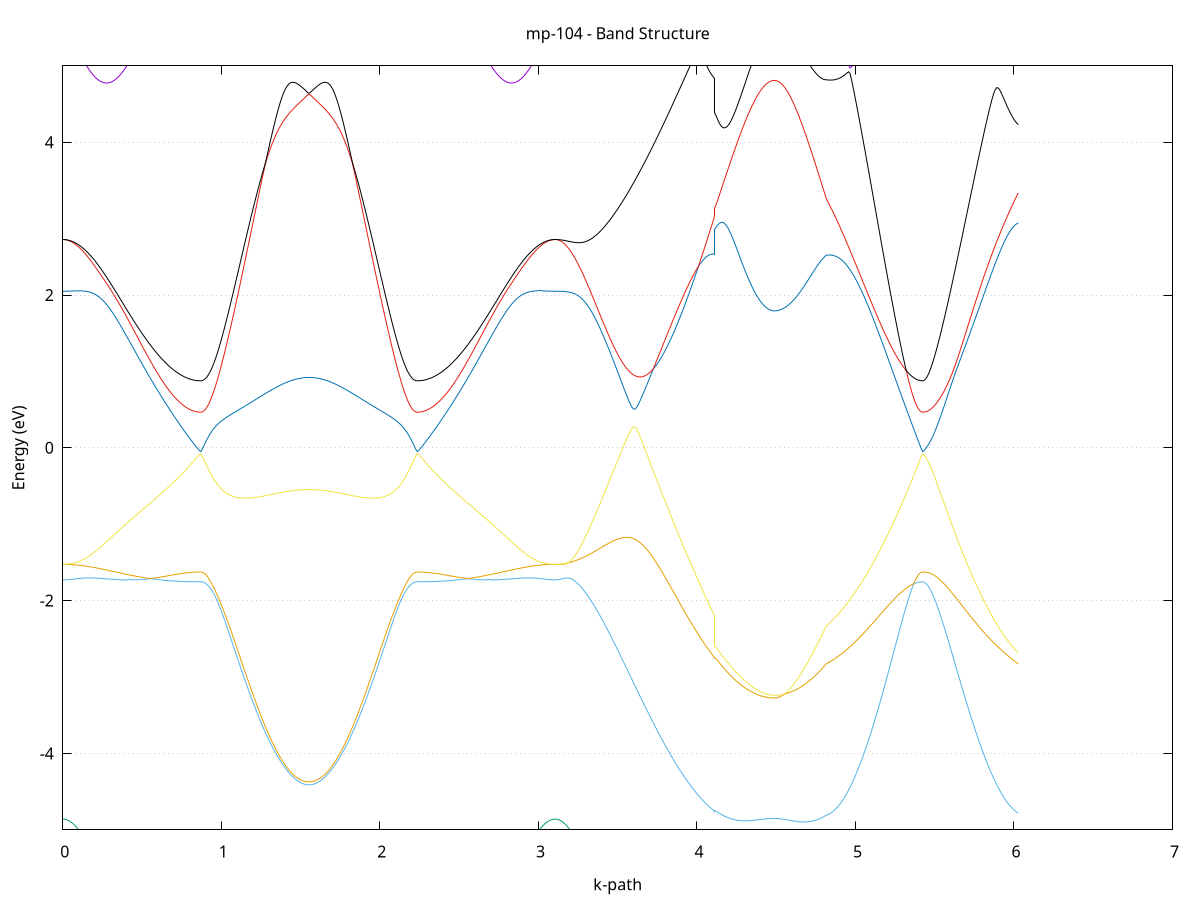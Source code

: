 set title 'mp-104 - Band Structure'
set xlabel 'k-path'
set ylabel 'Energy (eV)'
set grid y
set yrange [-5:5]
set terminal png size 800,600
set output 'mp-104_bands_gnuplot.png'
plot '-' using 1:2 with lines notitle, '-' using 1:2 with lines notitle, '-' using 1:2 with lines notitle, '-' using 1:2 with lines notitle, '-' using 1:2 with lines notitle, '-' using 1:2 with lines notitle, '-' using 1:2 with lines notitle, '-' using 1:2 with lines notitle, '-' using 1:2 with lines notitle, '-' using 1:2 with lines notitle, '-' using 1:2 with lines notitle, '-' using 1:2 with lines notitle, '-' using 1:2 with lines notitle, '-' using 1:2 with lines notitle, '-' using 1:2 with lines notitle, '-' using 1:2 with lines notitle
0.000000 -12.096554
0.009892 -12.096254
0.019784 -12.095254
0.029676 -12.093554
0.039568 -12.091254
0.049460 -12.088154
0.059352 -12.084454
0.069244 -12.080154
0.079137 -12.075054
0.089029 -12.069354
0.098921 -12.063054
0.108813 -12.055954
0.118705 -12.048254
0.128597 -12.039854
0.138489 -12.030854
0.148381 -12.021054
0.158273 -12.010754
0.168165 -11.999654
0.178057 -11.987954
0.187949 -11.975554
0.197841 -11.962554
0.207733 -11.948754
0.217626 -11.934454
0.227518 -11.919354
0.237410 -11.903654
0.247302 -11.887354
0.257194 -11.870354
0.267086 -11.852654
0.276978 -11.834354
0.286870 -11.815354
0.296762 -11.795754
0.306654 -11.775454
0.316546 -11.754554
0.326438 -11.732954
0.336330 -11.710754
0.346222 -11.687954
0.356115 -11.664454
0.366007 -11.640254
0.375899 -11.615554
0.385791 -11.590154
0.395683 -11.564054
0.405575 -11.537454
0.415467 -11.510154
0.425359 -11.482254
0.435251 -11.453754
0.445143 -11.424554
0.455035 -11.394854
0.464927 -11.364454
0.474819 -11.333554
0.484711 -11.301954
0.494604 -11.269854
0.504496 -11.237054
0.514388 -11.203754
0.524280 -11.169854
0.534172 -11.135454
0.544064 -11.100454
0.553956 -11.064854
0.563848 -11.028754
0.573740 -10.992154
0.583632 -10.954954
0.593524 -10.917254
0.603416 -10.879154
0.613308 -10.840454
0.623200 -10.801354
0.633092 -10.761854
0.642985 -10.721854
0.652877 -10.681454
0.662769 -10.640754
0.672661 -10.599654
0.682553 -10.558354
0.692445 -10.516754
0.702337 -10.474954
0.712229 -10.432954
0.722121 -10.390954
0.732013 -10.349054
0.741905 -10.307254
0.751797 -10.265754
0.761689 -10.224754
0.771581 -10.184454
0.781474 -10.145154
0.791366 -10.107054
0.801258 -10.070854
0.811150 -10.036854
0.821042 -10.005754
0.830934 -9.978454
0.840826 -9.955754
0.850718 -9.938654
0.860610 -9.928054
0.870502 -9.924354
0.870502 -9.924354
0.879937 -9.924254
0.889373 -9.923754
0.898808 -9.922954
0.908243 -9.921954
0.917678 -9.920554
0.927113 -9.918854
0.936548 -9.916854
0.945984 -9.914554
0.955419 -9.912054
0.964854 -9.909154
0.974289 -9.905954
0.983724 -9.902554
0.993160 -9.898854
1.002595 -9.894854
1.012030 -9.890554
1.021465 -9.885954
1.030900 -9.881154
1.040335 -9.876154
1.049771 -9.870854
1.059206 -9.865254
1.068641 -9.859454
1.078076 -9.853454
1.087511 -9.847254
1.096946 -9.840854
1.106382 -9.834154
1.115817 -9.827354
1.125252 -9.820354
1.134687 -9.813154
1.144122 -9.805854
1.153558 -9.798354
1.162993 -9.790754
1.172428 -9.782954
1.181863 -9.775154
1.191298 -9.767154
1.200733 -9.759154
1.210169 -9.751054
1.219604 -9.742854
1.229039 -9.734654
1.238474 -9.726454
1.247909 -9.718154
1.257345 -9.709954
1.266780 -9.701754
1.276215 -9.693554
1.285650 -9.685354
1.295085 -9.677354
1.304520 -9.669354
1.313956 -9.661454
1.323391 -9.653754
1.332826 -9.646154
1.342261 -9.638654
1.351696 -9.631354
1.361131 -9.624254
1.370567 -9.617354
1.380002 -9.610754
1.389437 -9.604254
1.398872 -9.598154
1.408307 -9.592254
1.417743 -9.586654
1.427178 -9.581354
1.436613 -9.576354
1.446048 -9.571754
1.455483 -9.567454
1.464918 -9.563454
1.474354 -9.559854
1.483789 -9.556654
1.493224 -9.553854
1.502659 -9.551454
1.512094 -9.549454
1.521530 -9.547854
1.521530 -9.547854
1.531049 -9.546654
1.540568 -9.545854
1.550087 -9.545554
1.559606 -9.545654
1.569125 -9.546154
1.578644 -9.547054
1.588163 -9.548454
1.597682 -9.550254
1.607201 -9.552454
1.616720 -9.555054
1.626239 -9.558054
1.635758 -9.561454
1.645277 -9.565154
1.654796 -9.569354
1.664315 -9.573854
1.673834 -9.578654
1.683353 -9.583854
1.692873 -9.589354
1.702392 -9.595154
1.711911 -9.601254
1.721430 -9.607654
1.730949 -9.614254
1.740468 -9.621054
1.749987 -9.628154
1.759506 -9.635454
1.769025 -9.642854
1.778544 -9.650454
1.788063 -9.658254
1.797582 -9.666154
1.807101 -9.674154
1.816620 -9.682254
1.826139 -9.690454
1.835658 -9.698654
1.845177 -9.706954
1.854696 -9.715254
1.864216 -9.723554
1.873735 -9.731954
1.883254 -9.740254
1.892773 -9.748454
1.902292 -9.756654
1.911811 -9.764754
1.921330 -9.772854
1.930849 -9.780754
1.940368 -9.788654
1.949887 -9.796354
1.959406 -9.803954
1.968925 -9.811354
1.978444 -9.818654
1.987963 -9.825754
1.997482 -9.832754
2.007001 -9.839454
2.016520 -9.845954
2.026039 -9.852354
2.035559 -9.858454
2.045078 -9.864254
2.054597 -9.869954
2.064116 -9.875354
2.073635 -9.880454
2.083154 -9.885354
2.092673 -9.889954
2.102192 -9.894354
2.111711 -9.898354
2.121230 -9.902154
2.130749 -9.905654
2.140268 -9.908954
2.149787 -9.911854
2.159306 -9.914454
2.168825 -9.916754
2.178344 -9.918854
2.187863 -9.920554
2.197382 -9.921954
2.206902 -9.923054
2.216421 -9.923754
2.225940 -9.924254
2.235459 -9.924454
2.235459 -9.924454
2.246075 -9.928554
2.256690 -9.940854
2.267306 -9.960354
2.277922 -9.986054
2.288538 -10.016754
2.299154 -10.051454
2.309770 -10.089154
2.320386 -10.129154
2.331002 -10.170954
2.341617 -10.213954
2.352233 -10.257754
2.362849 -10.302254
2.373465 -10.347054
2.384081 -10.392054
2.394697 -10.437054
2.405313 -10.482054
2.415929 -10.526854
2.426545 -10.571454
2.437160 -10.615754
2.447776 -10.659654
2.458392 -10.703254
2.469008 -10.746254
2.479624 -10.788854
2.490240 -10.830954
2.500856 -10.872554
2.511472 -10.913554
2.522087 -10.954054
2.532703 -10.993954
2.543319 -11.033154
2.553935 -11.071854
2.564551 -11.109854
2.575167 -11.147254
2.585783 -11.184054
2.596399 -11.220154
2.607015 -11.255554
2.617630 -11.290254
2.628246 -11.324354
2.638862 -11.357754
2.649478 -11.390454
2.660094 -11.422454
2.670710 -11.453754
2.681326 -11.484354
2.691942 -11.514154
2.702557 -11.543354
2.713173 -11.571754
2.723789 -11.599454
2.734405 -11.626454
2.745021 -11.652754
2.755637 -11.678254
2.766253 -11.703054
2.776869 -11.727154
2.787484 -11.750454
2.798100 -11.772954
2.808716 -11.794754
2.819332 -11.815854
2.829948 -11.836154
2.840564 -11.855754
2.851180 -11.874554
2.861796 -11.892654
2.872412 -11.909954
2.883027 -11.926454
2.893643 -11.942254
2.904259 -11.957254
2.914875 -11.971454
2.925491 -11.984954
2.936107 -11.997654
2.946723 -12.009654
2.957339 -12.020854
2.967954 -12.031254
2.978570 -12.040954
2.989186 -12.049854
2.999802 -12.057954
3.010418 -12.065254
3.021034 -12.071854
3.031650 -12.077654
3.042266 -12.082654
3.052882 -12.086954
3.063497 -12.090354
3.074113 -12.093154
3.084729 -12.095054
3.095345 -12.096154
3.105961 -12.096554
3.105961 -12.096554
3.115470 -12.096254
3.124980 -12.095454
3.134489 -12.093954
3.143998 -12.091954
3.153508 -12.089254
3.163017 -12.086054
3.172526 -12.082254
3.182036 -12.077954
3.191545 -12.072954
3.201055 -12.067454
3.210564 -12.061354
3.220073 -12.054654
3.229583 -12.047354
3.239092 -12.039554
3.248601 -12.031154
3.258111 -12.022154
3.267620 -12.012554
3.277129 -12.002454
3.286639 -11.991754
3.296148 -11.980454
3.305657 -11.968554
3.315167 -11.956154
3.324676 -11.943254
3.334186 -11.929654
3.343695 -11.915654
3.353204 -11.900954
3.362714 -11.885754
3.372223 -11.870054
3.381732 -11.853754
3.391242 -11.836854
3.400751 -11.819554
3.410260 -11.801554
3.419770 -11.783154
3.429279 -11.764154
3.438788 -11.744654
3.448298 -11.724554
3.457807 -11.704054
3.467317 -11.682954
3.476826 -11.661354
3.486335 -11.639254
3.495845 -11.616754
3.505354 -11.593654
3.514863 -11.570054
3.524373 -11.545954
3.533882 -11.521454
3.543391 -11.496454
3.552901 -11.470954
3.562410 -11.445054
3.571919 -11.418654
3.581429 -11.391854
3.590938 -11.364554
3.600448 -11.336854
3.609957 -11.308854
3.619466 -11.280354
3.628976 -11.251454
3.638485 -11.222154
3.647994 -11.192454
3.657504 -11.162454
3.667013 -11.132154
3.676522 -11.101454
3.686032 -11.070454
3.695541 -11.039154
3.705050 -11.007554
3.714560 -10.975654
3.724069 -10.943554
3.733579 -10.911254
3.743088 -10.878654
3.752597 -10.845954
3.762107 -10.813054
3.771616 -10.779954
3.781125 -10.746854
3.790635 -10.713554
3.800144 -10.680254
3.809653 -10.646954
3.819163 -10.613654
3.828672 -10.580454
3.838182 -10.547254
3.847691 -10.514254
3.857200 -10.481354
3.866710 -10.448754
3.876219 -10.416354
3.885728 -10.384354
3.895238 -10.352654
3.904747 -10.321454
3.914256 -10.290754
3.923766 -10.260654
3.933275 -10.231154
3.942784 -10.202354
3.952294 -10.174254
3.961803 -10.147154
3.971313 -10.120854
3.980822 -10.095554
3.990331 -10.071354
3.999841 -10.048354
4.009350 -10.026454
4.018859 -10.005854
4.028369 -9.986554
4.037878 -9.968654
4.047387 -9.952054
4.056897 -9.936854
4.066406 -9.923154
4.075915 -9.910854
4.085425 -9.899854
4.094934 -9.890354
4.104444 -9.882054
4.113953 -9.875154
4.113953 -9.432554
4.123812 -9.458554
4.133671 -9.483854
4.143530 -9.508454
4.153389 -9.532454
4.163249 -9.555754
4.173108 -9.578354
4.182967 -9.600254
4.192826 -9.621554
4.202685 -9.642054
4.212544 -9.661954
4.222403 -9.681154
4.232262 -9.699654
4.242122 -9.717454
4.251981 -9.734554
4.261840 -9.751054
4.271699 -9.766754
4.281558 -9.781854
4.291417 -9.796154
4.301276 -9.809854
4.311135 -9.822754
4.320995 -9.835054
4.330854 -9.846654
4.340713 -9.857454
4.350572 -9.867654
4.360431 -9.877154
4.370290 -9.885854
4.380149 -9.893954
4.390008 -9.901354
4.399868 -9.908054
4.409727 -9.913954
4.419586 -9.919254
4.429445 -9.923854
4.439304 -9.927654
4.449163 -9.930854
4.459022 -9.933354
4.468881 -9.935054
4.478741 -9.936154
4.488600 -9.936454
4.488600 -9.936454
4.498536 -9.936354
4.508472 -9.935954
4.518409 -9.935354
4.528345 -9.934454
4.538281 -9.933354
4.548218 -9.931954
4.558154 -9.930354
4.568091 -9.928554
4.578027 -9.926554
4.587963 -9.924354
4.597900 -9.922054
4.607836 -9.919554
4.617772 -9.916954
4.627709 -9.914154
4.637645 -9.911354
4.647581 -9.908554
4.657518 -9.905654
4.667454 -9.902754
4.677390 -9.900054
4.687327 -9.897354
4.697263 -9.894754
4.707200 -9.892454
4.717136 -9.890354
4.727072 -9.888554
4.737009 -9.887154
4.746945 -9.886254
4.756881 -9.885754
4.766818 -9.885854
4.776754 -9.886554
4.786690 -9.887954
4.796627 -9.890254
4.806563 -9.893354
4.816499 -9.897354
4.816499 -9.897354
4.825849 -9.885754
4.835199 -9.874954
4.844548 -9.865054
4.853898 -9.855854
4.863248 -9.847454
4.872597 -9.839854
4.881947 -9.832954
4.891297 -9.826954
4.900647 -9.821554
4.909996 -9.816854
4.919346 -9.812954
4.928696 -9.809554
4.938045 -9.806954
4.947395 -9.804854
4.956745 -9.803354
4.966094 -9.802354
4.975444 -9.801954
4.984794 -9.801954
4.994143 -9.802454
5.003493 -9.803354
5.012843 -9.804654
5.022192 -9.806354
5.031542 -9.808354
5.040892 -9.810654
5.050241 -9.813254
5.059591 -9.816054
5.068941 -9.819154
5.078290 -9.822354
5.087640 -9.825854
5.096990 -9.829454
5.106339 -9.833154
5.115689 -9.836954
5.125039 -9.840754
5.134388 -9.844754
5.143738 -9.848754
5.153088 -9.852654
5.162437 -9.856754
5.171787 -9.860654
5.181137 -9.864654
5.190487 -9.868554
5.199836 -9.872454
5.209186 -9.876254
5.218536 -9.879954
5.227885 -9.883554
5.237235 -9.887054
5.246585 -9.890454
5.255934 -9.893754
5.265284 -9.896854
5.274634 -9.899954
5.283983 -9.902754
5.293333 -9.905454
5.302683 -9.907954
5.312032 -9.910354
5.321382 -9.912554
5.330732 -9.914554
5.340081 -9.916454
5.349431 -9.918054
5.358781 -9.919554
5.368130 -9.920854
5.377480 -9.921954
5.386830 -9.922854
5.396179 -9.923554
5.405529 -9.924054
5.414879 -9.924354
5.424228 -9.924454
5.424228 -9.924354
5.434617 -9.924154
5.445005 -9.923254
5.455394 -9.921854
5.465782 -9.919954
5.476170 -9.917454
5.486559 -9.914354
5.496947 -9.910754
5.507335 -9.906654
5.517724 -9.901954
5.528112 -9.896754
5.538500 -9.890954
5.548889 -9.884654
5.559277 -9.877854
5.569665 -9.870554
5.580054 -9.862754
5.590442 -9.854454
5.600831 -9.845754
5.611219 -9.836454
5.621607 -9.826754
5.631996 -9.816554
5.642384 -9.806054
5.652772 -9.795054
5.663161 -9.783654
5.673549 -9.771954
5.683937 -9.759854
5.694326 -9.747354
5.704714 -9.734654
5.715102 -9.721654
5.725491 -9.708454
5.735879 -9.695154
5.746268 -9.681554
5.756656 -9.667954
5.767044 -9.654254
5.777433 -9.640554
5.787821 -9.626954
5.798209 -9.613454
5.808598 -9.600154
5.818986 -9.587154
5.829374 -9.574454
5.839763 -9.562254
5.850151 -9.550654
5.860539 -9.539654
5.870928 -9.529354
5.881316 -9.519954
5.891705 -9.511554
5.902093 -9.504154
5.912481 -9.497954
5.922870 -9.492954
5.933258 -9.489254
5.943646 -9.486954
5.954035 -9.486154
5.964423 -9.486854
5.974811 -9.489054
5.985200 -9.492854
5.995588 -9.498254
6.005976 -9.505154
6.016365 -9.513654
6.026753 -9.523754
e
0.000000 -4.860554
0.009892 -4.862054
0.019784 -4.866254
0.029676 -4.873354
0.039568 -4.883154
0.049460 -4.895754
0.059352 -4.911054
0.069244 -4.928954
0.079137 -4.949554
0.089029 -4.972554
0.098921 -4.998054
0.108813 -5.025954
0.118705 -5.056154
0.128597 -5.088554
0.138489 -5.122954
0.148381 -5.159554
0.158273 -5.197954
0.168165 -5.238254
0.178057 -5.280354
0.187949 -5.324154
0.197841 -5.369454
0.207733 -5.416354
0.217626 -5.464654
0.227518 -5.514254
0.237410 -5.565154
0.247302 -5.617354
0.257194 -5.670554
0.267086 -5.724854
0.276978 -5.780254
0.286870 -5.836454
0.296762 -5.893554
0.306654 -5.951554
0.316546 -6.010154
0.326438 -6.069554
0.336330 -6.129654
0.346222 -6.190254
0.356115 -6.251454
0.366007 -6.313054
0.375899 -6.375254
0.385791 -6.437754
0.395683 -6.500654
0.405575 -6.563954
0.415467 -6.627554
0.425359 -6.691354
0.435251 -6.755354
0.445143 -6.819554
0.455035 -6.883954
0.464927 -6.948454
0.474819 -7.012954
0.484711 -7.077654
0.494604 -7.142254
0.504496 -7.206954
0.514388 -7.271554
0.524280 -7.336154
0.534172 -7.400554
0.544064 -7.464954
0.553956 -7.529154
0.563848 -7.593254
0.573740 -7.657054
0.583632 -7.720654
0.593524 -7.784054
0.603416 -7.847154
0.613308 -7.909954
0.623200 -7.972354
0.633092 -8.034454
0.642985 -8.096154
0.652877 -8.157354
0.662769 -8.218054
0.672661 -8.278254
0.682553 -8.337854
0.692445 -8.396854
0.702337 -8.455154
0.712229 -8.512654
0.722121 -8.569354
0.732013 -8.625054
0.741905 -8.679654
0.751797 -8.733054
0.761689 -8.785054
0.771581 -8.835354
0.781474 -8.883854
0.791366 -8.930054
0.801258 -8.973454
0.811150 -9.013754
0.821042 -9.050054
0.830934 -9.081754
0.840826 -9.107754
0.850718 -9.127254
0.860610 -9.139454
0.870502 -9.143554
0.870502 -9.143554
0.879937 -9.143354
0.889373 -9.142654
0.898808 -9.141554
0.908243 -9.140154
0.917678 -9.138254
0.927113 -9.135854
0.936548 -9.133154
0.945984 -9.129954
0.955419 -9.126354
0.964854 -9.122354
0.974289 -9.117954
0.983724 -9.113254
0.993160 -9.108054
1.002595 -9.102454
1.012030 -9.096454
1.021465 -9.090154
1.030900 -9.083354
1.040335 -9.076254
1.049771 -9.068854
1.059206 -9.061054
1.068641 -9.052854
1.078076 -9.044454
1.087511 -9.035654
1.096946 -9.026454
1.106382 -9.017054
1.115817 -9.007354
1.125252 -8.997354
1.134687 -8.987154
1.144122 -8.976654
1.153558 -8.965854
1.162993 -8.954954
1.172428 -8.943754
1.181863 -8.932354
1.191298 -8.920854
1.200733 -8.909154
1.210169 -8.897254
1.219604 -8.885254
1.229039 -8.873254
1.238474 -8.861054
1.247909 -8.848854
1.257345 -8.836654
1.266780 -8.824354
1.276215 -8.812154
1.285650 -8.799954
1.295085 -8.787754
1.304520 -8.775754
1.313956 -8.763754
1.323391 -8.751954
1.332826 -8.740354
1.342261 -8.728854
1.351696 -8.717654
1.361131 -8.706654
1.370567 -8.696054
1.380002 -8.685654
1.389437 -8.675654
1.398872 -8.665954
1.408307 -8.656654
1.417743 -8.647854
1.427178 -8.639454
1.436613 -8.631554
1.446048 -8.624154
1.455483 -8.617254
1.464918 -8.610954
1.474354 -8.605254
1.483789 -8.600154
1.493224 -8.595554
1.502659 -8.591654
1.512094 -8.588454
1.521530 -8.585854
1.521530 -8.585854
1.531049 -8.583954
1.540568 -8.582654
1.550087 -8.582154
1.559606 -8.582254
1.569125 -8.583054
1.578644 -8.584554
1.588163 -8.586754
1.597682 -8.589654
1.607201 -8.593254
1.616720 -8.597454
1.626239 -8.602254
1.635758 -8.607654
1.645277 -8.613754
1.654796 -8.620354
1.664315 -8.627554
1.673834 -8.635254
1.683353 -8.643454
1.692873 -8.652154
1.702392 -8.661254
1.711911 -8.670854
1.721430 -8.680754
1.730949 -8.691054
1.740468 -8.701654
1.749987 -8.712654
1.759506 -8.723854
1.769025 -8.735254
1.778544 -8.746954
1.788063 -8.758754
1.797582 -8.770754
1.807101 -8.782954
1.816620 -8.795154
1.826139 -8.807454
1.835658 -8.819754
1.845177 -8.832154
1.854696 -8.844454
1.864216 -8.856854
1.873735 -8.869054
1.883254 -8.881254
1.892773 -8.893454
1.902292 -8.905354
1.911811 -8.917254
1.921330 -8.928954
1.930849 -8.940454
1.940368 -8.951854
1.949887 -8.962954
1.959406 -8.973854
1.968925 -8.984454
1.978444 -8.994954
1.987963 -9.005054
1.997482 -9.014954
2.007001 -9.024454
2.016520 -9.033754
2.026039 -9.042654
2.035559 -9.051254
2.045078 -9.059554
2.054597 -9.067454
2.064116 -9.075054
2.073635 -9.082254
2.083154 -9.089154
2.092673 -9.095554
2.102192 -9.101654
2.111711 -9.107354
2.121230 -9.112654
2.130749 -9.117454
2.140268 -9.121954
2.149787 -9.126054
2.159306 -9.129654
2.168825 -9.132854
2.178344 -9.135654
2.187863 -9.138054
2.197382 -9.140054
2.206902 -9.141554
2.216421 -9.142554
2.225940 -9.143254
2.235459 -9.143454
2.235459 -9.143454
2.246075 -9.138754
2.256690 -9.124854
2.267306 -9.102554
2.277922 -9.072954
2.288538 -9.037254
2.299154 -8.996454
2.309770 -8.951554
2.320386 -8.903254
2.331002 -8.852154
2.341617 -8.798654
2.352233 -8.743254
2.362849 -8.686154
2.373465 -8.627654
2.384081 -8.567954
2.394697 -8.507054
2.405313 -8.445254
2.415929 -8.382454
2.426545 -8.319054
2.437160 -8.254754
2.447776 -8.189954
2.458392 -8.124554
2.469008 -8.058554
2.479624 -7.992054
2.490240 -7.925154
2.500856 -7.857854
2.511472 -7.790254
2.522087 -7.722254
2.532703 -7.653954
2.543319 -7.585454
2.553935 -7.516654
2.564551 -7.447654
2.575167 -7.378554
2.585783 -7.309354
2.596399 -7.240054
2.607015 -7.170654
2.617630 -7.101254
2.628246 -7.031854
2.638862 -6.962554
2.649478 -6.893354
2.660094 -6.824254
2.670710 -6.755354
2.681326 -6.686654
2.691942 -6.618154
2.702557 -6.550054
2.713173 -6.482254
2.723789 -6.414854
2.734405 -6.347854
2.745021 -6.281454
2.755637 -6.215554
2.766253 -6.150254
2.776869 -6.085654
2.787484 -6.021754
2.798100 -5.958654
2.808716 -5.896354
2.819332 -5.835054
2.829948 -5.774754
2.840564 -5.715554
2.851180 -5.657454
2.861796 -5.600654
2.872412 -5.545154
2.883027 -5.491054
2.893643 -5.438554
2.904259 -5.387554
2.914875 -5.338354
2.925491 -5.290854
2.936107 -5.245354
2.946723 -5.201854
2.957339 -5.160454
2.967954 -5.121254
2.978570 -5.084454
2.989186 -5.050054
2.999802 -5.018254
3.010418 -4.989154
3.021034 -4.962754
3.031650 -4.939154
3.042266 -4.918554
3.052882 -4.901054
3.063497 -4.886554
3.074113 -4.875254
3.084729 -4.867154
3.095345 -4.862254
3.105961 -4.860554
3.105961 -4.860554
3.115470 -4.862154
3.124980 -4.866754
3.134489 -4.874354
3.143998 -4.884954
3.153508 -4.898454
3.163017 -4.914754
3.172526 -4.933754
3.182036 -4.955454
3.191545 -4.979754
3.201055 -5.006354
3.210564 -5.035154
3.220073 -5.066154
3.229583 -5.099154
3.239092 -5.134054
3.248601 -5.170754
3.258111 -5.208954
3.267620 -5.248754
3.277129 -5.289854
3.286639 -5.332254
3.296148 -5.375854
3.305657 -5.420454
3.315167 -5.466054
3.324676 -5.512554
3.334186 -5.559854
3.343695 -5.607754
3.353204 -5.656354
3.362714 -5.705554
3.372223 -5.755154
3.381732 -5.805254
3.391242 -5.855654
3.400751 -5.906454
3.410260 -5.957354
3.419770 -6.008554
3.429279 -6.059954
3.438788 -6.111454
3.448298 -6.162954
3.457807 -6.214454
3.467317 -6.266054
3.476826 -6.317554
3.486335 -6.368954
3.495845 -6.420354
3.505354 -6.471554
3.514863 -6.522554
3.524373 -6.573354
3.533882 -6.623954
3.543391 -6.674254
3.552901 -6.724354
3.562410 -6.774154
3.571919 -6.823654
3.581429 -6.872754
3.590938 -6.921554
3.600448 -6.969954
3.609957 -7.017954
3.619466 -7.065454
3.628976 -7.112554
3.638485 -7.159254
3.647994 -7.205454
3.657504 -7.251154
3.667013 -7.296354
3.676522 -7.340954
3.686032 -7.385054
3.695541 -7.428554
3.705050 -7.471454
3.714560 -7.513754
3.724069 -7.555454
3.733579 -7.596554
3.743088 -7.636854
3.752597 -7.676554
3.762107 -7.715554
3.771616 -7.753754
3.781125 -7.791154
3.790635 -7.827854
3.800144 -7.863754
3.809653 -7.898754
3.819163 -7.932954
3.828672 -7.966154
3.838182 -7.998554
3.847691 -8.029854
3.857200 -8.060254
3.866710 -8.089554
3.876219 -8.117754
3.885728 -8.144954
3.895238 -8.170854
3.904747 -8.195554
3.914256 -8.219054
3.923766 -8.241254
3.933275 -8.262054
3.942784 -8.281354
3.952294 -8.299254
3.961803 -8.315654
3.971313 -8.330454
3.980822 -8.343554
3.990331 -8.354954
3.999841 -8.364754
4.009350 -8.372654
4.018859 -8.378754
4.028369 -8.383054
4.037878 -8.385454
4.047387 -8.385954
4.056897 -8.384654
4.066406 -8.381554
4.075915 -8.376554
4.085425 -8.369854
4.094934 -8.361454
4.104444 -8.351454
4.113953 -8.339854
4.113953 -8.767854
4.123812 -8.722754
4.133671 -8.678254
4.143530 -8.634254
4.153389 -8.590954
4.163249 -8.548354
4.173108 -8.506454
4.182967 -8.465254
4.192826 -8.424954
4.202685 -8.385454
4.212544 -8.346854
4.222403 -8.309254
4.232262 -8.272554
4.242122 -8.236954
4.251981 -8.202454
4.261840 -8.169054
4.271699 -8.136754
4.281558 -8.105754
4.291417 -8.075854
4.301276 -8.047354
4.311135 -8.020054
4.320995 -7.994154
4.330854 -7.969554
4.340713 -7.946354
4.350572 -7.924654
4.360431 -7.904254
4.370290 -7.885354
4.380149 -7.867854
4.390008 -7.851954
4.399868 -7.837454
4.409727 -7.824454
4.419586 -7.812954
4.429445 -7.802954
4.439304 -7.794554
4.449163 -7.787654
4.459022 -7.782254
4.468881 -7.778454
4.478741 -7.776154
4.488600 -7.775354
4.488600 -7.775354
4.498536 -7.775954
4.508472 -7.777854
4.518409 -7.781054
4.528345 -7.785454
4.538281 -7.791054
4.548218 -7.797854
4.558154 -7.805854
4.568091 -7.815054
4.578027 -7.825454
4.587963 -7.836854
4.597900 -7.849354
4.607836 -7.862854
4.617772 -7.877354
4.627709 -7.892754
4.637645 -7.908954
4.647581 -7.925954
4.657518 -7.943754
4.667454 -7.962154
4.677390 -7.981154
4.687327 -8.000654
4.697263 -8.020454
4.707200 -8.040654
4.717136 -8.061054
4.727072 -8.081454
4.737009 -8.101954
4.746945 -8.122254
4.756881 -8.142354
4.766818 -8.162154
4.776754 -8.181454
4.786690 -8.200154
4.796627 -8.218054
4.806563 -8.235254
4.816499 -8.251354
4.816499 -8.251354
4.825849 -8.274654
4.835199 -8.297754
4.844548 -8.320554
4.853898 -8.343154
4.863248 -8.365554
4.872597 -8.387654
4.881947 -8.409454
4.891297 -8.431154
4.900647 -8.452554
4.909996 -8.473654
4.919346 -8.494654
4.928696 -8.515354
4.938045 -8.535854
4.947395 -8.556054
4.956745 -8.576054
4.966094 -8.595854
4.975444 -8.615454
4.984794 -8.634754
4.994143 -8.653754
5.003493 -8.672554
5.012843 -8.691154
5.022192 -8.709454
5.031542 -8.727454
5.040892 -8.745254
5.050241 -8.762754
5.059591 -8.779954
5.068941 -8.796854
5.078290 -8.813454
5.087640 -8.829754
5.096990 -8.845654
5.106339 -8.861354
5.115689 -8.876654
5.125039 -8.891654
5.134388 -8.906254
5.143738 -8.920454
5.153088 -8.934354
5.162437 -8.947854
5.171787 -8.961054
5.181137 -8.973754
5.190487 -8.986054
5.199836 -8.997954
5.209186 -9.009454
5.218536 -9.020554
5.227885 -9.031154
5.237235 -9.041354
5.246585 -9.051054
5.255934 -9.060354
5.265284 -9.069154
5.274634 -9.077554
5.283983 -9.085354
5.293333 -9.092754
5.302683 -9.099654
5.312032 -9.106154
5.321382 -9.112054
5.330732 -9.117454
5.340081 -9.122354
5.349431 -9.126754
5.358781 -9.130654
5.368130 -9.134054
5.377480 -9.136954
5.386830 -9.139254
5.396179 -9.141154
5.405529 -9.142454
5.414879 -9.143254
5.424228 -9.143454
5.424228 -9.143554
5.434617 -9.143354
5.445005 -9.142854
5.455394 -9.142054
5.465782 -9.140954
5.476170 -9.139454
5.486559 -9.137654
5.496947 -9.135554
5.507335 -9.133154
5.517724 -9.130454
5.528112 -9.127454
5.538500 -9.124154
5.548889 -9.120554
5.559277 -9.116654
5.569665 -9.112454
5.580054 -9.108054
5.590442 -9.103354
5.600831 -9.098354
5.611219 -9.093154
5.621607 -9.087754
5.631996 -9.082054
5.642384 -9.076154
5.652772 -9.070054
5.663161 -9.063654
5.673549 -9.057154
5.683937 -9.050454
5.694326 -9.043554
5.704714 -9.036454
5.715102 -9.029154
5.725491 -9.021654
5.735879 -9.013954
5.746268 -9.006154
5.756656 -8.998154
5.767044 -8.989854
5.777433 -8.981354
5.787821 -8.972654
5.798209 -8.963754
5.808598 -8.954454
5.818986 -8.944954
5.829374 -8.934954
5.839763 -8.924654
5.850151 -8.913854
5.860539 -8.902554
5.870928 -8.890754
5.881316 -8.878354
5.891705 -8.865154
5.902093 -8.851354
5.912481 -8.836654
5.922870 -8.821154
5.933258 -8.804854
5.943646 -8.787554
5.954035 -8.769354
5.964423 -8.750154
5.974811 -8.729954
5.985200 -8.708854
5.995588 -8.686754
6.005976 -8.663654
6.016365 -8.639754
6.026753 -8.614854
e
0.000000 -1.728654
0.009892 -1.728454
0.019784 -1.727654
0.029676 -1.726454
0.039568 -1.724854
0.049460 -1.722954
0.059352 -1.720654
0.069244 -1.718254
0.079137 -1.715854
0.089029 -1.713354
0.098921 -1.711054
0.108813 -1.708954
0.118705 -1.707054
0.128597 -1.705554
0.138489 -1.704354
0.148381 -1.703454
0.158273 -1.702954
0.168165 -1.702854
0.178057 -1.702954
0.187949 -1.703454
0.197841 -1.704154
0.207733 -1.705054
0.217626 -1.706154
0.227518 -1.707454
0.237410 -1.708854
0.247302 -1.710354
0.257194 -1.711954
0.267086 -1.713554
0.276978 -1.715254
0.286870 -1.716854
0.296762 -1.718554
0.306654 -1.720054
0.316546 -1.721554
0.326438 -1.722954
0.336330 -1.724354
0.346222 -1.725554
0.356115 -1.726654
0.366007 -1.727554
0.375899 -1.728354
0.385791 -1.728954
0.395683 -1.729454
0.405575 -1.729754
0.415467 -1.729854
0.425359 -1.729854
0.435251 -1.729554
0.445143 -1.729054
0.455035 -1.728454
0.464927 -1.727554
0.474819 -1.726554
0.484711 -1.725254
0.494604 -1.723854
0.504496 -1.722254
0.514388 -1.720354
0.524280 -1.718354
0.534172 -1.716154
0.544064 -1.713854
0.553956 -1.712454
0.563848 -1.715354
0.573740 -1.718054
0.583632 -1.720654
0.593524 -1.723154
0.603416 -1.725554
0.613308 -1.727854
0.623200 -1.730054
0.633092 -1.732154
0.642985 -1.734154
0.652877 -1.735954
0.662769 -1.737754
0.672661 -1.739454
0.682553 -1.740954
0.692445 -1.742454
0.702337 -1.743754
0.712229 -1.745054
0.722121 -1.746254
0.732013 -1.747354
0.741905 -1.748354
0.751797 -1.749254
0.761689 -1.750054
0.771581 -1.750854
0.781474 -1.751554
0.791366 -1.752154
0.801258 -1.752654
0.811150 -1.753154
0.821042 -1.753454
0.830934 -1.753854
0.840826 -1.754054
0.850718 -1.754254
0.860610 -1.754354
0.870502 -1.754354
0.870502 -1.754354
0.879937 -1.756354
0.889373 -1.762354
0.898808 -1.772454
0.908243 -1.786554
0.917678 -1.804754
0.927113 -1.827154
0.936548 -1.853754
0.945984 -1.884554
0.955419 -1.919654
0.964854 -1.958854
0.974289 -2.002054
0.983724 -2.048654
0.993160 -2.098254
1.002595 -2.150254
1.012030 -2.204154
1.021465 -2.259654
1.030900 -2.316154
1.040335 -2.373654
1.049771 -2.431654
1.059206 -2.490054
1.068641 -2.548654
1.078076 -2.607354
1.087511 -2.666054
1.096946 -2.724554
1.106382 -2.782854
1.115817 -2.840754
1.125252 -2.898254
1.134687 -2.955254
1.144122 -3.011754
1.153558 -3.067554
1.162993 -3.122754
1.172428 -3.177154
1.181863 -3.230854
1.191298 -3.283754
1.200733 -3.335754
1.210169 -3.386954
1.219604 -3.437154
1.229039 -3.486454
1.238474 -3.534754
1.247909 -3.582054
1.257345 -3.628254
1.266780 -3.673354
1.276215 -3.717454
1.285650 -3.760354
1.295085 -3.802054
1.304520 -3.842654
1.313956 -3.882054
1.323391 -3.920154
1.332826 -3.957054
1.342261 -3.992654
1.351696 -4.027054
1.361131 -4.060054
1.370567 -4.091754
1.380002 -4.122254
1.389437 -4.151254
1.398872 -4.178954
1.408307 -4.205354
1.417743 -4.230254
1.427178 -4.253754
1.436613 -4.275854
1.446048 -4.296354
1.455483 -4.315354
1.464918 -4.332754
1.474354 -4.348454
1.483789 -4.362554
1.493224 -4.374954
1.502659 -4.385554
1.512094 -4.394354
1.521530 -4.401454
1.521530 -4.401454
1.531049 -4.406654
1.540568 -4.410054
1.550087 -4.411554
1.559606 -4.411254
1.569125 -4.408954
1.578644 -4.404854
1.588163 -4.398854
1.597682 -4.391054
1.607201 -4.381354
1.616720 -4.369954
1.626239 -4.356754
1.635758 -4.341754
1.645277 -4.325154
1.654796 -4.306854
1.664315 -4.286954
1.673834 -4.265554
1.683353 -4.242554
1.692873 -4.218154
1.702392 -4.192254
1.711911 -4.165054
1.721430 -4.136354
1.730949 -4.106354
1.740468 -4.074954
1.749987 -4.042154
1.759506 -4.008054
1.769025 -3.972754
1.778544 -3.936054
1.788063 -3.898054
1.797582 -3.858854
1.807101 -3.818454
1.816620 -3.776754
1.826139 -3.733954
1.835658 -3.689954
1.845177 -3.644854
1.854696 -3.598554
1.864216 -3.551254
1.873735 -3.502854
1.883254 -3.453454
1.892773 -3.403154
1.902292 -3.351754
1.911811 -3.299554
1.921330 -3.246454
1.930849 -3.192554
1.940368 -3.137754
1.949887 -3.082354
1.959406 -3.026154
1.968925 -2.969354
1.978444 -2.911954
1.987963 -2.854054
1.997482 -2.795754
2.007001 -2.737054
2.016520 -2.678054
2.026039 -2.618854
2.035559 -2.559654
2.045078 -2.500454
2.054597 -2.441454
2.064116 -2.382854
2.073635 -2.324854
2.083154 -2.267554
2.092673 -2.211454
2.102192 -2.156854
2.111711 -2.104154
2.121230 -2.053754
2.130749 -2.006454
2.140268 -1.962554
2.149787 -1.922654
2.159306 -1.886954
2.168825 -1.855554
2.178344 -1.828454
2.187863 -1.805754
2.197382 -1.787154
2.206902 -1.772754
2.216421 -1.762554
2.225940 -1.756454
2.235459 -1.754354
2.235459 -1.754354
2.246075 -1.754354
2.256690 -1.754254
2.267306 -1.754054
2.277922 -1.753754
2.288538 -1.753354
2.299154 -1.752954
2.309770 -1.752454
2.320386 -1.751854
2.331002 -1.751154
2.341617 -1.750354
2.352233 -1.749454
2.362849 -1.748454
2.373465 -1.747454
2.384081 -1.746254
2.394697 -1.744954
2.405313 -1.743554
2.415929 -1.742054
2.426545 -1.740454
2.437160 -1.738754
2.447776 -1.736954
2.458392 -1.735054
2.469008 -1.732954
2.479624 -1.730754
2.490240 -1.728454
2.500856 -1.726054
2.511472 -1.723454
2.522087 -1.720754
2.532703 -1.717954
2.543319 -1.714954
2.553935 -1.711954
2.564551 -1.714454
2.575167 -1.716954
2.585783 -1.719254
2.596399 -1.721254
2.607015 -1.723154
2.617630 -1.724754
2.628246 -1.726154
2.638862 -1.727354
2.649478 -1.728354
2.660094 -1.729054
2.670710 -1.729554
2.681326 -1.729854
2.691942 -1.729854
2.702557 -1.729654
2.713173 -1.729354
2.723789 -1.728754
2.734405 -1.728054
2.745021 -1.727054
2.755637 -1.725954
2.766253 -1.724754
2.776869 -1.723354
2.787484 -1.721854
2.798100 -1.720254
2.808716 -1.718554
2.819332 -1.716854
2.829948 -1.715054
2.840564 -1.713354
2.851180 -1.711554
2.861796 -1.709854
2.872412 -1.708254
2.883027 -1.706854
2.893643 -1.705554
2.904259 -1.704454
2.914875 -1.703554
2.925491 -1.703054
2.936107 -1.702854
2.946723 -1.702954
2.957339 -1.703454
2.967954 -1.704354
2.978570 -1.705754
2.989186 -1.707454
2.999802 -1.709454
3.010418 -1.711854
3.021034 -1.714354
3.031650 -1.717054
3.042266 -1.719654
3.052882 -1.722154
3.063497 -1.724354
3.074113 -1.726154
3.084729 -1.727554
3.095345 -1.728454
3.105961 -1.728654
3.105961 -1.728654
3.115470 -1.727954
3.124980 -1.725554
3.134489 -1.721954
3.143998 -1.717454
3.153508 -1.712554
3.163017 -1.708054
3.172526 -1.704854
3.182036 -1.703854
3.191545 -1.705654
3.201055 -1.710654
3.210564 -1.718754
3.220073 -1.729854
3.229583 -1.743554
3.239092 -1.759554
3.248601 -1.777554
3.258111 -1.797454
3.267620 -1.819054
3.277129 -1.842154
3.286639 -1.866654
3.296148 -1.892454
3.305657 -1.919554
3.315167 -1.947654
3.324676 -1.976854
3.334186 -2.007154
3.343695 -2.038354
3.353204 -2.070354
3.362714 -2.103354
3.372223 -2.137054
3.381732 -2.171454
3.391242 -2.206554
3.400751 -2.242354
3.410260 -2.278754
3.419770 -2.315654
3.429279 -2.353154
3.438788 -2.391054
3.448298 -2.429454
3.457807 -2.468254
3.467317 -2.507454
3.476826 -2.546954
3.486335 -2.586754
3.495845 -2.626754
3.505354 -2.667054
3.514863 -2.707554
3.524373 -2.748254
3.533882 -2.789054
3.543391 -2.830054
3.552901 -2.871054
3.562410 -2.912154
3.571919 -2.953254
3.581429 -2.994354
3.590938 -3.035454
3.600448 -3.076554
3.609957 -3.117554
3.619466 -3.158454
3.628976 -3.199254
3.638485 -3.239954
3.647994 -3.280454
3.657504 -3.320854
3.667013 -3.361054
3.676522 -3.401054
3.686032 -3.440754
3.695541 -3.480254
3.705050 -3.519554
3.714560 -3.558554
3.724069 -3.597154
3.733579 -3.635554
3.743088 -3.673554
3.752597 -3.711254
3.762107 -3.748654
3.771616 -3.785554
3.781125 -3.822154
3.790635 -3.858354
3.800144 -3.894154
3.809653 -3.929454
3.819163 -3.964354
3.828672 -3.998754
3.838182 -4.032754
3.847691 -4.066254
3.857200 -4.099254
3.866710 -4.131754
3.876219 -4.163654
3.885728 -4.195154
3.895238 -4.225954
3.904747 -4.256354
3.914256 -4.286054
3.923766 -4.315254
3.933275 -4.343854
3.942784 -4.371854
3.952294 -4.399254
3.961803 -4.425954
3.971313 -4.452054
3.980822 -4.477454
3.990331 -4.502254
3.999841 -4.526354
4.009350 -4.549754
4.018859 -4.572554
4.028369 -4.594554
4.037878 -4.615854
4.047387 -4.636354
4.056897 -4.656154
4.066406 -4.675154
4.075915 -4.693454
4.085425 -4.710954
4.094934 -4.727654
4.104444 -4.743654
4.113953 -4.758754
4.113953 -4.744254
4.123812 -4.759154
4.133671 -4.773154
4.143530 -4.786254
4.153389 -4.798554
4.163249 -4.809954
4.173108 -4.820454
4.182967 -4.830054
4.192826 -4.838854
4.202685 -4.846754
4.212544 -4.853754
4.222403 -4.859954
4.232262 -4.865354
4.242122 -4.869954
4.251981 -4.873854
4.261840 -4.876854
4.271699 -4.879254
4.281558 -4.880854
4.291417 -4.881854
4.301276 -4.882354
4.311135 -4.882154
4.320995 -4.881554
4.330854 -4.880454
4.340713 -4.878954
4.350572 -4.877154
4.360431 -4.875154
4.370290 -4.872854
4.380149 -4.870454
4.390008 -4.867954
4.399868 -4.865554
4.409727 -4.863154
4.419586 -4.860854
4.429445 -4.858754
4.439304 -4.856854
4.449163 -4.855254
4.459022 -4.853954
4.468881 -4.852954
4.478741 -4.852454
4.488600 -4.852254
4.488600 -4.852254
4.498536 -4.852554
4.508472 -4.853454
4.518409 -4.854954
4.528345 -4.856954
4.538281 -4.859554
4.548218 -4.862454
4.558154 -4.865754
4.568091 -4.869254
4.578027 -4.872854
4.587963 -4.876654
4.597900 -4.880254
4.607836 -4.883854
4.617772 -4.887154
4.627709 -4.890154
4.637645 -4.892754
4.647581 -4.894854
4.657518 -4.896354
4.667454 -4.897354
4.677390 -4.897554
4.687327 -4.897054
4.697263 -4.895754
4.707200 -4.893554
4.717136 -4.890554
4.727072 -4.886654
4.737009 -4.881854
4.746945 -4.876054
4.756881 -4.869354
4.766818 -4.861654
4.776754 -4.852954
4.786690 -4.843254
4.796627 -4.832654
4.806563 -4.821054
4.816499 -4.808354
4.816499 -4.808354
4.825849 -4.801154
4.835199 -4.791754
4.844548 -4.780254
4.853898 -4.766654
4.863248 -4.750954
4.872597 -4.733154
4.881947 -4.713254
4.891297 -4.691354
4.900647 -4.667354
4.909996 -4.641254
4.919346 -4.613154
4.928696 -4.582954
4.938045 -4.550854
4.947395 -4.516854
4.956745 -4.480854
4.966094 -4.442954
4.975444 -4.403154
4.984794 -4.361554
4.994143 -4.318154
5.003493 -4.273054
5.012843 -4.226154
5.022192 -4.177654
5.031542 -4.127454
5.040892 -4.075654
5.050241 -4.022354
5.059591 -3.967554
5.068941 -3.911254
5.078290 -3.853554
5.087640 -3.794454
5.096990 -3.734054
5.106339 -3.672354
5.115689 -3.609454
5.125039 -3.545354
5.134388 -3.480254
5.143738 -3.413954
5.153088 -3.346654
5.162437 -3.278454
5.171787 -3.209454
5.181137 -3.139554
5.190487 -3.068854
5.199836 -2.997554
5.209186 -2.925654
5.218536 -2.853354
5.227885 -2.780554
5.237235 -2.707554
5.246585 -2.634454
5.255934 -2.561254
5.265284 -2.488254
5.274634 -2.415654
5.283983 -2.343654
5.293333 -2.272354
5.302683 -2.202254
5.312032 -2.133554
5.321382 -2.066754
5.330732 -2.002154
5.340081 -1.940254
5.349431 -1.881854
5.358781 -1.827454
5.368130 -1.779754
5.377480 -1.772154
5.386830 -1.765754
5.396179 -1.760854
5.405529 -1.757254
5.414879 -1.755054
5.424228 -1.754354
5.424228 -1.754354
5.434617 -1.759554
5.445005 -1.774554
5.455394 -1.798754
5.465782 -1.830954
5.476170 -1.870154
5.486559 -1.915454
5.496947 -1.966154
5.507335 -2.021254
5.517724 -2.080254
5.528112 -2.142554
5.538500 -2.207554
5.548889 -2.274754
5.559277 -2.343754
5.569665 -2.414254
5.580054 -2.485954
5.590442 -2.558554
5.600831 -2.631754
5.611219 -2.705354
5.621607 -2.779254
5.631996 -2.853154
5.642384 -2.926954
5.652772 -3.000554
5.663161 -3.073754
5.673549 -3.146554
5.683937 -3.218754
5.694326 -3.290254
5.704714 -3.360954
5.715102 -3.430754
5.725491 -3.499654
5.735879 -3.567454
5.746268 -3.634154
5.756656 -3.699654
5.767044 -3.763954
5.777433 -3.826854
5.787821 -3.888354
5.798209 -3.948354
5.808598 -4.006754
5.818986 -4.063654
5.829374 -4.118854
5.839763 -4.172254
5.850151 -4.223954
5.860539 -4.273754
5.870928 -4.321654
5.881316 -4.367654
5.891705 -4.411554
5.902093 -4.453454
5.912481 -4.493254
5.922870 -4.530954
5.933258 -4.566354
5.943646 -4.599654
5.954035 -4.630654
5.964423 -4.659354
5.974811 -4.685854
5.985200 -4.709954
5.995588 -4.731754
6.005976 -4.751154
6.016365 -4.768254
6.026753 -4.783054
e
0.000000 -1.525554
0.009892 -1.525654
0.019784 -1.525954
0.029676 -1.526554
0.039568 -1.527354
0.049460 -1.528354
0.059352 -1.529554
0.069244 -1.530954
0.079137 -1.532654
0.089029 -1.534554
0.098921 -1.536554
0.108813 -1.538854
0.118705 -1.541254
0.128597 -1.543854
0.138489 -1.546754
0.148381 -1.549654
0.158273 -1.552854
0.168165 -1.556154
0.178057 -1.559554
0.187949 -1.563154
0.197841 -1.566854
0.207733 -1.570654
0.217626 -1.574554
0.227518 -1.578554
0.237410 -1.582654
0.247302 -1.586854
0.257194 -1.591154
0.267086 -1.595454
0.276978 -1.599854
0.286870 -1.604354
0.296762 -1.608754
0.306654 -1.613254
0.316546 -1.617754
0.326438 -1.622254
0.336330 -1.626754
0.346222 -1.631354
0.356115 -1.635754
0.366007 -1.640254
0.375899 -1.644654
0.385791 -1.649054
0.395683 -1.653454
0.405575 -1.657754
0.415467 -1.661954
0.425359 -1.666154
0.435251 -1.670254
0.445143 -1.674254
0.455035 -1.678254
0.464927 -1.682054
0.474819 -1.685854
0.484711 -1.689554
0.494604 -1.693154
0.504496 -1.696654
0.514388 -1.699954
0.524280 -1.703254
0.534172 -1.706454
0.544064 -1.709554
0.553956 -1.711254
0.563848 -1.708554
0.573740 -1.705754
0.583632 -1.702754
0.593524 -1.699654
0.603416 -1.696454
0.613308 -1.693154
0.623200 -1.689654
0.633092 -1.686254
0.642985 -1.682654
0.652877 -1.679054
0.662769 -1.675454
0.672661 -1.671854
0.682553 -1.668254
0.692445 -1.664654
0.702337 -1.661054
0.712229 -1.657654
0.722121 -1.654254
0.732013 -1.650954
0.741905 -1.647854
0.751797 -1.644754
0.761689 -1.641954
0.771581 -1.639254
0.781474 -1.636854
0.791366 -1.634554
0.801258 -1.632554
0.811150 -1.630754
0.821042 -1.629154
0.830934 -1.627954
0.840826 -1.626954
0.850718 -1.626154
0.860610 -1.625754
0.870502 -1.625654
0.870502 -1.625654
0.879937 -1.628754
0.889373 -1.638154
0.898808 -1.653454
0.908243 -1.674354
0.917678 -1.700254
0.927113 -1.730754
0.936548 -1.765054
0.945984 -1.802454
0.955419 -1.842454
0.964854 -1.884554
0.974289 -1.928254
0.983724 -1.973454
0.993160 -2.020054
1.002595 -2.068054
1.012030 -2.117554
1.021465 -2.168454
1.030900 -2.220654
1.040335 -2.273954
1.049771 -2.328354
1.059206 -2.383654
1.068641 -2.439654
1.078076 -2.496254
1.087511 -2.553354
1.096946 -2.610754
1.106382 -2.668454
1.115817 -2.726154
1.125252 -2.783854
1.134687 -2.841454
1.144122 -2.898854
1.153558 -2.955954
1.162993 -3.012754
1.172428 -3.069054
1.181863 -3.124854
1.191298 -3.180054
1.200733 -3.234554
1.210169 -3.288454
1.219604 -3.341554
1.229039 -3.393854
1.238474 -3.445354
1.247909 -3.495854
1.257345 -3.545354
1.266780 -3.593854
1.276215 -3.641354
1.285650 -3.687754
1.295085 -3.732954
1.304520 -3.776954
1.313956 -3.819754
1.323391 -3.861154
1.332826 -3.901254
1.342261 -3.940054
1.351696 -3.977354
1.361131 -4.013154
1.370567 -4.047454
1.380002 -4.080154
1.389437 -4.111254
1.398872 -4.140654
1.408307 -4.168454
1.417743 -4.194454
1.427178 -4.218654
1.436613 -4.241154
1.446048 -4.261954
1.455483 -4.280854
1.464918 -4.298054
1.474354 -4.313454
1.483789 -4.327154
1.493224 -4.339054
1.502659 -4.349154
1.512094 -4.357554
1.521530 -4.364254
1.521530 -4.364254
1.531049 -4.369154
1.540568 -4.372354
1.550087 -4.373854
1.559606 -4.373454
1.569125 -4.371354
1.578644 -4.367454
1.588163 -4.361854
1.597682 -4.354354
1.607201 -4.345154
1.616720 -4.334254
1.626239 -4.321454
1.635758 -4.306854
1.645277 -4.290554
1.654796 -4.272454
1.664315 -4.252454
1.673834 -4.230754
1.683353 -4.207154
1.692873 -4.181854
1.702392 -4.154654
1.711911 -4.125854
1.721430 -4.095254
1.730949 -4.063054
1.740468 -4.029154
1.749987 -3.993754
1.759506 -3.956754
1.769025 -3.918354
1.778544 -3.878454
1.788063 -3.837254
1.797582 -3.794654
1.807101 -3.750754
1.816620 -3.705554
1.826139 -3.659254
1.835658 -3.611754
1.845177 -3.563154
1.854696 -3.513554
1.864216 -3.462954
1.873735 -3.411354
1.883254 -3.358854
1.892773 -3.305554
1.902292 -3.251454
1.911811 -3.196654
1.921330 -3.141154
1.930849 -3.084954
1.940368 -3.028354
1.949887 -2.971154
1.959406 -2.913654
1.968925 -2.855854
1.978444 -2.797754
1.987963 -2.739554
1.997482 -2.681254
2.007001 -2.623054
2.016520 -2.565154
2.026039 -2.507454
2.035559 -2.450254
2.045078 -2.393554
2.054597 -2.337654
2.064116 -2.282654
2.073635 -2.228654
2.083154 -2.175854
2.092673 -2.124354
2.102192 -2.074254
2.111711 -2.025554
2.121230 -1.978354
2.130749 -1.932654
2.140268 -1.888354
2.149787 -1.845854
2.159306 -1.805254
2.168825 -1.767254
2.178344 -1.732454
2.187863 -1.701554
2.197382 -1.675154
2.206902 -1.653854
2.216421 -1.638354
2.225940 -1.628854
2.235459 -1.625654
2.235459 -1.625654
2.246075 -1.625754
2.256690 -1.626254
2.267306 -1.627054
2.277922 -1.628254
2.288538 -1.629754
2.299154 -1.631454
2.309770 -1.633554
2.320386 -1.635854
2.331002 -1.638354
2.341617 -1.641154
2.352233 -1.644254
2.362849 -1.647454
2.373465 -1.650754
2.384081 -1.654354
2.394697 -1.657954
2.405313 -1.661654
2.415929 -1.665454
2.426545 -1.669354
2.437160 -1.673254
2.447776 -1.677154
2.458392 -1.680954
2.469008 -1.684854
2.479624 -1.688554
2.490240 -1.692254
2.500856 -1.695854
2.511472 -1.699354
2.522087 -1.702654
2.532703 -1.705854
2.543319 -1.708954
2.553935 -1.711754
2.564551 -1.708754
2.575167 -1.705354
2.585783 -1.701954
2.596399 -1.698354
2.607015 -1.694654
2.617630 -1.690854
2.628246 -1.686954
2.638862 -1.682954
2.649478 -1.678854
2.660094 -1.674554
2.670710 -1.670254
2.681326 -1.665854
2.691942 -1.661354
2.702557 -1.656854
2.713173 -1.652154
2.723789 -1.647554
2.734405 -1.642754
2.745021 -1.637954
2.755637 -1.633154
2.766253 -1.628354
2.776869 -1.623554
2.787484 -1.618654
2.798100 -1.613854
2.808716 -1.609054
2.819332 -1.604254
2.829948 -1.599454
2.840564 -1.594754
2.851180 -1.590154
2.861796 -1.585554
2.872412 -1.581054
2.883027 -1.576754
2.893643 -1.572454
2.904259 -1.568254
2.914875 -1.564254
2.925491 -1.560454
2.936107 -1.556654
2.946723 -1.553154
2.957339 -1.549754
2.967954 -1.546554
2.978570 -1.543554
2.989186 -1.540754
2.999802 -1.538254
3.010418 -1.535854
3.021034 -1.533754
3.031650 -1.531854
3.042266 -1.530154
3.052882 -1.528754
3.063497 -1.527654
3.074113 -1.526754
3.084729 -1.526054
3.095345 -1.525654
3.105961 -1.525554
3.105961 -1.525554
3.115470 -1.525654
3.124980 -1.525954
3.134489 -1.526254
3.143998 -1.526154
3.153508 -1.525154
3.163017 -1.522654
3.172526 -1.517754
3.182036 -1.509654
3.191545 -1.503654
3.201055 -1.498654
3.210564 -1.493054
3.220073 -1.486954
3.229583 -1.480454
3.239092 -1.473454
3.248601 -1.465954
3.258111 -1.458054
3.267620 -1.449654
3.277129 -1.440854
3.286639 -1.431754
3.296148 -1.422154
3.305657 -1.412254
3.315167 -1.402054
3.324676 -1.391554
3.334186 -1.380754
3.343695 -1.369654
3.353204 -1.358454
3.362714 -1.346954
3.372223 -1.335354
3.381732 -1.323754
3.391242 -1.312054
3.400751 -1.300354
3.410260 -1.288654
3.419770 -1.277154
3.429279 -1.265854
3.438788 -1.254754
3.448298 -1.243954
3.457807 -1.233654
3.467317 -1.223754
3.476826 -1.214454
3.486335 -1.205854
3.495845 -1.197954
3.505354 -1.190954
3.514863 -1.184954
3.524373 -1.179954
3.533882 -1.176154
3.543391 -1.173654
3.552901 -1.172554
3.562410 -1.172854
3.571919 -1.174754
3.581429 -1.178354
3.590938 -1.183654
3.600448 -1.190654
3.609957 -1.199554
3.619466 -1.210254
3.628976 -1.222754
3.638485 -1.237154
3.647994 -1.253354
3.657504 -1.271254
3.667013 -1.290954
3.676522 -1.312254
3.686032 -1.335054
3.695541 -1.359354
3.705050 -1.385054
3.714560 -1.412054
3.724069 -1.440154
3.733579 -1.469354
3.743088 -1.499554
3.752597 -1.530654
3.762107 -1.562454
3.771616 -1.595054
3.781125 -1.628154
3.790635 -1.661854
3.800144 -1.695954
3.809653 -1.730354
3.819163 -1.765154
3.828672 -1.800054
3.838182 -1.835254
3.847691 -1.870454
3.857200 -1.905754
3.866710 -1.941054
3.876219 -1.976254
3.885728 -2.011454
3.895238 -2.046454
3.904747 -2.081254
3.914256 -2.115954
3.923766 -2.150354
3.933275 -2.184454
3.942784 -2.218354
3.952294 -2.251854
3.961803 -2.285054
3.971313 -2.317854
3.980822 -2.350354
3.990331 -2.382354
3.999841 -2.413954
4.009350 -2.445154
4.018859 -2.475854
4.028369 -2.506054
4.037878 -2.535754
4.047387 -2.565054
4.056897 -2.593754
4.066406 -2.621954
4.075915 -2.649554
4.085425 -2.676654
4.094934 -2.703154
4.104444 -2.729154
4.113953 -2.754554
4.113953 -2.739154
4.123812 -2.766354
4.133671 -2.792954
4.143530 -2.818854
4.153389 -2.844054
4.163249 -2.868654
4.173108 -2.892554
4.182967 -2.915654
4.192826 -2.938154
4.202685 -2.960054
4.212544 -2.981154
4.222403 -3.001554
4.232262 -3.021154
4.242122 -3.040154
4.251981 -3.058454
4.261840 -3.075954
4.271699 -3.092754
4.281558 -3.108854
4.291417 -3.124154
4.301276 -3.138854
4.311135 -3.152754
4.320995 -3.165854
4.330854 -3.178254
4.340713 -3.189954
4.350572 -3.200854
4.360431 -3.211054
4.370290 -3.220454
4.380149 -3.229154
4.390008 -3.237054
4.399868 -3.244254
4.409727 -3.250654
4.419586 -3.256354
4.429445 -3.261254
4.439304 -3.265454
4.449163 -3.268854
4.459022 -3.271454
4.468881 -3.273354
4.478741 -3.274554
4.488600 -3.274854
4.488600 -3.274854
4.498536 -3.273654
4.508472 -3.269754
4.518409 -3.263454
4.528345 -3.254654
4.538281 -3.243354
4.548218 -3.229854
4.558154 -3.219554
4.568091 -3.213854
4.578027 -3.207254
4.587963 -3.199954
4.597900 -3.191954
4.607836 -3.183054
4.617772 -3.173454
4.627709 -3.163154
4.637645 -3.152054
4.647581 -3.140254
4.657518 -3.127554
4.667454 -3.114254
4.677390 -3.100154
4.687327 -3.085254
4.697263 -3.069754
4.707200 -3.053354
4.717136 -3.036354
4.727072 -3.018554
4.737009 -3.000054
4.746945 -2.980854
4.756881 -2.960854
4.766818 -2.940154
4.776754 -2.918854
4.786690 -2.896754
4.796627 -2.873954
4.806563 -2.850554
4.816499 -2.826354
4.816499 -2.826354
4.825849 -2.815954
4.835199 -2.805054
4.844548 -2.793654
4.853898 -2.781754
4.863248 -2.769354
4.872597 -2.756454
4.881947 -2.743054
4.891297 -2.729254
4.900647 -2.714954
4.909996 -2.700154
4.919346 -2.684954
4.928696 -2.669254
4.938045 -2.653154
4.947395 -2.636654
4.956745 -2.619754
4.966094 -2.602354
4.975444 -2.584554
4.984794 -2.566454
4.994143 -2.547954
5.003493 -2.529054
5.012843 -2.509754
5.022192 -2.490154
5.031542 -2.470254
5.040892 -2.450054
5.050241 -2.429554
5.059591 -2.408754
5.068941 -2.387754
5.078290 -2.366454
5.087640 -2.344954
5.096990 -2.323254
5.106339 -2.301354
5.115689 -2.279354
5.125039 -2.257254
5.134388 -2.235054
5.143738 -2.212854
5.153088 -2.190554
5.162437 -2.168354
5.171787 -2.146154
5.181137 -2.123954
5.190487 -2.101954
5.199836 -2.080154
5.209186 -2.058554
5.218536 -2.037254
5.227885 -2.016254
5.237235 -1.995554
5.246585 -1.975354
5.255934 -1.955654
5.265284 -1.936454
5.274634 -1.917854
5.283983 -1.899954
5.293333 -1.882854
5.302683 -1.866454
5.312032 -1.850954
5.321382 -1.836354
5.330732 -1.822754
5.340081 -1.810254
5.349431 -1.798954
5.358781 -1.788754
5.368130 -1.777854
5.377480 -1.733854
5.386830 -1.696354
5.396179 -1.666054
5.405529 -1.643854
5.414879 -1.630154
5.424228 -1.625654
5.424228 -1.625654
5.434617 -1.626154
5.445005 -1.628054
5.455394 -1.631554
5.465782 -1.637354
5.476170 -1.645354
5.486559 -1.655654
5.496947 -1.668154
5.507335 -1.682654
5.517724 -1.699054
5.528112 -1.717254
5.538500 -1.736854
5.548889 -1.757854
5.559277 -1.780054
5.569665 -1.803354
5.580054 -1.827454
5.590442 -1.852454
5.600831 -1.878054
5.611219 -1.904154
5.621607 -1.930754
5.631996 -1.957654
5.642384 -1.984854
5.652772 -2.012254
5.663161 -2.039754
5.673549 -2.067354
5.683937 -2.094954
5.694326 -2.122454
5.704714 -2.149854
5.715102 -2.177154
5.725491 -2.204254
5.735879 -2.231054
5.746268 -2.257654
5.756656 -2.283954
5.767044 -2.309954
5.777433 -2.335554
5.787821 -2.360854
5.798209 -2.385854
5.808598 -2.410354
5.818986 -2.434454
5.829374 -2.458154
5.839763 -2.481354
5.850151 -2.504154
5.860539 -2.526554
5.870928 -2.548454
5.881316 -2.569954
5.891705 -2.590954
5.902093 -2.611454
5.912481 -2.631654
5.922870 -2.651254
5.933258 -2.670554
5.943646 -2.689354
5.954035 -2.707854
5.964423 -2.725954
5.974811 -2.743654
5.985200 -2.761054
5.995588 -2.778154
6.005976 -2.795054
6.016365 -2.811654
6.026753 -2.828054
e
0.000000 -1.525554
0.009892 -1.525254
0.019784 -1.524354
0.029676 -1.522754
0.039568 -1.520554
0.049460 -1.517654
0.059352 -1.514054
0.069244 -1.509554
0.079137 -1.504154
0.089029 -1.497954
0.098921 -1.490754
0.108813 -1.482454
0.118705 -1.473254
0.128597 -1.463054
0.138489 -1.451854
0.148381 -1.439754
0.158273 -1.426754
0.168165 -1.412954
0.178057 -1.398354
0.187949 -1.383054
0.197841 -1.367254
0.207733 -1.350854
0.217626 -1.333954
0.227518 -1.316654
0.237410 -1.298954
0.247302 -1.281054
0.257194 -1.262954
0.267086 -1.244554
0.276978 -1.226054
0.286870 -1.207454
0.296762 -1.188854
0.306654 -1.170154
0.316546 -1.151354
0.326438 -1.132654
0.336330 -1.113954
0.346222 -1.095254
0.356115 -1.076654
0.366007 -1.058154
0.375899 -1.039754
0.385791 -1.021354
0.395683 -1.003054
0.405575 -0.984854
0.415467 -0.966754
0.425359 -0.948654
0.435251 -0.930754
0.445143 -0.912854
0.455035 -0.895054
0.464927 -0.877354
0.474819 -0.859654
0.484711 -0.841954
0.494604 -0.824354
0.504496 -0.806854
0.514388 -0.789254
0.524280 -0.771754
0.534172 -0.754154
0.544064 -0.736554
0.553956 -0.718954
0.563848 -0.701354
0.573740 -0.683654
0.583632 -0.665854
0.593524 -0.647954
0.603416 -0.629954
0.613308 -0.611854
0.623200 -0.593654
0.633092 -0.575254
0.642985 -0.556754
0.652877 -0.538054
0.662769 -0.519254
0.672661 -0.500154
0.682553 -0.480954
0.692445 -0.461454
0.702337 -0.441754
0.712229 -0.421854
0.722121 -0.401654
0.732013 -0.381154
0.741905 -0.360454
0.751797 -0.339454
0.761689 -0.318154
0.771581 -0.296654
0.781474 -0.274754
0.791366 -0.252554
0.801258 -0.230054
0.811150 -0.207354
0.821042 -0.184254
0.830934 -0.160854
0.840826 -0.137254
0.850718 -0.113554
0.860610 -0.090554
0.870502 -0.075654
0.870502 -0.075654
0.879937 -0.108454
0.889373 -0.151554
0.898808 -0.194554
0.908243 -0.236554
0.917678 -0.277154
0.927113 -0.315954
0.936548 -0.352654
0.945984 -0.387154
0.955419 -0.419254
0.964854 -0.448854
0.974289 -0.476154
0.983724 -0.500954
0.993160 -0.523354
1.002595 -0.543554
1.012030 -0.561554
1.021465 -0.577554
1.030900 -0.591654
1.040335 -0.604054
1.049771 -0.614854
1.059206 -0.624154
1.068641 -0.632054
1.078076 -0.638754
1.087511 -0.644354
1.096946 -0.648854
1.106382 -0.652554
1.115817 -0.655254
1.125252 -0.657354
1.134687 -0.658654
1.144122 -0.659254
1.153558 -0.659354
1.162993 -0.658954
1.172428 -0.658054
1.181863 -0.656654
1.191298 -0.654954
1.200733 -0.652854
1.210169 -0.650454
1.219604 -0.647854
1.229039 -0.644954
1.238474 -0.641754
1.247909 -0.638454
1.257345 -0.634954
1.266780 -0.631254
1.276215 -0.627554
1.285650 -0.623654
1.295085 -0.619754
1.304520 -0.615754
1.313956 -0.611754
1.323391 -0.607654
1.332826 -0.603654
1.342261 -0.599654
1.351696 -0.595654
1.361131 -0.591754
1.370567 -0.587954
1.380002 -0.584254
1.389437 -0.580554
1.398872 -0.577054
1.408307 -0.573654
1.417743 -0.570454
1.427178 -0.567354
1.436613 -0.564454
1.446048 -0.561754
1.455483 -0.559154
1.464918 -0.556854
1.474354 -0.554754
1.483789 -0.552854
1.493224 -0.551154
1.502659 -0.549754
1.512094 -0.548554
1.521530 -0.547554
1.521530 -0.547554
1.531049 -0.546854
1.540568 -0.546454
1.550087 -0.546154
1.559606 -0.546254
1.569125 -0.546554
1.578644 -0.547154
1.588163 -0.547954
1.597682 -0.548954
1.607201 -0.550354
1.616720 -0.551854
1.626239 -0.553654
1.635758 -0.555654
1.645277 -0.557854
1.654796 -0.560354
1.664315 -0.562954
1.673834 -0.565854
1.683353 -0.568854
1.692873 -0.572054
1.702392 -0.575354
1.711911 -0.578854
1.721430 -0.582454
1.730949 -0.586154
1.740468 -0.589954
1.749987 -0.593854
1.759506 -0.597854
1.769025 -0.601854
1.778544 -0.605954
1.788063 -0.610054
1.797582 -0.614054
1.807101 -0.618154
1.816620 -0.622154
1.826139 -0.626054
1.835658 -0.629854
1.845177 -0.633554
1.854696 -0.637154
1.864216 -0.640654
1.873735 -0.643854
1.883254 -0.646854
1.892773 -0.649654
1.902292 -0.652154
1.911811 -0.654354
1.921330 -0.656254
1.930849 -0.657654
1.940368 -0.658754
1.949887 -0.659254
1.959406 -0.659354
1.968925 -0.658854
1.978444 -0.657654
1.987963 -0.655854
1.997482 -0.653154
2.007001 -0.649754
2.016520 -0.645354
2.026039 -0.639954
2.035559 -0.633354
2.045078 -0.625654
2.054597 -0.616454
2.064116 -0.605854
2.073635 -0.593654
2.083154 -0.579654
2.092673 -0.563754
2.102192 -0.545854
2.111711 -0.525754
2.121230 -0.503454
2.130749 -0.478654
2.140268 -0.451454
2.149787 -0.421654
2.159306 -0.389454
2.168825 -0.354854
2.178344 -0.317954
2.187863 -0.278854
2.197382 -0.238054
2.206902 -0.195654
2.216421 -0.152354
2.225940 -0.108854
2.235459 -0.075654
2.235459 -0.075654
2.246075 -0.092154
2.256690 -0.117054
2.267306 -0.142454
2.277922 -0.167754
2.288538 -0.192754
2.299154 -0.217354
2.309770 -0.241654
2.320386 -0.265654
2.331002 -0.289254
2.341617 -0.312454
2.352233 -0.335354
2.362849 -0.357954
2.373465 -0.380154
2.384081 -0.402154
2.394697 -0.423754
2.405313 -0.445154
2.415929 -0.466254
2.426545 -0.487054
2.437160 -0.507654
2.447776 -0.528054
2.458392 -0.548154
2.469008 -0.568054
2.479624 -0.587854
2.490240 -0.607454
2.500856 -0.626854
2.511472 -0.646254
2.522087 -0.665354
2.532703 -0.684454
2.543319 -0.703454
2.553935 -0.722454
2.564551 -0.741354
2.575167 -0.760154
2.585783 -0.779054
2.596399 -0.797854
2.607015 -0.816654
2.617630 -0.835554
2.628246 -0.854454
2.638862 -0.873454
2.649478 -0.892454
2.660094 -0.911554
2.670710 -0.930754
2.681326 -0.949954
2.691942 -0.969354
2.702557 -0.988854
2.713173 -1.008354
2.723789 -1.028054
2.734405 -1.047854
2.745021 -1.067654
2.755637 -1.087554
2.766253 -1.107554
2.776869 -1.127654
2.787484 -1.147754
2.798100 -1.167854
2.808716 -1.187954
2.819332 -1.207954
2.829948 -1.227854
2.840564 -1.247754
2.851180 -1.267354
2.861796 -1.286754
2.872412 -1.305954
2.883027 -1.324654
2.893643 -1.343054
2.904259 -1.360854
2.914875 -1.378154
2.925491 -1.394654
2.936107 -1.410454
2.946723 -1.425454
2.957339 -1.439454
2.967954 -1.452454
2.978570 -1.464354
2.989186 -1.475154
2.999802 -1.484754
3.010418 -1.493254
3.021034 -1.500654
3.031650 -1.506854
3.042266 -1.512154
3.052882 -1.516354
3.063497 -1.519754
3.074113 -1.522354
3.084729 -1.524154
3.095345 -1.525154
3.105961 -1.525554
3.105961 -1.525554
3.115470 -1.525254
3.124980 -1.524454
3.134489 -1.523054
3.143998 -1.521154
3.153508 -1.518754
3.163017 -1.515754
3.172526 -1.512254
3.182036 -1.508254
3.191545 -1.497854
3.201055 -1.482054
3.210564 -1.462354
3.220073 -1.439154
3.229583 -1.412654
3.239092 -1.383554
3.248601 -1.351954
3.258111 -1.318254
3.267620 -1.282654
3.277129 -1.245454
3.286639 -1.206754
3.296148 -1.166854
3.305657 -1.125754
3.315167 -1.083554
3.324676 -1.040454
3.334186 -0.996554
3.343695 -0.951954
3.353204 -0.906754
3.362714 -0.860854
3.372223 -0.814554
3.381732 -0.767754
3.391242 -0.720554
3.400751 -0.672954
3.410260 -0.625154
3.419770 -0.577154
3.429279 -0.528854
3.438788 -0.480454
3.448298 -0.431854
3.457807 -0.383154
3.467317 -0.334454
3.476826 -0.285754
3.486335 -0.236954
3.495845 -0.188254
3.505354 -0.139654
3.514863 -0.091254
3.524373 -0.042954
3.533882 0.004846
3.543391 0.052146
3.552901 0.098646
3.562410 0.143846
3.571919 0.186846
3.581429 0.225946
3.590938 0.257346
3.600448 0.274246
3.609957 0.269446
3.619466 0.244246
3.628976 0.206246
3.638485 0.161746
3.647994 0.113946
3.657504 0.064246
3.667013 0.013546
3.676522 -0.037654
3.686032 -0.089254
3.695541 -0.141054
3.705050 -0.192854
3.714560 -0.244654
3.724069 -0.296354
3.733579 -0.347954
3.743088 -0.399354
3.752597 -0.450554
3.762107 -0.501654
3.771616 -0.552454
3.781125 -0.603054
3.790635 -0.653454
3.800144 -0.703554
3.809653 -0.753454
3.819163 -0.803054
3.828672 -0.852454
3.838182 -0.901554
3.847691 -0.950354
3.857200 -0.998954
3.866710 -1.047254
3.876219 -1.095254
3.885728 -1.143054
3.895238 -1.190554
3.904747 -1.237754
3.914256 -1.284654
3.923766 -1.331354
3.933275 -1.377854
3.942784 -1.424054
3.952294 -1.469954
3.961803 -1.515654
3.971313 -1.561054
3.980822 -1.606254
3.990331 -1.651154
3.999841 -1.695854
4.009350 -1.740254
4.018859 -1.784454
4.028369 -1.828454
4.037878 -1.872154
4.047387 -1.915654
4.056897 -1.958954
4.066406 -2.001954
4.075915 -2.044754
4.085425 -2.087354
4.094934 -2.129654
4.104444 -2.171654
4.113953 -2.213454
4.113953 -2.592454
4.123812 -2.621054
4.133671 -2.649154
4.143530 -2.676754
4.153389 -2.703854
4.163249 -2.730454
4.173108 -2.756554
4.182967 -2.782254
4.192826 -2.807354
4.202685 -2.831854
4.212544 -2.855954
4.222403 -2.879454
4.232262 -2.902454
4.242122 -2.924854
4.251981 -2.946754
4.261840 -2.968054
4.271699 -2.988654
4.281558 -3.008754
4.291417 -3.028154
4.301276 -3.046854
4.311135 -3.064954
4.320995 -3.082254
4.330854 -3.098854
4.340713 -3.114754
4.350572 -3.129754
4.360431 -3.144054
4.370290 -3.157354
4.380149 -3.169854
4.390008 -3.181354
4.399868 -3.191854
4.409727 -3.201454
4.419586 -3.209954
4.429445 -3.217454
4.439304 -3.223754
4.449163 -3.229054
4.459022 -3.233154
4.468881 -3.236054
4.478741 -3.237854
4.488600 -3.238454
4.488600 -3.238454
4.498536 -3.238054
4.508472 -3.236854
4.518409 -3.234954
4.528345 -3.232254
4.538281 -3.228854
4.548218 -3.224554
4.558154 -3.213954
4.568091 -3.196054
4.578027 -3.175954
4.587963 -3.154054
4.597900 -3.130254
4.607836 -3.104754
4.617772 -3.077654
4.627709 -3.049054
4.637645 -3.019054
4.647581 -2.987754
4.657518 -2.955354
4.667454 -2.921854
4.677390 -2.887254
4.687327 -2.851754
4.697263 -2.815454
4.707200 -2.778354
4.717136 -2.740454
4.727072 -2.701954
4.737009 -2.662854
4.746945 -2.623254
4.756881 -2.583054
4.766818 -2.542354
4.776754 -2.501254
4.786690 -2.459754
4.796627 -2.417854
4.806563 -2.375554
4.816499 -2.332954
4.816499 -2.332954
4.825849 -2.315754
4.835199 -2.297854
4.844548 -2.279454
4.853898 -2.260354
4.863248 -2.240554
4.872597 -2.220254
4.881947 -2.199354
4.891297 -2.177754
4.900647 -2.155654
4.909996 -2.132854
4.919346 -2.109554
4.928696 -2.085654
4.938045 -2.061154
4.947395 -2.036154
4.956745 -2.010454
4.966094 -1.984254
4.975444 -1.957554
4.984794 -1.930154
4.994143 -1.902254
5.003493 -1.873854
5.012843 -1.844854
5.022192 -1.815354
5.031542 -1.785254
5.040892 -1.754554
5.050241 -1.723454
5.059591 -1.691654
5.068941 -1.659454
5.078290 -1.626654
5.087640 -1.593354
5.096990 -1.559454
5.106339 -1.525154
5.115689 -1.490254
5.125039 -1.454854
5.134388 -1.418854
5.143738 -1.382454
5.153088 -1.345454
5.162437 -1.307954
5.171787 -1.270054
5.181137 -1.231554
5.190487 -1.192554
5.199836 -1.153054
5.209186 -1.113054
5.218536 -1.072554
5.227885 -1.031654
5.237235 -0.990154
5.246585 -0.948254
5.255934 -0.905754
5.265284 -0.862854
5.274634 -0.819554
5.283983 -0.775654
5.293333 -0.731354
5.302683 -0.686554
5.312032 -0.641254
5.321382 -0.595554
5.330732 -0.549354
5.340081 -0.502654
5.349431 -0.455554
5.358781 -0.407954
5.368130 -0.359954
5.377480 -0.311554
5.386830 -0.262654
5.396179 -0.213454
5.405529 -0.163954
5.414879 -0.114554
5.424228 -0.075654
5.424228 -0.075654
5.434617 -0.095154
5.445005 -0.127654
5.455394 -0.166054
5.465782 -0.209954
5.476170 -0.258454
5.486559 -0.310854
5.496947 -0.366154
5.507335 -0.423554
5.517724 -0.482454
5.528112 -0.542354
5.538500 -0.602854
5.548889 -0.663554
5.559277 -0.724254
5.569665 -0.784854
5.580054 -0.845154
5.590442 -0.904954
5.600831 -0.964354
5.611219 -1.023054
5.621607 -1.081254
5.631996 -1.138654
5.642384 -1.195454
5.652772 -1.251454
5.663161 -1.306654
5.673549 -1.361154
5.683937 -1.414754
5.694326 -1.467654
5.704714 -1.519654
5.715102 -1.570854
5.725491 -1.621254
5.735879 -1.670754
5.746268 -1.719454
5.756656 -1.767254
5.767044 -1.814254
5.777433 -1.860354
5.787821 -1.905554
5.798209 -1.949854
5.808598 -1.993354
5.818986 -2.035854
5.829374 -2.077554
5.839763 -2.118354
5.850151 -2.158254
5.860539 -2.197154
5.870928 -2.235154
5.881316 -2.272254
5.891705 -2.308354
5.902093 -2.343554
5.912481 -2.377754
5.922870 -2.410854
5.933258 -2.443054
5.943646 -2.474154
5.954035 -2.504154
5.964423 -2.533154
5.974811 -2.560954
5.985200 -2.587554
5.995588 -2.613054
6.005976 -2.637254
6.016365 -2.660154
6.026753 -2.681754
e
0.000000 2.049746
0.009892 2.049846
0.019784 2.050146
0.029676 2.050646
0.039568 2.051246
0.049460 2.051946
0.059352 2.052746
0.069244 2.053546
0.079137 2.054246
0.089029 2.054746
0.098921 2.055046
0.108813 2.054946
0.118705 2.054346
0.128597 2.053146
0.138489 2.051146
0.148381 2.048346
0.158273 2.044446
0.168165 2.039446
0.178057 2.033146
0.187949 2.025346
0.197841 2.016046
0.207733 2.004946
0.217626 1.992046
0.227518 1.977346
0.237410 1.960646
0.247302 1.941946
0.257194 1.921346
0.267086 1.898846
0.276978 1.874546
0.286870 1.848446
0.296762 1.820846
0.306654 1.791746
0.316546 1.761346
0.326438 1.729746
0.336330 1.697146
0.346222 1.663646
0.356115 1.629346
0.366007 1.594446
0.375899 1.559046
0.385791 1.523146
0.395683 1.486946
0.405575 1.450446
0.415467 1.413746
0.425359 1.376946
0.435251 1.340046
0.445143 1.303146
0.455035 1.266246
0.464927 1.229346
0.474819 1.192546
0.484711 1.155946
0.494604 1.119446
0.504496 1.083146
0.514388 1.047046
0.524280 1.011146
0.534172 0.975546
0.544064 0.940146
0.553956 0.905046
0.563848 0.870246
0.573740 0.835746
0.583632 0.801446
0.593524 0.767546
0.603416 0.733846
0.613308 0.700546
0.623200 0.667446
0.633092 0.634746
0.642985 0.602246
0.652877 0.570046
0.662769 0.538146
0.672661 0.506546
0.682553 0.475246
0.692445 0.444246
0.702337 0.413446
0.712229 0.382946
0.722121 0.352846
0.732013 0.322946
0.741905 0.293346
0.751797 0.264046
0.761689 0.235046
0.771581 0.206446
0.781474 0.178046
0.791366 0.150146
0.801258 0.122446
0.811150 0.095146
0.821042 0.068246
0.830934 0.041746
0.840826 0.015746
0.850718 -0.009654
0.860610 -0.033754
0.870502 -0.049054
0.870502 -0.049054
0.879937 -0.016554
0.889373 0.025246
0.898808 0.066146
0.908243 0.105146
0.917678 0.141646
0.927113 0.175346
0.936548 0.206146
0.945984 0.234146
0.955419 0.259346
0.964854 0.282046
0.974289 0.302646
0.983724 0.321446
0.993160 0.338646
1.002595 0.354546
1.012030 0.369446
1.021465 0.383446
1.030900 0.396846
1.040335 0.409746
1.049771 0.422246
1.059206 0.434446
1.068641 0.446446
1.078076 0.458246
1.087511 0.470046
1.096946 0.481746
1.106382 0.493346
1.115817 0.505046
1.125252 0.516746
1.134687 0.528546
1.144122 0.540346
1.153558 0.552246
1.162993 0.564146
1.172428 0.576146
1.181863 0.588146
1.191298 0.600246
1.200733 0.612346
1.210169 0.624546
1.219604 0.636646
1.229039 0.648846
1.238474 0.660946
1.247909 0.673046
1.257345 0.685146
1.266780 0.697046
1.276215 0.708946
1.285650 0.720746
1.295085 0.732446
1.304520 0.743946
1.313956 0.755346
1.323391 0.766546
1.332826 0.777446
1.342261 0.788146
1.351696 0.798646
1.361131 0.808746
1.370567 0.818646
1.380002 0.828146
1.389437 0.837346
1.398872 0.846146
1.408307 0.854546
1.417743 0.862546
1.427178 0.870146
1.436613 0.877246
1.446048 0.883846
1.455483 0.889946
1.464918 0.895546
1.474354 0.900646
1.483789 0.905246
1.493224 0.909246
1.502659 0.912646
1.512094 0.915546
1.521530 0.917846
1.521530 0.917846
1.531049 0.919546
1.540568 0.920646
1.550087 0.921046
1.559606 0.920946
1.569125 0.920246
1.578644 0.918946
1.588163 0.916946
1.597682 0.914446
1.607201 0.911346
1.616720 0.907646
1.626239 0.903346
1.635758 0.898446
1.645277 0.893146
1.654796 0.887246
1.664315 0.880846
1.673834 0.873846
1.683353 0.866546
1.692873 0.858646
1.702392 0.850346
1.711911 0.841646
1.721430 0.832646
1.730949 0.823146
1.740468 0.813346
1.749987 0.803246
1.759506 0.792846
1.769025 0.782146
1.778544 0.771146
1.788063 0.760046
1.797582 0.748646
1.807101 0.737046
1.816620 0.725346
1.826139 0.713546
1.835658 0.701546
1.845177 0.689446
1.854696 0.677346
1.864216 0.665146
1.873735 0.652846
1.883254 0.640646
1.892773 0.628346
1.902292 0.616146
1.911811 0.603846
1.921330 0.591646
1.930849 0.579546
1.940368 0.567446
1.949887 0.555346
1.959406 0.543446
1.968925 0.531446
1.978444 0.519546
1.987963 0.507746
1.997482 0.495946
2.007001 0.484146
2.016520 0.472346
2.026039 0.460546
2.035559 0.448646
2.045078 0.436546
2.054597 0.424246
2.064116 0.411746
2.073635 0.398846
2.083154 0.385446
2.092673 0.371346
2.102192 0.356446
2.111711 0.340546
2.121230 0.323346
2.130749 0.304546
2.140268 0.283946
2.149787 0.261246
2.159306 0.235946
2.168825 0.207946
2.178344 0.177046
2.187863 0.143246
2.197382 0.106446
2.206902 0.067246
2.216421 0.025946
2.225940 -0.016254
2.235459 -0.049054
2.235459 -0.049054
2.246075 -0.032154
2.256690 -0.006054
2.267306 0.021346
2.277922 0.049446
2.288538 0.078046
2.299154 0.107146
2.309770 0.136546
2.320386 0.166446
2.331002 0.196646
2.341617 0.227346
2.352233 0.258346
2.362849 0.289746
2.373465 0.321446
2.384081 0.353546
2.394697 0.385946
2.405313 0.418646
2.415929 0.451746
2.426545 0.485146
2.437160 0.518846
2.447776 0.552946
2.458392 0.587246
2.469008 0.622046
2.479624 0.657046
2.490240 0.692446
2.500856 0.728146
2.511472 0.764246
2.522087 0.800646
2.532703 0.837346
2.543319 0.874446
2.553935 0.911846
2.564551 0.949646
2.575167 0.987646
2.585783 1.026046
2.596399 1.064646
2.607015 1.103446
2.617630 1.142546
2.628246 1.181846
2.638862 1.221246
2.649478 1.260846
2.660094 1.300446
2.670710 1.340046
2.681326 1.379646
2.691942 1.419146
2.702557 1.458546
2.713173 1.497546
2.723789 1.536346
2.734405 1.574646
2.745021 1.612446
2.755637 1.649446
2.766253 1.685746
2.776869 1.721046
2.787484 1.755246
2.798100 1.788046
2.808716 1.819446
2.819332 1.849146
2.829948 1.876946
2.840564 1.902846
2.851180 1.926546
2.861796 1.948046
2.872412 1.967346
2.883027 1.984346
2.893643 1.999246
2.904259 2.011846
2.914875 2.022546
2.925491 2.031346
2.936107 2.038446
2.946723 2.044046
2.957339 2.048246
2.967954 2.051246
2.978570 2.053246
2.989186 2.054446
2.999802 2.054946
3.010418 2.054946
3.021034 2.054546
3.031650 2.053846
3.042266 2.053046
3.052882 2.052246
3.063497 2.051446
3.074113 2.050746
3.084729 2.050146
3.095345 2.049846
3.105961 2.049746
3.105961 2.049746
3.115470 2.049646
3.124980 2.049446
3.134489 2.049146
3.143998 2.048546
3.153508 2.047746
3.163017 2.046546
3.172526 2.044846
3.182036 2.042546
3.191545 2.039446
3.201055 2.035446
3.210564 2.030246
3.220073 2.023746
3.229583 2.015746
3.239092 2.006046
3.248601 1.994446
3.258111 1.980646
3.267620 1.964746
3.277129 1.946546
3.286639 1.925846
3.296148 1.902846
3.305657 1.877346
3.315167 1.849546
3.324676 1.819446
3.334186 1.787246
3.343695 1.752846
3.353204 1.716546
3.362714 1.678346
3.372223 1.638446
3.381732 1.597046
3.391242 1.554146
3.400751 1.509846
3.410260 1.464446
3.419770 1.417846
3.429279 1.370246
3.438788 1.321846
3.448298 1.272646
3.457807 1.222646
3.467317 1.172146
3.476826 1.121146
3.486335 1.069646
3.495845 1.017846
3.505354 0.965846
3.514863 0.913646
3.524373 0.861446
3.533882 0.809446
3.543391 0.757746
3.552901 0.706846
3.562410 0.657046
3.571919 0.609346
3.581429 0.565646
3.590938 0.529546
3.600448 0.508046
3.609957 0.508146
3.619466 0.528946
3.628976 0.562446
3.638485 0.602546
3.647994 0.646246
3.657504 0.691846
3.667013 0.738546
3.676522 0.786146
3.686032 0.834146
3.695541 0.882546
3.705050 0.931146
3.714560 0.979946
3.724069 1.028946
3.733579 1.054946
3.743088 1.080846
3.752597 1.108846
3.762107 1.138746
3.771616 1.170446
3.781125 1.203946
3.790635 1.239146
3.800144 1.275846
3.809653 1.314146
3.819163 1.353946
3.828672 1.395046
3.838182 1.437546
3.847691 1.481246
3.857200 1.526246
3.866710 1.572346
3.876219 1.619546
3.885728 1.667746
3.895238 1.717046
3.904747 1.767346
3.914256 1.818446
3.923766 1.870546
3.933275 1.923446
3.942784 1.977246
3.952294 2.031746
3.961803 2.087046
3.971313 2.142946
3.980822 2.199646
3.990331 2.256946
3.999841 2.314946
4.009350 2.373446
4.018859 2.403646
4.028369 2.430746
4.037878 2.455246
4.047387 2.476946
4.056897 2.495546
4.066406 2.511046
4.075915 2.523046
4.085425 2.531646
4.094934 2.536646
4.104444 2.537946
4.113953 2.535546
4.113953 2.860646
4.123812 2.895346
4.133671 2.922746
4.143530 2.941746
4.153389 2.951346
4.163249 2.950646
4.173108 2.939646
4.182967 2.918846
4.192826 2.889246
4.202685 2.852146
4.212544 2.809146
4.222403 2.761546
4.232262 2.710546
4.242122 2.657446
4.251981 2.602946
4.261840 2.547846
4.271699 2.492746
4.281558 2.438146
4.291417 2.384446
4.301276 2.331946
4.311135 2.280946
4.320995 2.231746
4.330854 2.184546
4.340713 2.139446
4.350572 2.096546
4.360431 2.056146
4.370290 2.018346
4.380149 1.983146
4.390008 1.950746
4.399868 1.921146
4.409727 1.894546
4.419586 1.870846
4.429445 1.850246
4.439304 1.832646
4.449163 1.818246
4.459022 1.807046
4.468881 1.798946
4.478741 1.794146
4.488600 1.792546
4.488600 1.792546
4.498536 1.793546
4.508472 1.796446
4.518409 1.801446
4.528345 1.808246
4.538281 1.817146
4.548218 1.827846
4.558154 1.840546
4.568091 1.854946
4.578027 1.871346
4.587963 1.889346
4.597900 1.909146
4.607836 1.930646
4.617772 1.953646
4.627709 1.978146
4.637645 2.004146
4.647581 2.031446
4.657518 2.059946
4.667454 2.089446
4.677390 2.119946
4.687327 2.151246
4.697263 2.183146
4.707200 2.215446
4.717136 2.247946
4.727072 2.280446
4.737009 2.312546
4.746945 2.344146
4.756881 2.374946
4.766818 2.404446
4.776754 2.432446
4.786690 2.458546
4.796627 2.482446
4.806563 2.503746
4.816499 2.522046
4.816499 2.522046
4.825849 2.524146
4.835199 2.524746
4.844548 2.523646
4.853898 2.520946
4.863248 2.516446
4.872597 2.510046
4.881947 2.501646
4.891297 2.491246
4.900647 2.478646
4.909996 2.463946
4.919346 2.447146
4.928696 2.428046
4.938045 2.406846
4.947395 2.383546
4.956745 2.358046
4.966094 2.330446
4.975444 2.300946
4.984794 2.269446
4.994143 2.236046
5.003493 2.200846
5.012843 2.164046
5.022192 2.125546
5.031542 2.085546
5.040892 2.044146
5.050241 2.001346
5.059591 1.957446
5.068941 1.912246
5.078290 1.866046
5.087640 1.818946
5.096990 1.770846
5.106339 1.722046
5.115689 1.672446
5.125039 1.622146
5.134388 1.571246
5.143738 1.519846
5.153088 1.467946
5.162437 1.415646
5.171787 1.363046
5.181137 1.310046
5.190487 1.256846
5.199836 1.203446
5.209186 1.149746
5.218536 1.096046
5.227885 1.042246
5.237235 0.988346
5.246585 0.934546
5.255934 0.880646
5.265284 0.826846
5.274634 0.773146
5.283983 0.719546
5.293333 0.666146
5.302683 0.612846
5.312032 0.559746
5.321382 0.506846
5.330732 0.454146
5.340081 0.401746
5.349431 0.349546
5.358781 0.297546
5.368130 0.245746
5.377480 0.194046
5.386830 0.142646
5.396179 0.091346
5.405529 0.040346
5.414879 -0.009854
5.424228 -0.049054
5.424228 -0.049054
5.434617 -0.031454
5.445005 -0.004354
5.455394 0.026246
5.465782 0.061046
5.476170 0.100446
5.486559 0.144346
5.496947 0.192646
5.507335 0.244746
5.517724 0.300146
5.528112 0.358346
5.538500 0.418746
5.548889 0.481046
5.559277 0.544646
5.569665 0.609146
5.580054 0.674246
5.590442 0.739246
5.600831 0.803846
5.611219 0.867446
5.621607 0.929746
5.631996 0.990546
5.642384 1.050146
5.652772 1.108746
5.663161 1.166846
5.673549 1.224746
5.683937 1.282646
5.694326 1.340746
5.704714 1.399146
5.715102 1.457946
5.725491 1.517046
5.735879 1.576546
5.746268 1.636246
5.756656 1.696346
5.767044 1.756546
5.777433 1.816846
5.787821 1.877346
5.798209 1.937746
5.808598 1.998146
5.818986 2.058346
5.829374 2.118246
5.839763 2.177846
5.850151 2.236946
5.860539 2.295346
5.870928 2.352946
5.881316 2.409646
5.891705 2.465146
5.902093 2.519346
5.912481 2.571846
5.922870 2.622346
5.933258 2.670646
5.943646 2.716346
5.954035 2.759046
5.964423 2.798446
5.974811 2.833946
5.985200 2.865446
5.995588 2.892446
6.005976 2.914646
6.016365 2.931746
6.026753 2.943746
e
0.000000 2.727046
0.009892 2.726046
0.019784 2.723046
0.029676 2.718046
0.039568 2.711146
0.049460 2.702246
0.059352 2.691546
0.069244 2.678946
0.079137 2.664646
0.089029 2.648646
0.098921 2.631046
0.108813 2.612046
0.118705 2.591546
0.128597 2.569746
0.138489 2.546746
0.148381 2.522546
0.158273 2.497446
0.168165 2.471346
0.178057 2.444446
0.187949 2.416946
0.197841 2.388746
0.207733 2.360046
0.217626 2.330946
0.227518 2.301446
0.237410 2.271546
0.247302 2.241446
0.257194 2.211046
0.267086 2.180346
0.276978 2.149346
0.286870 2.117946
0.296762 2.086246
0.306654 2.054046
0.316546 2.021346
0.326438 1.988046
0.336330 1.954246
0.346222 1.919946
0.356115 1.884946
0.366007 1.849546
0.375899 1.813446
0.385791 1.776946
0.395683 1.740046
0.405575 1.702646
0.415467 1.664846
0.425359 1.626846
0.435251 1.588546
0.445143 1.550146
0.455035 1.511546
0.464927 1.472846
0.474819 1.434246
0.484711 1.395646
0.494604 1.357146
0.504496 1.318846
0.514388 1.280846
0.524280 1.243046
0.534172 1.205546
0.544064 1.168546
0.553956 1.131946
0.563848 1.095846
0.573740 1.060246
0.583632 1.025346
0.593524 0.991046
0.603416 0.957446
0.613308 0.924546
0.623200 0.892546
0.633092 0.861346
0.642985 0.831146
0.652877 0.801846
0.662769 0.773546
0.672661 0.746246
0.682553 0.720046
0.692445 0.694946
0.702337 0.671046
0.712229 0.648346
0.722121 0.626846
0.732013 0.606646
0.741905 0.587746
0.751797 0.570046
0.761689 0.553746
0.771581 0.538746
0.781474 0.525146
0.791366 0.512946
0.801258 0.502146
0.811150 0.492746
0.821042 0.484746
0.830934 0.478246
0.840826 0.473146
0.850718 0.469546
0.860610 0.467346
0.870502 0.466646
0.870502 0.466646
0.879937 0.470546
0.889373 0.482446
0.898808 0.502046
0.908243 0.529146
0.917678 0.563146
0.927113 0.603746
0.936548 0.650246
0.945984 0.702146
0.955419 0.758846
0.964854 0.819846
0.974289 0.884646
0.983724 0.952846
0.993160 1.023946
1.002595 1.097846
1.012030 1.174046
1.021465 1.252346
1.030900 1.332646
1.040335 1.414746
1.049771 1.498346
1.059206 1.583446
1.068641 1.669746
1.078076 1.757246
1.087511 1.845846
1.096946 1.935346
1.106382 2.025646
1.115817 2.116846
1.125252 2.208646
1.134687 2.301046
1.144122 2.393946
1.153558 2.487346
1.162993 2.581046
1.172428 2.675146
1.181863 2.769346
1.191298 2.863746
1.200733 2.958146
1.210169 3.052546
1.219604 3.146846
1.229039 3.240846
1.238474 3.334546
1.247909 3.427746
1.257345 3.520346
1.266780 3.611846
1.276215 3.700246
1.285650 3.771746
1.295085 3.832446
1.304520 3.889646
1.313956 3.943646
1.323391 3.994646
1.332826 4.042546
1.342261 4.087546
1.351696 4.129446
1.361131 4.168546
1.370567 4.204946
1.380002 4.238746
1.389437 4.270146
1.398872 4.299346
1.408307 4.326546
1.417743 4.351946
1.427178 4.375946
1.436613 4.398546
1.446048 4.420146
1.455483 4.440746
1.464918 4.460746
1.474354 4.480146
1.483789 4.499246
1.493224 4.517946
1.502659 4.536546
1.512094 4.555046
1.521530 4.573546
1.521530 4.573546
1.531049 4.592246
1.540568 4.610946
1.550087 4.629446
1.559606 4.622246
1.569125 4.603646
1.578644 4.584946
1.588163 4.566246
1.597682 4.547646
1.607201 4.528846
1.616720 4.510046
1.626239 4.491046
1.635758 4.471646
1.645277 4.451846
1.654796 4.431446
1.664315 4.410146
1.673834 4.387946
1.683353 4.364546
1.692873 4.339646
1.702392 4.313046
1.711911 4.284646
1.721430 4.254046
1.730949 4.221146
1.740468 4.185746
1.749987 4.147546
1.759506 4.106546
1.769025 4.062546
1.778544 4.015446
1.788063 3.965346
1.797582 3.912046
1.807101 3.855746
1.816620 3.796046
1.826139 3.730346
1.835658 3.645546
1.845177 3.553846
1.854696 3.460746
1.864216 3.366946
1.873735 3.272546
1.883254 3.177746
1.892773 3.082746
1.902292 2.987546
1.911811 2.892246
1.921330 2.797046
1.930849 2.701946
1.940368 2.606946
1.949887 2.512346
1.959406 2.418046
1.968925 2.324146
1.978444 2.230746
1.987963 2.137946
1.997482 2.045846
2.007001 1.954546
2.016520 1.864046
2.026039 1.774446
2.035559 1.686046
2.045078 1.598646
2.054597 1.512646
2.064116 1.428046
2.073635 1.344946
2.083154 1.263646
2.092673 1.184346
2.102192 1.107146
2.111711 1.032346
2.121230 0.960246
2.130749 0.891146
2.140268 0.825446
2.149787 0.763646
2.159306 0.706046
2.168825 0.653346
2.178344 0.606046
2.187863 0.564846
2.197382 0.530246
2.206902 0.502746
2.216421 0.482746
2.225940 0.470646
2.235459 0.466646
2.235459 0.466646
2.246075 0.467446
2.256690 0.469946
2.267306 0.474146
2.277922 0.480046
2.288538 0.487546
2.299154 0.496746
2.309770 0.507546
2.320386 0.519946
2.331002 0.533946
2.341617 0.549546
2.352233 0.566746
2.362849 0.585446
2.373465 0.605646
2.384081 0.627346
2.394697 0.650546
2.405313 0.675046
2.415929 0.700946
2.426545 0.728246
2.437160 0.756746
2.447776 0.786446
2.458392 0.817446
2.469008 0.849446
2.479624 0.882546
2.490240 0.916646
2.500856 0.951746
2.511472 0.987646
2.522087 1.024446
2.532703 1.061946
2.543319 1.100146
2.553935 1.139046
2.564551 1.178446
2.575167 1.218346
2.585783 1.258646
2.596399 1.299346
2.607015 1.340346
2.617630 1.381546
2.628246 1.422946
2.638862 1.464346
2.649478 1.505846
2.660094 1.547246
2.670710 1.588546
2.681326 1.629646
2.691942 1.670446
2.702557 1.710846
2.713173 1.750846
2.723789 1.790346
2.734405 1.829346
2.745021 1.867746
2.755637 1.905446
2.766253 1.942646
2.776869 1.979046
2.787484 2.014846
2.798100 2.050046
2.808716 2.084646
2.819332 2.118746
2.829948 2.152346
2.840564 2.185646
2.851180 2.218446
2.861796 2.251046
2.872412 2.283246
2.883027 2.315146
2.893643 2.346546
2.904259 2.377546
2.914875 2.408046
2.925491 2.437746
2.936107 2.466746
2.946723 2.494846
2.957339 2.521946
2.967954 2.547846
2.978570 2.572446
2.989186 2.595646
2.999802 2.617246
3.010418 2.637246
3.021034 2.655446
3.031650 2.671846
3.042266 2.686146
3.052882 2.698546
3.063497 2.708646
3.074113 2.716646
3.084729 2.722446
3.095345 2.725846
3.105961 2.727046
3.105961 2.727046
3.115470 2.725546
3.124980 2.720946
3.134489 2.713446
3.143998 2.702846
3.153508 2.689346
3.163017 2.673046
3.172526 2.653946
3.182036 2.632246
3.191545 2.607846
3.201055 2.581046
3.210564 2.551846
3.220073 2.520446
3.229583 2.486946
3.239092 2.451446
3.248601 2.414246
3.258111 2.375246
3.267620 2.334746
3.277129 2.292846
3.286639 2.249746
3.296148 2.205446
3.305657 2.160246
3.315167 2.114146
3.324676 2.067346
3.334186 2.019946
3.343695 1.972046
3.353204 1.923846
3.362714 1.875446
3.372223 1.826946
3.381732 1.778446
3.391242 1.730146
3.400751 1.682046
3.410260 1.634346
3.419770 1.587246
3.429279 1.540646
3.438788 1.494846
3.448298 1.449946
3.457807 1.406046
3.467317 1.363246
3.476826 1.321646
3.486335 1.281446
3.495845 1.242846
3.505354 1.205746
3.514863 1.170546
3.524373 1.137146
3.533882 1.105946
3.543391 1.076846
3.552901 1.049946
3.562410 1.025546
3.571919 1.003746
3.581429 0.984446
3.590938 0.967946
3.600448 0.954246
3.609957 0.943346
3.619466 0.935246
3.628976 0.930146
3.638485 0.927946
3.647994 0.928546
3.657504 0.932046
3.667013 0.938346
3.676522 0.947446
3.686032 0.959146
3.695541 0.973546
3.705050 0.990346
3.714560 1.009546
3.724069 1.031146
3.733579 1.077946
3.743088 1.127046
3.752597 1.176146
3.762107 1.225246
3.771616 1.274246
3.781125 1.323346
3.790635 1.372246
3.800144 1.421146
3.809653 1.469846
3.819163 1.518446
3.828672 1.566846
3.838182 1.614946
3.847691 1.662946
3.857200 1.710546
3.866710 1.757846
3.876219 1.804746
3.885728 1.851146
3.895238 1.897046
3.904747 1.942446
3.914256 1.987146
3.923766 2.031046
3.933275 2.074146
3.942784 2.116346
3.952294 2.157446
3.961803 2.197446
3.971313 2.236046
3.980822 2.273246
3.990331 2.308746
3.999841 2.342446
4.009350 2.374146
4.018859 2.432546
4.028369 2.492246
4.037878 2.552346
4.047387 2.612946
4.056897 2.673946
4.066406 2.735446
4.075915 2.797246
4.085425 2.859346
4.094934 2.921746
4.104444 2.984446
4.113953 3.047346
4.113953 3.135546
4.123812 3.197146
4.133671 3.258846
4.143530 3.320446
4.153389 3.382046
4.163249 3.443546
4.173108 3.504946
4.182967 3.566046
4.192826 3.626846
4.202685 3.687246
4.212544 3.747346
4.222403 3.806846
4.232262 3.865746
4.242122 3.923946
4.251981 3.981346
4.261840 4.037946
4.271699 4.093546
4.281558 4.148046
4.291417 4.201346
4.301276 4.253346
4.311135 4.303846
4.320995 4.352746
4.330854 4.400046
4.340713 4.445446
4.350572 4.488846
4.360431 4.530146
4.370290 4.569046
4.380149 4.605646
4.390008 4.639646
4.399868 4.670846
4.409727 4.699246
4.419586 4.724646
4.429445 4.746946
4.439304 4.766046
4.449163 4.781746
4.459022 4.794146
4.468881 4.802946
4.478741 4.808346
4.488600 4.810146
4.488600 4.810146
4.498536 4.807846
4.508472 4.801146
4.518409 4.790146
4.528345 4.774746
4.538281 4.755246
4.548218 4.731746
4.558154 4.704346
4.568091 4.673246
4.578027 4.638746
4.587963 4.601046
4.597900 4.560246
4.607836 4.516646
4.617772 4.470546
4.627709 4.422046
4.637645 4.371346
4.647581 4.318646
4.657518 4.264146
4.667454 4.208046
4.677390 4.150446
4.687327 4.091546
4.697263 4.031546
4.707200 3.970446
4.717136 3.908446
4.727072 3.845646
4.737009 3.782146
4.746945 3.718046
4.756881 3.653546
4.766818 3.588546
4.776754 3.523246
4.786690 3.457746
4.796627 3.391946
4.806563 3.326046
4.816499 3.260146
4.816499 3.260146
4.825849 3.223046
4.835199 3.185146
4.844548 3.146446
4.853898 3.106946
4.863248 3.066746
4.872597 3.025746
4.881947 2.984146
4.891297 2.941846
4.900647 2.898946
4.909996 2.855446
4.919346 2.811346
4.928696 2.766846
4.938045 2.721746
4.947395 2.676246
4.956745 2.630346
4.966094 2.584146
4.975444 2.537546
4.984794 2.490646
4.994143 2.443546
5.003493 2.396246
5.012843 2.348746
5.022192 2.301246
5.031542 2.253546
5.040892 2.205846
5.050241 2.158146
5.059591 2.110546
5.068941 2.063046
5.078290 2.015746
5.087640 1.968546
5.096990 1.921646
5.106339 1.875046
5.115689 1.828746
5.125039 1.782846
5.134388 1.737346
5.143738 1.692346
5.153088 1.647946
5.162437 1.604146
5.171787 1.560946
5.181137 1.518446
5.190487 1.476746
5.199836 1.435846
5.209186 1.395846
5.218536 1.356846
5.227885 1.318746
5.237235 1.281846
5.246585 1.246046
5.255934 1.211446
5.265284 1.178146
5.274634 1.146146
5.283983 1.115646
5.293333 1.086646
5.302683 1.059246
5.312032 1.033446
5.321382 1.001446
5.330732 0.920946
5.340081 0.844546
5.349431 0.773046
5.358781 0.706946
5.368130 0.647246
5.377480 0.594546
5.386830 0.549946
5.396179 0.514146
5.405529 0.487946
5.414879 0.471946
5.424228 0.466646
5.424228 0.466646
5.434617 0.468246
5.445005 0.473146
5.455394 0.481446
5.465782 0.493246
5.476170 0.508446
5.486559 0.527046
5.496947 0.548946
5.507335 0.574046
5.517724 0.602146
5.528112 0.633246
5.538500 0.667146
5.548889 0.703746
5.559277 0.743046
5.569665 0.785046
5.580054 0.829646
5.590442 0.877046
5.600831 0.927446
5.611219 0.980946
5.621607 1.037746
5.631996 1.097646
5.642384 1.160246
5.652772 1.225046
5.663161 1.291546
5.673549 1.359146
5.683937 1.427346
5.694326 1.495946
5.704714 1.564746
5.715102 1.633346
5.725491 1.701846
5.735879 1.770046
5.746268 1.837746
5.756656 1.904946
5.767044 1.971546
5.777433 2.037446
5.787821 2.102646
5.798209 2.167046
5.808598 2.230446
5.818986 2.293046
5.829374 2.354646
5.839763 2.415146
5.850151 2.474646
5.860539 2.533046
5.870928 2.590446
5.881316 2.646646
5.891705 2.701746
5.902093 2.755846
5.912481 2.808846
5.922870 2.860846
5.933258 2.911946
5.943646 2.962146
5.954035 3.011646
5.964423 3.060346
5.974811 3.108346
5.985200 3.155746
5.995588 3.202346
6.005976 3.248146
6.016365 3.293246
6.026753 3.337246
e
0.000000 2.727046
0.009892 2.726346
0.019784 2.724346
0.029676 2.720846
0.039568 2.716046
0.049460 2.709946
0.059352 2.702346
0.069244 2.693446
0.079137 2.683246
0.089029 2.671646
0.098921 2.658746
0.108813 2.644446
0.118705 2.628946
0.128597 2.612046
0.138489 2.593946
0.148381 2.574646
0.158273 2.554146
0.168165 2.532446
0.178057 2.509646
0.187949 2.485846
0.197841 2.460946
0.207733 2.435146
0.217626 2.408346
0.227518 2.380746
0.237410 2.352346
0.247302 2.323146
0.257194 2.293246
0.267086 2.262746
0.276978 2.231746
0.286870 2.200246
0.296762 2.168246
0.306654 2.135846
0.316546 2.103146
0.326438 2.070146
0.336330 2.036946
0.346222 2.003646
0.356115 1.970146
0.366007 1.936546
0.375899 1.903046
0.385791 1.869546
0.395683 1.836046
0.405575 1.802746
0.415467 1.769546
0.425359 1.736646
0.435251 1.703846
0.445143 1.671446
0.455035 1.639246
0.464927 1.607446
0.474819 1.576046
0.484711 1.544946
0.494604 1.514446
0.504496 1.484246
0.514388 1.454646
0.524280 1.425546
0.534172 1.396946
0.544064 1.368946
0.553956 1.341446
0.563848 1.314646
0.573740 1.288546
0.583632 1.262946
0.593524 1.238146
0.603416 1.213946
0.613308 1.190546
0.623200 1.167846
0.633092 1.145846
0.642985 1.124646
0.652877 1.104246
0.662769 1.084646
0.672661 1.065846
0.682553 1.047846
0.692445 1.030746
0.702337 1.014446
0.712229 0.999046
0.722121 0.984446
0.732013 0.970846
0.741905 0.958046
0.751797 0.946246
0.761689 0.935246
0.771581 0.925246
0.781474 0.916146
0.791366 0.908046
0.801258 0.900746
0.811150 0.894546
0.821042 0.889246
0.830934 0.884846
0.840826 0.881546
0.850718 0.879046
0.860610 0.877646
0.870502 0.877146
0.870502 0.877146
0.879937 0.880146
0.889373 0.889346
0.898808 0.904546
0.908243 0.925946
0.917678 0.953446
0.927113 0.986946
0.936548 1.026446
0.945984 1.071446
0.955419 1.121646
0.964854 1.176646
0.974289 1.235946
0.983724 1.299146
0.993160 1.365746
1.002595 1.435246
1.012030 1.507346
1.021465 1.581746
1.030900 1.657946
1.040335 1.735846
1.049771 1.815246
1.059206 1.895646
1.068641 1.977146
1.078076 2.059446
1.087511 2.142346
1.096946 2.225746
1.106382 2.309446
1.115817 2.393346
1.125252 2.477246
1.134687 2.561146
1.144122 2.644846
1.153558 2.728146
1.162993 2.810946
1.172428 2.893146
1.181863 2.974546
1.191298 3.055146
1.200733 3.134546
1.210169 3.212746
1.219604 3.289646
1.229039 3.364946
1.238474 3.438546
1.247909 3.510246
1.257345 3.580046
1.266780 3.647846
1.276215 3.715546
1.285650 3.796646
1.295085 3.884646
1.304520 3.971846
1.313956 4.057546
1.323391 4.141346
1.332826 4.222646
1.342261 4.301246
1.351696 4.376346
1.361131 4.447446
1.370567 4.513646
1.380002 4.574346
1.389437 4.628346
1.398872 4.674946
1.408307 4.713446
1.417743 4.743346
1.427178 4.764746
1.436613 4.778146
1.446048 4.784446
1.455483 4.784746
1.464918 4.780046
1.474354 4.771546
1.483789 4.759946
1.493224 4.746146
1.502659 4.730746
1.512094 4.714146
1.521530 4.696646
1.521530 4.696646
1.531049 4.678446
1.540568 4.660046
1.550087 4.641646
1.559606 4.648746
1.569125 4.667246
1.578644 4.685646
1.588163 4.703646
1.597682 4.720946
1.607201 4.737246
1.616720 4.752246
1.626239 4.765246
1.635758 4.775746
1.645277 4.782746
1.654796 4.785246
1.664315 4.782346
1.673834 4.772746
1.683353 4.755446
1.692873 4.729646
1.702392 4.695146
1.711911 4.652146
1.721430 4.601146
1.730949 4.543046
1.740468 4.478646
1.749987 4.409046
1.759506 4.335046
1.769025 4.257246
1.778544 4.176346
1.788063 4.092846
1.797582 4.007146
1.807101 3.919646
1.816620 3.831046
1.826139 3.744346
1.835658 3.672846
1.845177 3.604946
1.854696 3.535246
1.864216 3.463646
1.873735 3.389946
1.883254 3.314546
1.892773 3.237546
1.902292 3.159046
1.911811 3.079246
1.921330 2.998346
1.930849 2.916446
1.940368 2.833646
1.949887 2.750246
1.959406 2.666346
1.968925 2.582046
1.978444 2.497446
1.987963 2.412746
1.997482 2.328046
2.007001 2.243546
2.016520 2.159346
2.026039 2.075646
2.035559 1.992446
2.045078 1.910146
2.054597 1.828746
2.064116 1.748546
2.073635 1.669646
2.083154 1.592446
2.092673 1.517146
2.102192 1.444146
2.111711 1.373646
2.121230 1.306046
2.130749 1.241946
2.140268 1.181746
2.149787 1.125846
2.159306 1.074846
2.168825 1.029046
2.178344 0.988946
2.187863 0.954846
2.197382 0.926846
2.206902 0.905046
2.216421 0.889546
2.225940 0.880246
2.235459 0.877146
2.235459 0.877146
2.246075 0.877746
2.256690 0.879346
2.267306 0.882146
2.277922 0.886046
2.288538 0.891046
2.299154 0.897146
2.309770 0.904346
2.320386 0.912646
2.331002 0.922046
2.341617 0.932446
2.352233 0.944046
2.362849 0.956546
2.373465 0.970246
2.384081 0.984846
2.394697 1.000546
2.405313 1.017146
2.415929 1.034846
2.426545 1.053546
2.437160 1.073146
2.447776 1.093646
2.458392 1.115146
2.469008 1.137546
2.479624 1.160846
2.490240 1.184946
2.500856 1.209946
2.511472 1.235746
2.522087 1.262346
2.532703 1.289746
2.543319 1.317946
2.553935 1.346846
2.564551 1.376346
2.575167 1.406646
2.585783 1.437546
2.596399 1.469046
2.607015 1.501146
2.617630 1.533746
2.628246 1.566946
2.638862 1.600546
2.649478 1.634546
2.660094 1.669046
2.670710 1.703846
2.681326 1.739046
2.691942 1.774446
2.702557 1.810046
2.713173 1.845846
2.723789 1.881746
2.734405 1.917746
2.745021 1.953746
2.755637 1.989746
2.766253 2.025646
2.776869 2.061246
2.787484 2.096746
2.798100 2.131846
2.808716 2.166646
2.819332 2.201046
2.829948 2.234846
2.840564 2.268046
2.851180 2.300646
2.861796 2.332446
2.872412 2.363546
2.883027 2.393646
2.893643 2.422846
2.904259 2.451046
2.914875 2.478046
2.925491 2.503946
2.936107 2.528646
2.946723 2.552146
2.957339 2.574146
2.967954 2.594946
2.978570 2.614246
2.989186 2.632046
2.999802 2.648446
3.010418 2.663346
3.021034 2.676646
3.031650 2.688446
3.042266 2.698646
3.052882 2.707346
3.063497 2.714446
3.074113 2.719946
3.084729 2.723946
3.095345 2.726246
3.105961 2.727046
3.105961 2.727046
3.115470 2.726746
3.124980 2.725646
3.134489 2.723946
3.143998 2.721646
3.153508 2.718746
3.163017 2.715446
3.172526 2.711646
3.182036 2.707646
3.191545 2.703446
3.201055 2.699246
3.210564 2.695346
3.220073 2.691746
3.229583 2.688746
3.239092 2.686546
3.248601 2.685246
3.258111 2.685046
3.267620 2.686246
3.277129 2.688746
3.286639 2.692846
3.296148 2.698446
3.305657 2.705646
3.315167 2.714546
3.324676 2.724846
3.334186 2.736746
3.343695 2.750146
3.353204 2.764946
3.362714 2.781046
3.372223 2.798446
3.381732 2.817046
3.391242 2.836746
3.400751 2.857546
3.410260 2.879346
3.419770 2.902146
3.429279 2.925746
3.438788 2.950346
3.448298 2.975646
3.457807 3.001746
3.467317 3.028646
3.476826 3.056146
3.486335 3.084446
3.495845 3.113346
3.505354 3.142846
3.514863 3.173046
3.524373 3.203746
3.533882 3.235046
3.543391 3.266846
3.552901 3.299146
3.562410 3.332046
3.571919 3.365446
3.581429 3.399346
3.590938 3.433646
3.600448 3.468446
3.609957 3.503746
3.619466 3.539446
3.628976 3.575546
3.638485 3.612046
3.647994 3.649046
3.657504 3.686346
3.667013 3.724046
3.676522 3.762146
3.686032 3.800646
3.695541 3.839446
3.705050 3.878646
3.714560 3.918046
3.724069 3.957946
3.733579 3.998046
3.743088 4.038446
3.752597 4.079146
3.762107 4.120146
3.771616 4.161446
3.781125 4.202946
3.790635 4.244746
3.800144 4.286746
3.809653 4.328946
3.819163 4.371346
3.828672 4.414046
3.838182 4.456746
3.847691 4.499746
3.857200 4.542846
3.866710 4.586146
3.876219 4.629446
3.885728 4.672946
3.895238 4.716446
3.904747 4.760046
3.914256 4.803746
3.923766 4.847346
3.933275 4.891046
3.942784 4.934646
3.952294 4.978246
3.961803 5.021646
3.971313 5.064846
3.980822 5.107646
3.990331 5.149746
3.999841 5.190146
4.009350 5.224446
4.018859 5.226246
4.028369 5.181246
4.037878 5.127446
4.047387 5.075246
4.056897 5.026746
4.066406 4.982446
4.075915 4.942846
4.085425 4.908246
4.094934 4.878646
4.104444 4.854146
4.113953 4.834846
4.113953 4.395946
4.123812 4.335046
4.133671 4.283146
4.143530 4.241646
4.153389 4.211546
4.163249 4.193546
4.173108 4.187846
4.182967 4.193846
4.192826 4.210746
4.202685 4.236946
4.212544 4.271146
4.222403 4.311946
4.232262 4.357946
4.242122 4.408146
4.251981 4.461646
4.261840 4.517646
4.271699 4.575446
4.281558 4.634546
4.291417 4.694446
4.301276 4.754846
4.311135 4.815246
4.320995 4.875246
4.330854 4.934746
4.340713 4.993246
4.350572 5.050446
4.360431 5.105946
4.370290 5.159546
4.380149 5.210846
4.390008 5.259446
4.399868 5.304946
4.409727 5.347146
4.419586 5.385446
4.429445 5.419646
4.439304 5.449246
4.449163 5.474046
4.459022 5.493646
4.468881 5.507846
4.478741 5.516446
4.488600 5.519246
4.488600 5.519246
4.498536 5.517946
4.508472 5.513746
4.518409 5.506846
4.528345 5.497246
4.538281 5.485046
4.548218 5.470346
4.558154 5.453246
4.568091 5.433846
4.578027 5.412346
4.587963 5.388846
4.597900 5.363546
4.607836 5.336646
4.617772 5.308346
4.627709 5.278746
4.637645 5.248146
4.647581 5.216746
4.657518 5.184746
4.667454 5.152446
4.677390 5.119946
4.687327 5.087646
4.697263 5.055746
4.707200 5.024446
4.717136 4.994146
4.727072 4.965146
4.737009 4.937646
4.746945 4.912146
4.756881 4.888846
4.766818 4.868246
4.776754 4.850646
4.786690 4.836346
4.796627 4.825846
4.806563 4.819546
4.816499 4.817646
4.816499 4.817646
4.825849 4.815546
4.835199 4.814346
4.844548 4.814046
4.853898 4.814846
4.863248 4.816846
4.872597 4.820346
4.881947 4.825246
4.891297 4.831846
4.900647 4.840246
4.909996 4.850346
4.919346 4.862346
4.928696 4.876146
4.938045 4.891646
4.947395 4.908346
4.956745 4.922946
4.966094 4.899746
4.975444 4.816946
4.984794 4.723446
4.994143 4.626346
5.003493 4.526846
5.012843 4.425446
5.022192 4.322346
5.031542 4.217946
5.040892 4.112346
5.050241 4.005746
5.059591 3.898346
5.068941 3.790246
5.078290 3.681546
5.087640 3.572446
5.096990 3.463046
5.106339 3.353446
5.115689 3.243746
5.125039 3.133946
5.134388 3.024346
5.143738 2.914846
5.153088 2.805646
5.162437 2.696746
5.171787 2.588246
5.181137 2.480246
5.190487 2.372946
5.199836 2.266246
5.209186 2.160346
5.218536 2.055346
5.227885 1.951346
5.237235 1.848446
5.246585 1.746846
5.255934 1.646646
5.265284 1.547946
5.274634 1.451046
5.283983 1.356046
5.293333 1.263346
5.302683 1.173046
5.312032 1.085646
5.321382 1.009446
5.330732 0.987146
5.340081 0.966846
5.349431 0.948346
5.358781 0.931946
5.368130 0.917546
5.377480 0.905346
5.386830 0.895246
5.396179 0.887346
5.405529 0.881746
5.414879 0.878346
5.424228 0.877146
5.424228 0.877146
5.434617 0.884846
5.445005 0.907346
5.455394 0.943146
5.465782 0.990246
5.476170 1.046746
5.486559 1.110946
5.496947 1.181246
5.507335 1.256546
5.517724 1.336046
5.528112 1.419146
5.538500 1.505146
5.548889 1.593646
5.559277 1.684446
5.569665 1.777146
5.580054 1.871546
5.590442 1.967446
5.600831 2.064746
5.611219 2.163146
5.621607 2.262646
5.631996 2.363046
5.642384 2.464146
5.652772 2.566046
5.663161 2.668446
5.673549 2.771246
5.683937 2.874446
5.694326 2.977846
5.704714 3.081446
5.715102 3.185046
5.725491 3.288546
5.735879 3.391846
5.746268 3.494946
5.756656 3.597546
5.767044 3.699646
5.777433 3.801046
5.787821 3.901646
5.798209 4.001246
5.808598 4.099546
5.818986 4.196346
5.829374 4.291246
5.839763 4.383646
5.850151 4.472446
5.860539 4.555846
5.870928 4.630246
5.881316 4.687646
5.891705 4.715946
5.902093 4.708746
5.912481 4.676546
5.922870 4.632246
5.933258 4.583346
5.943646 4.533446
5.954035 4.484346
5.964423 4.437146
5.974811 4.392746
5.985200 4.351646
5.995588 4.314346
6.005976 4.281246
6.016365 4.252946
6.026753 4.229446
e
0.000000 5.374146
0.009892 5.371946
0.019784 5.365346
0.029676 5.354446
0.039568 5.339246
0.049460 5.319946
0.059352 5.296946
0.069244 5.270546
0.079137 5.241246
0.089029 5.209846
0.098921 5.176746
0.108813 5.142646
0.118705 5.108146
0.128597 5.073746
0.138489 5.039846
0.148381 5.006846
0.158273 4.975146
0.168165 4.944946
0.178057 4.916746
0.187949 4.890546
0.197841 4.866646
0.207733 4.845246
0.217626 4.826546
0.227518 4.810646
0.237410 4.797546
0.247302 4.787446
0.257194 4.780246
0.267086 4.776146
0.276978 4.775046
0.286870 4.776946
0.296762 4.781846
0.306654 4.789646
0.316546 4.800246
0.326438 4.813546
0.336330 4.829546
0.346222 4.848046
0.356115 4.868846
0.366007 4.892046
0.375899 4.917446
0.385791 4.944746
0.395683 4.974146
0.405575 5.005246
0.415467 5.038146
0.425359 5.072746
0.435251 5.108846
0.445143 5.146446
0.455035 5.185446
0.464927 5.225746
0.474819 5.267446
0.484711 5.310446
0.494604 5.354746
0.504496 5.400146
0.514388 5.446846
0.524280 5.494646
0.534172 5.543646
0.544064 5.593846
0.553956 5.645146
0.563848 5.697546
0.573740 5.751146
0.583632 5.805746
0.593524 5.861546
0.603416 5.918346
0.613308 5.976346
0.623200 6.035246
0.633092 6.095346
0.642985 6.156346
0.652877 6.218346
0.662769 6.281446
0.672661 6.345446
0.682553 6.410346
0.692445 6.476146
0.702337 6.542746
0.712229 6.610246
0.722121 6.678446
0.732013 6.747446
0.741905 6.816946
0.751797 6.886946
0.761689 6.957446
0.771581 7.028146
0.781474 7.098746
0.791366 7.169146
0.801258 7.238746
0.811150 7.307046
0.821042 7.372946
0.830934 7.434946
0.840826 7.490846
0.850718 7.536746
0.860610 7.567946
0.870502 7.579046
0.870502 7.579046
0.879937 7.571646
0.889373 7.550446
0.898808 7.517846
0.908243 7.476946
0.917678 7.430146
0.927113 7.379246
0.936548 7.325646
0.945984 7.270246
0.955419 7.213746
0.964854 7.156646
0.974289 7.099346
0.983724 7.041946
0.993160 6.984746
1.002595 6.927946
1.012030 6.871746
1.021465 6.816046
1.030900 6.761046
1.040335 6.706846
1.049771 6.653446
1.059206 6.601046
1.068641 6.549546
1.078076 6.499146
1.087511 6.449846
1.096946 6.401646
1.106382 6.354646
1.115817 6.308846
1.125252 6.264446
1.134687 6.221346
1.144122 6.179546
1.153558 6.139246
1.162993 6.100446
1.172428 6.063146
1.181863 6.027346
1.191298 5.993146
1.200733 5.960546
1.210169 5.929646
1.219604 5.900246
1.229039 5.872546
1.238474 5.846346
1.247909 5.821546
1.257345 5.798246
1.266780 5.776046
1.276215 5.754846
1.285650 5.734446
1.295085 5.714646
1.304520 5.695146
1.313956 5.675946
1.323391 5.656846
1.332826 5.638046
1.342261 5.620046
1.351696 5.603146
1.361131 5.588146
1.370567 5.575846
1.380002 5.567246
1.389437 5.563446
1.398872 5.565246
1.408307 5.573346
1.417743 5.588246
1.427178 5.609846
1.436613 5.637346
1.446048 5.670046
1.455483 5.706546
1.464918 5.745446
1.474354 5.785746
1.483789 5.826046
1.493224 5.865346
1.502659 5.902646
1.512094 5.936846
1.521530 5.966846
1.521530 5.966846
1.531049 5.991346
1.540568 6.008646
1.550087 6.016746
1.559606 6.014746
1.569125 6.002846
1.578644 5.982546
1.588163 5.955546
1.597682 5.923446
1.607201 5.887546
1.616720 5.848946
1.626239 5.808746
1.635758 5.767946
1.645277 5.727746
1.654796 5.689446
1.664315 5.654246
1.673834 5.623546
1.683353 5.598546
1.692873 5.580046
1.702392 5.568446
1.711911 5.563546
1.721430 5.564846
1.730949 5.571346
1.740468 5.582046
1.749987 5.596046
1.759506 5.612346
1.769025 5.630146
1.778544 5.648746
1.788063 5.667946
1.797582 5.687246
1.807101 5.706846
1.816620 5.726646
1.826139 5.747046
1.835658 5.768046
1.845177 5.790046
1.854696 5.813146
1.864216 5.837546
1.873735 5.863546
1.883254 5.890946
1.892773 5.920046
1.902292 5.950746
1.911811 5.983146
1.921330 6.017146
1.930849 6.052746
1.940368 6.089946
1.949887 6.128746
1.959406 6.169046
1.968925 6.210746
1.978444 6.253946
1.987963 6.298446
1.997482 6.344346
2.007001 6.391446
2.016520 6.439846
2.026039 6.489446
2.035559 6.540046
2.045078 6.591746
2.054597 6.644546
2.064116 6.698246
2.073635 6.752746
2.083154 6.808146
2.092673 6.864246
2.102192 6.920946
2.111711 6.978146
2.121230 7.035846
2.130749 7.093646
2.140268 7.151546
2.149787 7.209246
2.159306 7.266246
2.168825 7.322146
2.178344 7.376346
2.187863 7.427946
2.197382 7.475346
2.206902 7.516846
2.216421 7.549946
2.225940 7.571546
2.235459 7.579046
2.235459 7.579046
2.246075 7.566246
2.256690 7.530846
2.267306 7.479246
2.277922 7.417346
2.288538 7.349146
2.299154 7.277246
2.309770 7.203246
2.320386 7.128046
2.331002 7.052246
2.341617 6.976346
2.352233 6.900746
2.362849 6.825446
2.373465 6.750746
2.384081 6.676846
2.394697 6.603646
2.405313 6.531346
2.415929 6.459946
2.426545 6.389646
2.437160 6.320346
2.447776 6.252046
2.458392 6.184946
2.469008 6.119046
2.479624 6.054246
2.490240 5.990546
2.500856 5.928246
2.511472 5.867046
2.522087 5.807146
2.532703 5.748446
2.543319 5.691146
2.553935 5.635046
2.564551 5.580246
2.575167 5.526846
2.585783 5.474646
2.596399 5.423946
2.607015 5.374546
2.617630 5.326546
2.628246 5.279946
2.638862 5.234846
2.649478 5.191246
2.660094 5.149246
2.670710 5.108846
2.681326 5.070146
2.691942 5.033246
2.702557 4.998346
2.713173 4.965346
2.723789 4.934546
2.734405 4.906046
2.745021 4.879946
2.755637 4.856346
2.766253 4.835546
2.776869 4.817646
2.787484 4.802646
2.798100 4.790846
2.808716 4.782146
2.819332 4.776946
2.829948 4.775046
2.840564 4.776646
2.851180 4.781746
2.861796 4.790346
2.872412 4.802346
2.883027 4.817646
2.893643 4.836246
2.904259 4.858046
2.914875 4.882746
2.925491 4.910146
2.936107 4.940046
2.946723 4.972146
2.957339 5.006046
2.967954 5.041446
2.978570 5.077946
2.989186 5.114946
2.999802 5.151946
3.010418 5.188146
3.021034 5.223046
3.031650 5.255846
3.042266 5.285746
3.052882 5.311946
3.063497 5.334046
3.074113 5.351446
3.084729 5.364046
3.095345 5.371646
3.105961 5.374146
3.105961 5.374146
3.115470 5.373646
3.124980 5.372246
3.134489 5.370046
3.143998 5.367046
3.153508 5.363346
3.163017 5.359246
3.172526 5.354746
3.182036 5.350146
3.191545 5.345546
3.201055 5.337546
3.210564 5.322046
3.220073 5.303946
3.229583 5.284146
3.239092 5.263446
3.248601 5.242446
3.258111 5.221646
3.267620 5.201246
3.277129 5.181546
3.286639 5.162746
3.296148 5.144946
3.305657 5.128246
3.315167 5.112746
3.324676 5.098346
3.334186 5.085346
3.343695 5.073546
3.353204 5.063146
3.362714 5.053946
3.372223 5.046146
3.381732 5.039646
3.391242 5.034446
3.400751 5.030546
3.410260 5.027946
3.419770 5.026646
3.429279 5.026646
3.438788 5.027846
3.448298 5.030246
3.457807 5.033946
3.467317 5.038746
3.476826 5.044846
3.486335 5.052046
3.495845 5.060446
3.505354 5.069946
3.514863 5.080546
3.524373 5.092346
3.533882 5.105146
3.543391 5.119046
3.552901 5.134046
3.562410 5.150146
3.571919 5.167246
3.581429 5.185346
3.590938 5.204446
3.600448 5.224646
3.609957 5.245746
3.619466 5.267846
3.628976 5.290946
3.638485 5.314946
3.647994 5.339946
3.657504 5.365846
3.667013 5.392746
3.676522 5.420446
3.686032 5.449146
3.695541 5.478646
3.705050 5.509046
3.714560 5.540346
3.724069 5.572546
3.733579 5.605546
3.743088 5.639446
3.752597 5.674046
3.762107 5.709546
3.771616 5.745846
3.781125 5.782846
3.790635 5.820546
3.800144 5.859046
3.809653 5.898146
3.819163 5.937846
3.828672 5.978046
3.838182 6.018646
3.847691 6.059246
3.857200 6.099646
3.866710 6.138746
3.876219 6.174846
3.885728 6.202946
3.895238 6.210846
3.904747 6.180946
3.914256 6.117346
3.923766 6.038546
3.933275 5.954646
3.942784 5.869646
3.952294 5.785346
3.961803 5.702646
3.971313 5.622046
3.980822 5.544246
3.990331 5.469646
3.999841 5.399746
4.009350 5.339146
4.018859 5.314346
4.028369 5.340046
4.037878 5.378246
4.047387 5.418846
4.056897 5.460146
4.066406 5.501646
4.075915 5.542946
4.085425 5.584046
4.094934 5.624946
4.104444 5.665546
4.113953 5.705646
4.113953 5.679846
4.123812 5.722046
4.133671 5.763746
4.143530 5.804846
4.153389 5.845346
4.163249 5.885046
4.173108 5.924146
4.182967 5.962446
4.192826 5.999846
4.202685 6.036546
4.212544 6.072246
4.222403 6.107146
4.232262 6.140946
4.242122 6.173846
4.251981 6.205646
4.261840 6.236446
4.271699 6.266146
4.281558 6.294646
4.291417 6.321946
4.301276 6.348146
4.311135 6.373146
4.320995 6.396846
4.330854 6.419246
4.340713 6.440446
4.350572 6.460246
4.360431 6.478746
4.370290 6.495946
4.380149 6.511846
4.390008 6.526346
4.399868 6.539446
4.409727 6.551146
4.419586 6.561546
4.429445 6.570546
4.439304 6.578146
4.449163 6.584346
4.459022 6.589146
4.468881 6.592646
4.478741 6.594746
4.488600 6.595446
4.488600 6.595446
4.498536 6.594646
4.508472 6.592246
4.518409 6.588346
4.528345 6.582946
4.538281 6.575846
4.548218 6.567346
4.558154 6.557246
4.568091 6.545646
4.578027 6.532546
4.587963 6.517946
4.597900 6.501946
4.607836 6.484446
4.617772 6.465546
4.627709 6.445246
4.637645 6.423546
4.647581 6.400546
4.657518 6.376246
4.667454 6.350646
4.677390 6.323846
4.687327 6.295846
4.697263 6.266646
4.707200 6.236346
4.717136 6.204946
4.727072 6.172446
4.737009 6.138946
4.746945 6.104446
4.756881 6.069046
4.766818 6.032746
4.776754 5.995546
4.786690 5.957546
4.796627 5.918746
4.806563 5.879246
4.816499 5.839046
4.816499 5.839046
4.825849 5.820246
4.835199 5.796246
4.844548 5.766846
4.853898 5.731946
4.863248 5.691446
4.872597 5.645446
4.881947 5.593946
4.891297 5.537146
4.900647 5.475046
4.909996 5.408146
4.919346 5.336546
4.928696 5.260746
4.938045 5.181246
4.947395 5.098846
4.956745 5.017346
4.966094 4.972546
4.975444 4.986846
4.984794 5.011346
4.994143 5.039346
5.003493 5.069746
5.012843 5.102446
5.022192 5.137146
5.031542 5.173846
5.040892 5.212346
5.050241 5.252746
5.059591 5.294946
5.068941 5.338746
5.078290 5.384246
5.087640 5.431346
5.096990 5.479946
5.106339 5.530046
5.115689 5.581546
5.125039 5.634446
5.134388 5.688646
5.143738 5.744146
5.153088 5.800846
5.162437 5.858746
5.171787 5.917846
5.181137 5.978046
5.190487 6.039246
5.199836 6.101446
5.209186 6.164646
5.218536 6.228846
5.227885 6.293846
5.237235 6.359746
5.246585 6.426446
5.255934 6.493846
5.265284 6.561946
5.274634 6.630646
5.283983 6.699946
5.293333 6.769646
5.302683 6.839746
5.312032 6.910146
5.321382 6.980546
5.330732 7.050946
5.340081 7.120846
5.349431 7.190146
5.358781 7.258246
5.368130 7.324346
5.377480 7.387646
5.386830 7.446546
5.396179 7.498746
5.405529 7.540946
5.414879 7.569146
5.424228 7.579046
5.424228 7.579046
5.434617 7.576546
5.445005 7.569146
5.455394 7.557246
5.465782 7.541346
5.476170 7.522046
5.486559 7.500046
5.496947 7.475646
5.507335 7.449246
5.517724 7.420946
5.528112 7.390846
5.538500 7.358846
5.548889 7.324546
5.559277 7.287546
5.569665 7.247046
5.580054 7.202246
5.590442 7.152246
5.600831 7.096546
5.611219 7.034846
5.621607 6.967446
5.631996 6.895046
5.642384 6.818546
5.652772 6.739046
5.663161 6.657146
5.673549 6.573746
5.683937 6.489146
5.694326 6.404046
5.704714 6.318646
5.715102 6.233146
5.725491 6.147946
5.735879 6.063146
5.746268 5.978846
5.756656 5.895246
5.767044 5.812546
5.777433 5.730746
5.787821 5.650046
5.798209 5.570746
5.808598 5.492846
5.818986 5.416646
5.829374 5.342546
5.839763 5.271246
5.850151 5.203546
5.860539 5.141246
5.870928 5.088146
5.881316 5.051946
5.891705 5.044946
5.902093 5.073346
5.912481 5.126646
5.922870 5.191946
5.933258 5.261746
5.943646 5.332446
5.954035 5.402146
5.964423 5.469746
5.974811 5.534546
5.985200 5.595946
5.995588 5.653346
6.005976 5.706546
6.016365 5.755046
6.026753 5.798646
e
0.000000 5.374146
0.009892 5.373846
0.019784 5.372946
0.029676 5.371446
0.039568 5.369546
0.049460 5.367346
0.059352 5.364946
0.069244 5.362446
0.079137 5.360246
0.089029 5.358346
0.098921 5.356946
0.108813 5.356246
0.118705 5.356346
0.128597 5.357546
0.138489 5.359946
0.148381 5.348746
0.158273 5.335346
0.168165 5.323046
0.178057 5.311946
0.187949 5.302146
0.197841 5.293746
0.207733 5.286746
0.217626 5.281346
0.227518 5.277646
0.237410 5.275546
0.247302 5.275346
0.257194 5.276946
0.267086 5.280446
0.276978 5.285946
0.286870 5.293446
0.296762 5.303046
0.306654 5.314746
0.316546 5.328646
0.326438 5.344646
0.336330 5.363046
0.346222 5.383646
0.356115 5.406546
0.366007 5.431846
0.375899 5.459446
0.385791 5.489446
0.395683 5.521846
0.405575 5.556546
0.415467 5.593646
0.425359 5.633046
0.435251 5.674846
0.445143 5.718846
0.455035 5.765146
0.464927 5.813646
0.474819 5.864246
0.484711 5.917046
0.494604 5.971846
0.504496 6.028646
0.514388 6.087346
0.524280 6.147946
0.534172 6.210346
0.544064 6.274446
0.553956 6.340146
0.563848 6.407546
0.573740 6.476546
0.583632 6.546946
0.593524 6.618746
0.603416 6.691946
0.613308 6.766546
0.623200 6.842346
0.633092 6.919346
0.642985 6.997546
0.652877 7.076846
0.662769 7.157246
0.672661 7.238646
0.682553 7.321046
0.692445 7.404346
0.702337 7.488546
0.712229 7.573446
0.722121 7.659246
0.732013 7.745546
0.741905 7.832446
0.751797 7.919746
0.761689 8.007046
0.771581 8.094046
0.781474 8.179546
0.791366 8.261146
0.801258 8.331146
0.811150 8.367146
0.821042 8.348546
0.830934 8.301146
0.840826 8.249446
0.850718 8.204446
0.860610 8.173346
0.870502 8.162146
0.870502 8.162146
0.879937 8.168446
0.889373 8.185946
0.898808 8.211246
0.908243 8.239946
0.917678 8.266846
0.927113 8.285946
0.936548 8.291546
0.945984 8.279846
0.955419 8.251146
0.964854 8.208746
0.974289 8.156846
0.983724 8.098546
0.993160 8.036146
1.002595 7.971046
1.012030 7.904246
1.021465 7.836346
1.030900 7.767746
1.040335 7.698846
1.049771 7.629846
1.059206 7.560846
1.068641 7.492146
1.078076 7.423846
1.087511 7.355946
1.096946 7.288546
1.106382 7.221746
1.115817 7.155646
1.125252 7.090346
1.134687 7.025846
1.144122 6.962246
1.153558 6.899546
1.162993 6.837946
1.172428 6.777346
1.181863 6.718046
1.191298 6.660046
1.200733 6.603346
1.210169 6.548246
1.219604 6.494846
1.229039 6.443346
1.238474 6.393846
1.247909 6.346646
1.257345 6.302046
1.266780 6.260246
1.276215 6.221846
1.285650 6.187046
1.295085 6.156246
1.304520 6.129946
1.313956 6.108346
1.323391 6.091746
1.332826 6.080046
1.342261 6.073146
1.351696 6.070846
1.361131 6.072746
1.370567 6.078146
1.380002 6.086646
1.389437 6.097646
1.398872 6.110446
1.408307 6.124446
1.417743 6.139146
1.427178 6.153946
1.436613 6.168246
1.446048 6.181646
1.455483 6.193646
1.464918 6.203946
1.474354 6.212146
1.483789 6.217946
1.493224 6.221346
1.502659 6.222246
1.512094 6.220846
1.521530 6.217646
1.521530 6.217646
1.531049 6.213346
1.540568 6.209446
1.550087 6.207346
1.559606 6.207846
1.569125 6.210846
1.578644 6.215046
1.588163 6.219046
1.597682 6.221646
1.607201 6.222146
1.616720 6.220246
1.626239 6.215746
1.635758 6.208846
1.645277 6.199546
1.654796 6.188346
1.664315 6.175546
1.673834 6.161546
1.683353 6.146746
1.692873 6.131846
1.702392 6.117246
1.711911 6.103646
1.721430 6.091646
1.730949 6.081846
1.740468 6.074846
1.749987 6.071246
1.759506 6.071646
1.769025 6.076446
1.778544 6.086146
1.788063 6.100846
1.797582 6.120546
1.807101 6.145246
1.816620 6.174546
1.826139 6.208046
1.835658 6.245546
1.845177 6.286446
1.854696 6.330446
1.864216 6.377246
1.873735 6.426346
1.883254 6.477746
1.892773 6.531046
1.902292 6.586046
1.911811 6.642746
1.921330 6.700846
1.930849 6.760346
1.940368 6.821146
1.949887 6.883046
1.959406 6.945946
1.968925 7.009946
1.978444 7.074846
1.987963 7.140546
1.997482 7.207046
2.007001 7.274246
2.016520 7.342146
2.026039 7.410546
2.035559 7.479346
2.045078 7.548646
2.054597 7.618146
2.064116 7.687746
2.073635 7.757346
2.083154 7.826646
2.092673 7.895246
2.102192 7.962846
2.111711 8.028746
2.121230 8.092046
2.130749 8.151346
2.140268 8.204446
2.149787 8.248146
2.159306 8.278346
2.168825 8.291346
2.178344 8.286646
2.187863 8.267846
2.197382 8.241046
2.206902 8.212046
2.216421 8.186346
2.225940 8.168546
2.235459 8.162146
2.235459 8.162146
2.246075 8.175046
2.256690 8.210346
2.267306 8.260546
2.277922 8.316146
2.288538 8.360646
2.299154 8.357746
2.309770 8.297646
2.320386 8.214046
2.331002 8.123446
2.341617 8.030446
2.352233 7.936746
2.362849 7.843146
2.373465 7.749846
2.384081 7.657146
2.394697 7.565146
2.405313 7.474046
2.415929 7.383946
2.426545 7.294846
2.437160 7.206746
2.447776 7.119846
2.458392 7.034146
2.469008 6.949746
2.479624 6.866646
2.490240 6.784846
2.500856 6.704646
2.511472 6.625846
2.522087 6.548646
2.532703 6.473146
2.543319 6.399246
2.553935 6.327246
2.564551 6.257046
2.575167 6.188846
2.585783 6.122646
2.596399 6.058546
2.607015 5.996546
2.617630 5.936846
2.628246 5.879546
2.638862 5.824546
2.649478 5.772146
2.660094 5.722146
2.670710 5.674846
2.681326 5.630146
2.691942 5.588046
2.702557 5.548746
2.713173 5.512146
2.723789 5.478246
2.734405 5.447046
2.745021 5.418646
2.755637 5.392846
2.766253 5.369846
2.776869 5.349446
2.787484 5.331546
2.798100 5.316346
2.808716 5.303546
2.819332 5.293246
2.829948 5.285346
2.840564 5.279746
2.851180 5.276346
2.861796 5.275246
2.872412 5.276146
2.883027 5.279146
2.893643 5.284046
2.904259 5.290846
2.914875 5.299346
2.925491 5.309446
2.936107 5.321046
2.946723 5.334146
2.957339 5.348346
2.967954 5.359746
2.978570 5.357346
2.989186 5.356246
2.999802 5.356346
3.010418 5.357346
3.021034 5.359046
3.031650 5.361246
3.042266 5.363846
3.052882 5.366446
3.063497 5.368846
3.074113 5.371046
3.084729 5.372646
3.095345 5.373746
3.105961 5.374146
3.105961 5.374146
3.115470 5.373946
3.124980 5.373646
3.134489 5.373046
3.143998 5.372046
3.153508 5.370546
3.163017 5.368146
3.172526 5.364446
3.182036 5.358546
3.191545 5.349746
3.201055 5.341046
3.210564 5.336946
3.220073 5.333246
3.229583 5.330046
3.239092 5.327546
3.248601 5.325746
3.258111 5.324746
3.267620 5.324546
3.277129 5.325246
3.286639 5.326946
3.296148 5.329546
3.305657 5.333046
3.315167 5.337546
3.324676 5.342946
3.334186 5.349446
3.343695 5.356746
3.353204 5.365046
3.362714 5.374346
3.372223 5.384446
3.381732 5.395546
3.391242 5.407546
3.400751 5.420346
3.410260 5.434146
3.419770 5.448646
3.429279 5.464046
3.438788 5.480346
3.448298 5.497446
3.457807 5.515246
3.467317 5.533946
3.476826 5.553346
3.486335 5.573546
3.495845 5.594546
3.505354 5.616246
3.514863 5.638646
3.524373 5.661846
3.533882 5.685746
3.543391 5.710446
3.552901 5.735746
3.562410 5.761746
3.571919 5.788546
3.581429 5.815946
3.590938 5.844046
3.600448 5.872846
3.609957 5.902246
3.619466 5.932446
3.628976 5.963246
3.638485 5.994646
3.647994 6.026746
3.657504 6.059546
3.667013 6.092946
3.676522 6.127046
3.686032 6.161746
3.695541 6.197046
3.705050 6.232946
3.714560 6.269546
3.724069 6.306846
3.733579 6.344646
3.743088 6.383146
3.752597 6.422246
3.762107 6.461946
3.771616 6.502346
3.781125 6.543246
3.790635 6.584846
3.800144 6.626946
3.809653 6.669746
3.819163 6.713146
3.828672 6.757146
3.838182 6.801746
3.847691 6.846846
3.857200 6.788046
3.866710 6.690646
3.876219 6.598246
3.885728 6.515746
3.895238 6.455546
3.904747 6.435546
3.914256 6.451846
3.923766 6.485846
3.933275 6.527746
3.942784 6.573546
3.952294 6.621846
3.961803 6.671946
3.971313 6.723346
3.980822 6.775846
3.990331 6.829346
3.999841 6.883746
4.009350 6.939046
4.018859 6.995146
4.028369 7.052046
4.037878 7.109746
4.047387 7.168046
4.056897 7.227146
4.066406 7.286946
4.075915 7.347346
4.085425 7.408446
4.094934 7.470146
4.104444 7.532546
4.113953 7.595546
4.113953 7.277846
4.123812 7.348746
4.133671 7.420246
4.143530 7.492446
4.153389 7.565246
4.163249 7.638746
4.173108 7.712746
4.182967 7.787346
4.192826 7.862446
4.202685 7.938046
4.212544 8.014246
4.222403 8.090846
4.232262 8.167946
4.242122 8.245446
4.251981 8.323246
4.261840 8.401546
4.271699 8.480046
4.281558 8.558846
4.291417 8.637946
4.301276 8.717146
4.311135 8.796346
4.320995 8.875646
4.330854 8.954646
4.340713 9.033046
4.350572 9.109746
4.360431 9.170646
4.370290 9.135046
4.380149 9.075646
4.390008 9.017946
4.399868 8.963646
4.409727 8.913646
4.419586 8.868246
4.429445 8.828046
4.439304 8.793246
4.449163 8.764246
4.459022 8.741246
4.468881 8.724746
4.478741 8.714746
4.488600 8.711346
4.488600 8.711346
4.498536 8.714046
4.508472 8.721946
4.518409 8.735046
4.528345 8.753246
4.538281 8.776446
4.548218 8.804446
4.558154 8.837146
4.568091 8.874246
4.578027 8.915546
4.587963 8.960746
4.597900 9.009746
4.607836 9.062146
4.617772 9.117646
4.627709 9.173046
4.637645 9.100646
4.647581 9.028146
4.657518 8.955546
4.667454 8.883046
4.677390 8.810746
4.687327 8.738546
4.697263 8.666746
4.707200 8.595246
4.717136 8.524146
4.727072 8.453446
4.737009 8.383346
4.746945 8.313746
4.756881 8.244646
4.766818 8.176246
4.776754 8.108346
4.786690 8.041146
4.796627 7.974646
4.806563 7.908746
4.816499 7.843646
4.816499 7.843646
4.825849 7.791646
4.835199 7.741846
4.844548 7.694746
4.853898 7.650646
4.863248 7.609746
4.872597 7.572246
4.881947 7.538446
4.891297 7.508346
4.900647 7.482046
4.909996 7.459446
4.919346 7.440546
4.928696 7.425146
4.938045 7.413146
4.947395 7.404446
4.956745 7.398746
4.966094 7.396046
4.975444 7.395946
4.984794 7.398346
4.994143 7.403146
5.003493 7.410146
5.012843 7.419146
5.022192 7.430146
5.031542 7.442946
5.040892 7.457446
5.050241 7.473646
5.059591 7.491246
5.068941 7.510346
5.078290 7.530746
5.087640 7.552546
5.096990 7.575446
5.106339 7.599646
5.115689 7.624846
5.125039 7.651146
5.134388 7.678446
5.143738 7.706746
5.153088 7.735946
5.162437 7.765946
5.171787 7.796846
5.181137 7.828446
5.190487 7.860846
5.199836 7.893846
5.209186 7.927446
5.218536 7.961646
5.227885 7.996246
5.237235 8.031346
5.246585 8.066546
5.255934 8.102046
5.265284 8.137346
5.274634 8.172446
5.283983 8.206946
5.293333 8.240446
5.302683 8.272346
5.312032 8.301746
5.321382 8.327446
5.330732 8.347846
5.340081 8.360546
5.349431 8.363146
5.358781 8.353946
5.368130 8.332646
5.377480 8.301646
5.386830 8.264846
5.396179 8.227146
5.405529 8.193846
5.414879 8.170546
5.424228 8.162146
5.424228 8.162146
5.434617 8.164146
5.445005 8.169946
5.455394 8.178246
5.465782 8.187346
5.476170 8.194146
5.486559 8.194346
5.496947 8.182246
5.507335 8.153046
5.517724 8.106246
5.528112 8.045746
5.538500 7.976946
5.548889 7.903946
5.559277 7.830046
5.569665 7.757746
5.580054 7.688746
5.590442 7.624846
5.600831 7.566946
5.611219 7.515846
5.621607 7.471446
5.631996 7.433246
5.642384 7.400346
5.652772 7.372246
5.663161 7.347946
5.673549 7.326946
5.683937 7.308846
5.694326 7.293146
5.704714 7.279646
5.715102 7.268146
5.725491 7.258446
5.735879 7.250246
5.746268 7.243646
5.756656 7.238346
5.767044 7.234346
5.777433 7.231546
5.787821 7.229846
5.798209 7.229146
5.808598 7.229546
5.818986 7.230846
5.829374 7.232946
5.839763 7.236046
5.850151 7.239946
5.860539 7.244746
5.870928 7.250446
5.881316 7.257046
5.891705 7.264746
5.902093 7.273546
5.912481 7.283646
5.922870 7.295146
5.933258 7.308146
5.943646 7.322946
5.954035 7.339746
5.964423 7.358646
5.974811 7.379946
5.985200 7.403946
5.995588 7.430746
6.005976 7.460746
6.016365 7.493946
6.026753 7.530646
e
0.000000 5.556546
0.009892 5.554446
0.019784 5.548546
0.029676 5.539046
0.039568 5.526646
0.049460 5.512146
0.059352 5.496246
0.069244 5.479346
0.079137 5.462146
0.089029 5.444746
0.098921 5.427446
0.108813 5.410546
0.118705 5.394046
0.128597 5.378146
0.138489 5.363046
0.148381 5.363546
0.158273 5.368646
0.168165 5.375146
0.178057 5.383246
0.187949 5.393046
0.197841 5.404546
0.207733 5.417746
0.217626 5.432746
0.227518 5.449546
0.237410 5.468146
0.247302 5.488646
0.257194 5.510846
0.267086 5.534946
0.276978 5.560846
0.286870 5.588446
0.296762 5.617846
0.306654 5.649046
0.316546 5.681846
0.326438 5.716346
0.336330 5.752546
0.346222 5.790346
0.356115 5.829746
0.366007 5.870746
0.375899 5.913246
0.385791 5.957246
0.395683 6.002746
0.405575 6.049646
0.415467 6.097946
0.425359 6.147646
0.435251 6.198746
0.445143 6.251146
0.455035 6.304846
0.464927 6.359746
0.474819 6.415946
0.484711 6.473446
0.494604 6.532046
0.504496 6.591846
0.514388 6.652846
0.524280 6.714946
0.534172 6.778046
0.544064 6.842346
0.553956 6.907746
0.563848 6.974046
0.573740 7.041446
0.583632 7.109846
0.593524 7.179246
0.603416 7.249646
0.613308 7.320946
0.623200 7.393146
0.633092 7.466246
0.642985 7.540246
0.652877 7.615146
0.662769 7.690846
0.672661 7.767346
0.682553 7.844646
0.692445 7.922746
0.702337 8.001546
0.712229 8.081046
0.722121 8.161246
0.732013 8.242146
0.741905 8.323546
0.751797 8.405446
0.761689 8.487746
0.771581 8.570446
0.781474 8.653246
0.791366 8.668746
0.801258 8.610746
0.811150 8.589946
0.821042 8.627846
0.830934 8.700046
0.840826 8.784146
0.850718 8.872546
0.860610 8.961146
0.870502 9.025146
0.870502 9.025146
0.879937 9.006146
0.889373 8.967146
0.898808 8.922546
0.908243 8.878146
0.917678 8.838846
0.927113 8.809546
0.936548 8.795546
0.945984 8.800346
0.955419 8.823046
0.964854 8.860046
0.974289 8.906846
0.983724 8.959946
0.993160 9.016446
1.002595 9.074146
1.012030 9.130946
1.021465 9.183846
1.030900 9.221846
1.040335 9.236746
1.049771 9.247246
1.059206 9.257346
1.068641 9.267646
1.078076 9.278246
1.087511 9.289346
1.096946 9.300846
1.106382 9.312746
1.115817 9.325146
1.125252 9.338046
1.134687 9.351346
1.144122 9.365046
1.153558 9.379346
1.162993 9.393946
1.172428 9.409046
1.181863 9.424646
1.191298 9.440646
1.200733 9.456946
1.210169 9.473746
1.219604 9.491046
1.229039 9.508546
1.238474 9.526546
1.247909 9.544846
1.257345 9.563546
1.266780 9.582546
1.276215 9.601846
1.285650 9.621446
1.295085 9.641246
1.304520 9.661346
1.313956 9.681646
1.323391 9.702146
1.332826 9.722746
1.342261 9.743446
1.351696 9.764246
1.361131 9.785046
1.370567 9.805846
1.380002 9.826546
1.389437 9.847046
1.398872 9.867346
1.408307 9.887346
1.417743 9.907046
1.427178 9.926246
1.436613 9.944846
1.446048 9.962846
1.455483 9.980046
1.464918 9.996346
1.474354 10.011646
1.483789 10.025646
1.493224 10.038346
1.502659 10.049546
1.512094 10.058946
1.521530 10.066446
1.521530 10.066446
1.531049 10.071946
1.540568 10.075346
1.550087 10.076846
1.559606 10.076446
1.569125 10.074246
1.578644 10.070046
1.588163 10.063646
1.597682 10.055346
1.607201 10.045046
1.616720 10.033146
1.626239 10.019746
1.635758 10.005046
1.645277 9.989146
1.654796 9.972246
1.664315 9.954546
1.673834 9.936046
1.683353 9.916946
1.692873 9.897346
1.702392 9.877346
1.711911 9.856946
1.721430 9.836346
1.730949 9.815546
1.740468 9.794646
1.749987 9.773646
1.759506 9.752746
1.769025 9.731746
1.778544 9.710946
1.788063 9.690246
1.797582 9.669646
1.807101 9.649246
1.816620 9.629146
1.826139 9.609346
1.835658 9.589746
1.845177 9.570446
1.854696 9.551446
1.864216 9.532846
1.873735 9.514646
1.883254 9.496746
1.892773 9.479246
1.902292 9.462146
1.911811 9.445546
1.921330 9.429246
1.930849 9.413446
1.940368 9.398046
1.949887 9.383146
1.959406 9.368746
1.968925 9.354746
1.978444 9.341146
1.987963 9.328046
1.997482 9.315446
2.007001 9.303346
2.016520 9.291646
2.026039 9.280346
2.035559 9.269546
2.045078 9.259146
2.054597 9.248946
2.064116 9.238546
2.073635 9.224946
2.083154 9.190646
2.092673 9.138346
2.102192 9.081346
2.111711 9.023146
2.121230 8.965846
2.130749 8.911846
2.140268 8.863846
2.149787 8.825546
2.159306 8.801346
2.168825 8.795346
2.178344 8.808346
2.187863 8.837246
2.197382 8.876646
2.206902 8.921346
2.216421 8.966446
2.225940 9.005946
2.235459 9.025246
2.235459 9.025246
2.246075 8.954846
2.256690 8.859446
2.267306 8.765146
2.277922 8.677146
2.288538 8.608146
2.299154 8.592246
2.309770 8.637846
2.320386 8.687546
2.331002 8.598646
2.341617 8.509946
2.352233 8.421446
2.362849 8.333446
2.373465 8.246046
2.384081 8.159346
2.394697 8.073346
2.405313 7.988046
2.415929 7.903646
2.426545 7.820046
2.437160 7.737346
2.447776 7.655646
2.458392 7.574846
2.469008 7.495046
2.479624 7.416246
2.490240 7.338446
2.500856 7.261746
2.511472 7.186146
2.522087 7.111546
2.532703 7.038146
2.543319 6.965946
2.553935 6.894846
2.564551 6.825046
2.575167 6.756346
2.585783 6.689046
2.596399 6.622946
2.607015 6.558146
2.617630 6.494746
2.628246 6.432646
2.638862 6.372046
2.649478 6.312746
2.660094 6.255046
2.670710 6.198746
2.681326 6.143946
2.691942 6.090846
2.702557 6.039246
2.713173 5.989246
2.723789 5.940946
2.734405 5.894446
2.745021 5.849546
2.755637 5.806546
2.766253 5.765246
2.776869 5.725946
2.787484 5.688446
2.798100 5.652946
2.808716 5.619346
2.819332 5.587746
2.829948 5.558246
2.840564 5.530746
2.851180 5.505246
2.861796 5.481946
2.872412 5.460746
2.883027 5.441546
2.893643 5.424446
2.904259 5.409446
2.914875 5.396546
2.925491 5.385546
2.936107 5.376446
2.946723 5.369146
2.957339 5.363646
2.967954 5.363746
2.978570 5.380046
2.989186 5.397246
2.999802 5.415046
3.010418 5.433346
3.021034 5.451946
3.031650 5.470546
3.042266 5.488946
3.052882 5.506446
3.063497 5.522646
3.074113 5.536546
3.084729 5.547346
3.095345 5.554146
3.105961 5.556546
3.105961 5.556546
3.115470 5.554846
3.124980 5.549646
3.134489 5.541446
3.143998 5.530546
3.153508 5.517746
3.163017 5.503746
3.172526 5.489646
3.182036 5.476946
3.191545 5.466846
3.201055 5.460446
3.210564 5.458046
3.220073 5.459546
3.229583 5.464246
3.239092 5.471746
3.248601 5.481946
3.258111 5.494546
3.267620 5.509446
3.277129 5.526646
3.286639 5.546146
3.296148 5.567946
3.305657 5.592046
3.315167 5.618546
3.324676 5.647346
3.334186 5.678546
3.343695 5.712046
3.353204 5.747946
3.362714 5.786246
3.372223 5.826846
3.381732 5.869846
3.391242 5.915146
3.400751 5.962746
3.410260 6.012546
3.419770 6.064646
3.429279 6.118946
3.438788 6.175446
3.448298 6.234046
3.457807 6.294846
3.467317 6.357546
3.476826 6.422346
3.486335 6.489146
3.495845 6.557846
3.505354 6.628446
3.514863 6.700746
3.524373 6.774846
3.533882 6.850646
3.543391 6.928146
3.552901 7.007046
3.562410 7.087446
3.571919 7.169246
3.581429 7.252146
3.590938 7.336046
3.600448 7.420646
3.609957 7.505646
3.619466 7.590546
3.628976 7.674446
3.638485 7.756146
3.647994 7.833646
3.657504 7.904246
3.667013 7.964646
3.676522 8.012946
3.686032 8.048146
3.695541 8.070446
3.705050 8.079146
3.714560 8.072846
3.724069 8.049446
3.733579 8.008046
3.743088 7.949846
3.752597 7.877346
3.762107 7.794046
3.771616 7.702946
3.781125 7.606646
3.790635 7.506746
3.800144 7.404646
3.809653 7.301346
3.819163 7.197446
3.828672 7.093646
3.838182 6.990446
3.847691 6.888346
3.857200 6.892646
3.866710 6.939046
3.876219 6.985946
3.885728 7.033546
3.895238 7.081646
3.904747 7.130446
3.914256 7.179746
3.923766 7.229546
3.933275 7.280046
3.942784 7.331046
3.952294 7.382746
3.961803 7.434846
3.971313 7.487646
3.980822 7.540946
3.990331 7.594846
3.999841 7.649246
4.009350 7.704246
4.018859 7.759846
4.028369 7.815846
4.037878 7.872546
4.047387 7.929646
4.056897 7.987446
4.066406 8.045646
4.075915 8.104446
4.085425 8.163646
4.094934 8.223446
4.104444 8.283846
4.113953 8.344646
4.113953 8.513746
4.123812 8.567946
4.133671 8.622346
4.143530 8.677146
4.153389 8.732146
4.163249 8.787546
4.173108 8.843246
4.182967 8.899246
4.192826 8.955546
4.202685 9.012146
4.212544 9.069046
4.222403 9.126346
4.232262 9.183846
4.242122 9.241646
4.251981 9.299746
4.261840 9.358046
4.271699 9.416646
4.281558 9.475346
4.291417 9.534146
4.301276 9.592946
4.311135 9.574746
4.320995 9.497546
4.330854 9.422346
4.340713 9.349446
4.350572 9.280446
4.360431 9.229446
4.370290 9.277346
4.380149 9.351446
4.390008 9.426446
4.399868 9.500246
4.409727 9.572246
4.419586 9.641546
4.429445 9.707146
4.439304 9.767946
4.449163 9.822146
4.459022 9.868046
4.468881 9.903246
4.478741 9.925646
4.488600 9.933246
4.488600 9.933246
4.498536 9.925246
4.508472 9.902346
4.518409 9.867446
4.528345 9.823346
4.538281 9.772146
4.548218 9.715646
4.558154 9.654946
4.568091 9.591146
4.578027 9.524846
4.587963 9.456646
4.597900 9.387046
4.607836 9.316446
4.617772 9.244946
4.627709 9.175746
4.637645 9.235946
4.647581 9.297046
4.657518 9.356346
4.667454 9.405446
4.677390 9.420346
4.687327 9.386146
4.697263 9.328546
4.707200 9.263646
4.717136 9.196246
4.727072 9.127846
4.737009 9.059346
4.746945 8.990746
4.756881 8.922546
4.766818 8.854546
4.776754 8.787046
4.786690 8.719946
4.796627 8.653346
4.806563 8.587346
4.816499 8.521746
4.816499 8.521746
4.825849 8.493846
4.835199 8.467546
4.844548 8.442946
4.853898 8.419946
4.863248 8.398646
4.872597 8.378946
4.881947 8.360846
4.891297 8.344446
4.900647 8.329646
4.909996 8.316446
4.919346 8.304746
4.928696 8.294746
4.938045 8.286246
4.947395 8.279346
4.956745 8.273846
4.966094 8.269946
4.975444 8.267446
4.984794 8.266346
4.994143 8.266746
5.003493 8.268546
5.012843 8.271746
5.022192 8.276246
5.031542 8.282046
5.040892 8.289146
5.050241 8.297546
5.059591 8.307246
5.068941 8.318146
5.078290 8.330146
5.087640 8.343446
5.096990 8.357846
5.106339 8.373346
5.115689 8.390046
5.125039 8.407746
5.134388 8.426446
5.143738 8.446246
5.153088 8.467046
5.162437 8.488846
5.171787 8.511646
5.181137 8.535346
5.190487 8.559846
5.199836 8.585346
5.209186 8.611646
5.218536 8.638846
5.227885 8.666746
5.237235 8.695446
5.246585 8.724846
5.255934 8.755046
5.265284 8.785746
5.274634 8.817146
5.283983 8.849046
5.293333 8.881446
5.302683 8.914146
5.312032 8.947246
5.321382 8.980446
5.330732 9.013746
5.340081 8.977746
5.349431 8.938846
5.358781 8.914546
5.368130 8.905346
5.377480 8.909946
5.386830 8.925646
5.396179 8.949446
5.405529 8.978346
5.414879 9.008246
5.424228 9.025246
5.424228 9.025146
5.434617 8.997746
5.445005 8.938346
5.455394 8.868146
5.465782 8.795746
5.476170 8.726546
5.486559 8.665946
5.496947 8.620046
5.507335 8.593746
5.517724 8.587646
5.528112 8.597446
5.538500 8.616746
5.548889 8.635946
5.559277 8.636746
5.569665 8.614546
5.580054 8.584046
5.590442 8.551446
5.600831 8.518746
5.611219 8.486546
5.621607 8.455346
5.631996 8.425046
5.642384 8.395946
5.652772 8.368146
5.663161 8.341746
5.673549 8.316846
5.683937 8.293346
5.694326 8.271546
5.704714 8.251446
5.715102 8.233046
5.725491 8.216546
5.735879 8.202046
5.746268 8.189546
5.756656 8.179246
5.767044 8.171046
5.777433 8.165246
5.787821 8.161846
5.798209 8.160946
5.808598 8.162546
5.818986 8.166746
5.829374 8.173546
5.839763 8.183046
5.850151 8.195146
5.860539 8.209946
5.870928 8.227346
5.881316 8.247146
5.891705 8.269446
5.902093 8.294046
5.912481 8.320646
5.922870 8.349346
5.933258 8.379646
5.943646 8.411546
5.954035 8.444846
5.964423 8.479046
5.974811 8.514246
5.985200 8.549946
5.995588 8.586146
6.005976 8.622546
6.016365 8.659146
6.026753 8.695646
e
0.000000 6.878746
0.009892 6.882046
0.019784 6.891846
0.029676 6.907646
0.039568 6.928746
0.049460 6.954446
0.059352 6.984146
0.069244 7.017446
0.079137 7.053946
0.089029 7.093546
0.098921 7.136146
0.108813 7.181746
0.118705 7.230046
0.128597 7.281246
0.138489 7.335046
0.148381 7.391446
0.158273 7.450346
0.168165 7.511646
0.178057 7.575346
0.187949 7.641346
0.197841 7.709446
0.207733 7.779646
0.217626 7.851946
0.227518 7.926146
0.237410 8.002346
0.247302 8.080246
0.257194 8.159946
0.267086 8.241346
0.276978 8.324246
0.286870 8.408846
0.296762 8.494846
0.306654 8.582346
0.316546 8.671246
0.326438 8.761446
0.336330 8.852846
0.346222 8.945546
0.356115 9.039346
0.366007 9.134246
0.375899 9.229846
0.385791 9.319146
0.395683 9.409246
0.405575 9.500146
0.415467 9.591646
0.425359 9.683946
0.435251 9.776846
0.445143 9.870446
0.455035 9.964646
0.464927 10.059346
0.474819 10.154746
0.484711 10.250546
0.494604 10.346946
0.504496 10.443746
0.514388 10.473646
0.524280 10.484446
0.534172 10.484446
0.544064 10.473746
0.553956 10.452446
0.563848 10.421146
0.573740 10.380646
0.583632 10.331746
0.593524 10.275446
0.603416 10.212946
0.613308 10.145246
0.623200 10.073046
0.633092 9.997346
0.642985 9.918746
0.652877 9.837846
0.662769 9.755046
0.672661 9.670946
0.682553 9.585746
0.692445 9.499846
0.702337 9.413446
0.712229 9.326946
0.722121 9.240446
0.732013 9.154246
0.741905 9.068646
0.751797 8.983846
0.761689 8.900446
0.771581 8.819046
0.781474 8.740846
0.791366 8.736046
0.801258 8.818446
0.811150 8.900046
0.821042 8.979946
0.830934 9.056946
0.840826 9.128646
0.850718 9.190646
0.860610 9.162246
0.870502 9.097346
0.870502 9.097346
0.879937 9.108746
0.889373 9.126546
0.898808 9.140446
0.908243 9.150246
0.917678 9.157446
0.927113 9.163346
0.936548 9.168646
0.945984 9.173846
0.955419 9.179046
0.964854 9.184446
0.974289 9.190146
0.983724 9.196246
0.993160 9.202846
1.002595 9.210046
1.012030 9.218046
1.021465 9.228046
1.030900 9.249446
1.040335 9.288946
1.049771 9.327746
1.059206 9.361846
1.068641 9.391846
1.078076 9.418646
1.087511 9.443146
1.096946 9.466046
1.106382 9.487846
1.115817 9.509146
1.125252 9.530046
1.134687 9.550746
1.144122 9.571446
1.153558 9.592146
1.162993 9.613046
1.172428 9.634146
1.181863 9.655446
1.191298 9.676946
1.200733 9.698646
1.210169 9.720546
1.219604 9.742746
1.229039 9.765046
1.238474 9.787546
1.247909 9.810146
1.257345 9.832846
1.266780 9.855546
1.276215 9.878146
1.285650 9.900646
1.295085 9.922946
1.304520 9.944846
1.313956 9.966246
1.323391 9.987146
1.332826 10.007246
1.342261 10.026446
1.351696 10.044546
1.361131 10.061446
1.370567 10.076846
1.380002 10.090646
1.389437 10.102646
1.398872 10.112746
1.408307 10.120846
1.417743 10.126946
1.427178 10.130946
1.436613 10.133046
1.446048 10.133446
1.455483 10.132246
1.464918 10.129846
1.474354 10.126546
1.483789 10.122646
1.493224 10.118546
1.502659 10.114446
1.512094 10.110846
1.521530 10.107746
1.521530 10.107746
1.531049 10.105546
1.540568 10.104246
1.550087 10.103746
1.559606 10.103846
1.569125 10.104646
1.578644 10.106346
1.588163 10.108946
1.597682 10.112246
1.607201 10.116146
1.616720 10.120346
1.626239 10.124446
1.635758 10.128146
1.645277 10.131146
1.654796 10.132946
1.664315 10.133446
1.673834 10.132346
1.683353 10.129246
1.692873 10.124146
1.702392 10.117046
1.711911 10.107846
1.721430 10.096646
1.730949 10.083546
1.740468 10.068746
1.749987 10.052346
1.759506 10.034646
1.769025 10.015746
1.778544 9.995846
1.788063 9.975046
1.797582 9.953646
1.807101 9.931746
1.816620 9.909446
1.826139 9.886846
1.835658 9.864046
1.845177 9.841146
1.854696 9.818246
1.864216 9.795446
1.873735 9.772646
1.883254 9.750046
1.892773 9.727646
1.902292 9.705446
1.911811 9.683446
1.921330 9.661646
1.930849 9.640146
1.940368 9.618846
1.949887 9.597746
1.959406 9.576746
1.968925 9.555846
1.978444 9.534946
1.987963 9.513946
1.997482 9.492646
2.007001 9.470746
2.016520 9.447846
2.026039 9.423546
2.035559 9.397046
2.045078 9.367446
2.054597 9.333746
2.064116 9.295446
2.073635 9.254846
2.083154 9.229946
2.092673 9.219246
2.102192 9.210946
2.111711 9.203646
2.121230 9.196946
2.130749 9.190746
2.140268 9.184946
2.149787 9.179446
2.159306 9.174146
2.168825 9.169046
2.178344 9.163646
2.187863 9.157746
2.197382 9.150546
2.206902 9.140746
2.216421 9.126846
2.225940 9.108946
2.235459 9.097346
2.235459 9.097346
2.246075 9.168746
2.256690 9.182446
2.267306 9.113546
2.277922 9.034846
2.288538 8.950946
2.299154 8.864346
2.309770 8.776246
2.320386 8.709946
2.331002 8.791946
2.341617 8.878346
2.352233 8.967446
2.362849 9.058246
2.373465 9.150046
2.384081 9.242546
2.394697 9.335346
2.405313 9.428246
2.415929 9.520846
2.426545 9.612846
2.437160 9.703846
2.447776 9.793646
2.458392 9.881546
2.469008 9.967046
2.479624 10.049446
2.490240 10.128046
2.500856 10.201746
2.511472 10.269646
2.522087 10.330446
2.532703 10.382846
2.543319 10.425546
2.553935 10.457446
2.564551 10.477646
2.575167 10.485646
2.585783 10.481246
2.596399 10.464546
2.607015 10.389346
2.617630 10.285746
2.628246 10.182746
2.638862 10.080246
2.649478 9.978446
2.660094 9.877346
2.670710 9.776846
2.681326 9.677146
2.691942 9.578246
2.702557 9.480146
2.713173 9.382846
2.723789 9.286346
2.734405 9.187946
2.745021 9.085446
2.755637 8.984246
2.766253 8.884346
2.776869 8.785846
2.787484 8.688746
2.798100 8.593146
2.808716 8.499146
2.819332 8.406746
2.829948 8.316146
2.840564 8.227246
2.851180 8.140346
2.861796 8.055346
2.872412 7.972346
2.883027 7.891546
2.893643 7.812946
2.904259 7.736646
2.914875 7.662646
2.925491 7.591246
2.936107 7.522346
2.946723 7.456246
2.957339 7.392846
2.967954 7.332346
2.978570 7.274846
2.989186 7.220446
2.999802 7.169246
3.010418 7.121246
3.021034 7.076746
3.031650 7.035746
3.042266 6.998346
3.052882 6.964946
3.063497 6.935846
3.074113 6.911846
3.084729 6.893846
3.095345 6.882546
3.105961 6.878746
3.105961 6.878746
3.115470 6.881246
3.124980 6.888646
3.134489 6.900546
3.143998 6.916646
3.153508 6.936046
3.163017 6.957946
3.172526 6.981346
3.182036 7.005146
3.191545 7.028346
3.201055 7.050546
3.210564 7.071446
3.220073 7.091246
3.229583 7.110046
3.239092 7.128146
3.248601 7.145646
3.258111 7.162746
3.267620 7.179546
3.277129 7.196146
3.286639 7.212746
3.296148 7.229346
3.305657 7.245946
3.315167 7.262746
3.324676 7.279746
3.334186 7.296946
3.343695 7.314446
3.353204 7.332246
3.362714 7.350446
3.372223 7.368946
3.381732 7.387946
3.391242 7.407246
3.400751 7.427046
3.410260 7.447246
3.419770 7.467946
3.429279 7.489146
3.438788 7.510746
3.448298 7.532846
3.457807 7.555446
3.467317 7.578546
3.476826 7.602146
3.486335 7.626146
3.495845 7.650746
3.505354 7.675846
3.514863 7.701546
3.524373 7.727646
3.533882 7.754246
3.543391 7.781446
3.552901 7.809146
3.562410 7.837446
3.571919 7.866346
3.581429 7.895846
3.590938 7.926046
3.600448 7.957046
3.609957 7.989146
3.619466 8.022546
3.628976 8.057946
3.638485 8.096146
3.647994 8.138946
3.657504 8.188346
3.667013 8.246746
3.676522 8.315246
3.686032 8.392946
3.695541 8.477646
3.705050 8.566246
3.714560 8.654446
3.724069 8.726546
3.733579 8.746746
3.743088 8.742246
3.752597 8.743146
3.762107 8.752746
3.771616 8.769946
3.781125 8.792946
3.790635 8.820446
3.800144 8.851246
3.809653 8.884746
3.819163 8.920246
3.828672 8.957546
3.838182 8.996246
3.847691 9.036146
3.857200 9.077046
3.866710 9.118946
3.876219 9.161546
3.885728 9.204946
3.895238 9.248946
3.904747 9.293546
3.914256 9.338646
3.923766 9.384346
3.933275 9.430346
3.942784 9.476846
3.952294 9.523746
3.961803 9.570846
3.971313 9.618346
3.980822 9.666046
3.990331 9.713946
3.999841 9.761946
4.009350 9.810146
4.018859 9.858346
4.028369 9.906646
4.037878 9.954846
4.047387 10.003046
4.056897 10.050946
4.066406 10.098746
4.075915 10.146146
4.085425 10.193146
4.094934 10.239746
4.104444 10.285646
4.113953 10.330846
4.113953 10.443346
4.123812 10.474346
4.133671 10.500046
4.143530 10.518946
4.153389 10.529346
4.163249 10.529146
4.173108 10.516946
4.182967 10.491646
4.192826 10.453646
4.202685 10.404246
4.212544 10.345446
4.222403 10.279246
4.232262 10.207646
4.242122 10.132246
4.251981 10.054246
4.261840 9.974646
4.271699 9.894146
4.281558 9.813546
4.291417 9.733046
4.301276 9.653346
4.311135 9.651646
4.320995 9.710046
4.330854 9.768046
4.340713 9.825346
4.350572 9.881546
4.360431 9.936046
4.370290 9.988346
4.380149 10.037146
4.390008 10.081546
4.399868 10.119846
4.409727 10.150846
4.419586 10.173546
4.429445 10.188446
4.439304 10.196746
4.449163 10.200246
4.459022 10.201046
4.468881 10.200546
4.478741 10.199846
4.488600 10.199546
4.488600 10.199546
4.498536 10.203446
4.508472 10.214246
4.518409 10.230146
4.528345 10.249646
4.538281 10.271746
4.548218 10.296146
4.558154 10.322746
4.568091 10.332346
4.578027 10.255746
4.587963 10.179546
4.597900 10.103846
4.607836 10.028746
4.617772 9.954346
4.627709 9.880846
4.637645 9.808846
4.647581 9.739146
4.657518 9.674346
4.667454 9.622546
4.677390 9.607846
4.687327 9.644846
4.697263 9.707846
4.707200 9.780446
4.717136 9.857846
4.727072 9.938346
4.737009 10.021246
4.746945 10.105946
4.756881 10.192446
4.766818 10.280346
4.776754 10.369646
4.786690 10.460146
4.796627 10.502946
4.806563 10.458746
4.816499 10.412546
4.816499 10.412546
4.825849 10.406246
4.835199 10.403346
4.844548 10.403946
4.853898 10.407846
4.863248 10.414946
4.872597 10.424946
4.881947 10.437646
4.891297 10.452846
4.900647 10.470046
4.909996 10.489146
4.919346 10.509646
4.928696 10.531146
4.938045 10.553346
4.947395 10.575846
4.956745 10.598246
4.966094 10.620146
4.975444 10.640946
4.984794 10.660246
4.994143 10.677746
5.003493 10.692846
5.012843 10.705146
5.022192 10.714246
5.031542 10.719946
5.040892 10.721746
5.050241 10.719546
5.059591 10.713246
5.068941 10.702646
5.078290 10.687846
5.087640 10.668946
5.096990 10.646146
5.106339 10.619446
5.115689 10.589046
5.125039 10.555246
5.134388 10.518046
5.143738 10.477446
5.153088 10.433446
5.162437 10.385446
5.171787 10.332846
5.181137 10.274346
5.190487 10.209046
5.199836 10.136646
5.209186 10.058546
5.218536 9.976646
5.227885 9.892546
5.237235 9.807246
5.246585 9.721746
5.255934 9.636546
5.265284 9.551946
5.274634 9.468546
5.283983 9.386746
5.293333 9.307046
5.302683 9.230246
5.312032 9.157346
5.321382 9.089646
5.330732 9.028946
5.340081 9.046846
5.349431 9.079446
5.358781 9.111346
5.368130 9.142046
5.377480 9.170846
5.386830 9.197046
5.396179 9.197946
5.405529 9.154746
5.414879 9.116846
5.424228 9.097346
5.424228 9.097346
5.434617 9.095046
5.445005 9.081146
5.455394 9.056246
5.465782 9.024446
5.476170 8.988546
5.486559 8.950446
5.496947 8.911246
5.507335 8.871946
5.517724 8.833146
5.528112 8.795746
5.538500 8.761546
5.548889 8.736446
5.559277 8.736546
5.569665 8.764646
5.580054 8.805446
5.590442 8.851946
5.600831 8.901846
5.611219 8.954346
5.621607 9.008846
5.631996 9.065046
5.642384 9.122946
5.652772 9.182146
5.663161 9.242646
5.673549 9.304346
5.683937 9.367246
5.694326 9.431146
5.704714 9.496046
5.715102 9.561946
5.725491 9.628746
5.735879 9.696346
5.746268 9.764646
5.756656 9.833546
5.767044 9.903146
5.777433 9.973046
5.787821 10.043246
5.798209 10.113446
5.808598 10.183246
5.818986 10.252346
5.829374 10.320046
5.839763 10.385346
5.850151 10.446946
5.860539 10.502746
5.870928 10.550446
5.881316 10.587346
5.891705 10.611946
5.902093 10.624546
5.912481 10.627346
5.922870 10.623046
5.933258 10.614346
5.943646 10.603246
5.954035 10.591246
5.964423 10.579346
5.974811 10.568446
5.985200 10.558946
5.995588 10.551146
6.005976 10.545046
6.016365 10.540646
6.026753 10.537346
e
0.000000 7.018046
0.009892 7.020446
0.019784 7.027546
0.029676 7.039246
0.039568 7.055646
0.049460 7.076346
0.059352 7.101446
0.069244 7.130646
0.079137 7.163746
0.089029 7.200546
0.098921 7.240946
0.108813 7.284646
0.118705 7.331446
0.128597 7.381246
0.138489 7.433846
0.148381 7.489046
0.158273 7.546646
0.168165 7.606646
0.178057 7.668746
0.187949 7.732946
0.197841 7.799146
0.207733 7.867046
0.217626 7.936746
0.227518 8.008146
0.237410 8.081046
0.247302 8.155446
0.257194 8.231146
0.267086 8.308246
0.276978 8.386646
0.286870 8.466346
0.296762 8.547046
0.306654 8.628946
0.316546 8.711946
0.326438 8.795946
0.336330 8.880846
0.346222 8.966846
0.356115 9.053646
0.366007 9.141346
0.375899 9.230246
0.385791 9.327246
0.395683 9.425146
0.405575 9.524046
0.415467 9.623746
0.425359 9.724246
0.435251 9.825446
0.445143 9.927446
0.455035 10.029946
0.464927 10.132946
0.474819 10.235946
0.484711 10.336946
0.494604 10.415646
0.504496 10.452146
0.514388 10.541046
0.524280 10.638746
0.534172 10.736846
0.544064 10.835146
0.553956 10.933846
0.563848 11.032546
0.573740 11.131446
0.583632 11.230046
0.593524 11.328146
0.603416 11.414146
0.613308 11.363646
0.623200 11.301546
0.633092 11.233546
0.642985 11.161146
0.652877 11.085346
0.662769 11.006446
0.672661 10.924846
0.682553 10.840846
0.692445 10.754746
0.702337 10.666846
0.712229 10.577346
0.722121 10.486446
0.732013 10.394446
0.741905 10.301446
0.751797 10.207546
0.761689 10.113046
0.771581 10.017946
0.781474 9.922546
0.791366 9.826746
0.801258 9.730846
0.811150 9.634946
0.821042 9.539046
0.830934 9.443446
0.840826 9.348246
0.850718 9.253946
0.860610 9.235146
0.870502 9.251946
0.870502 9.251946
0.879937 9.255946
0.889373 9.267246
0.898808 9.283146
0.908243 9.300746
0.917678 9.318146
0.927113 9.334646
0.936548 9.350146
0.945984 9.364946
0.955419 9.379646
0.964854 9.394746
0.974289 9.410546
0.983724 9.427646
0.993160 9.446846
1.002595 9.468746
1.012030 9.494446
1.021465 9.525046
1.030900 9.561946
1.040335 9.606146
1.049771 9.657746
1.059206 9.716346
1.068641 9.780746
1.078076 9.849846
1.087511 9.922446
1.096946 9.997746
1.106382 10.075046
1.115817 10.153946
1.125252 10.233946
1.134687 10.314746
1.144122 10.396246
1.153558 10.477946
1.162993 10.559846
1.172428 10.641646
1.181863 10.723046
1.191298 10.803746
1.200733 10.883446
1.210169 10.961546
1.219604 11.037546
1.229039 11.110546
1.238474 11.179746
1.247909 11.243646
1.257345 11.300546
1.266780 11.348646
1.276215 11.385946
1.285650 11.410746
1.295085 11.422846
1.304520 11.422946
1.313956 11.413046
1.323391 11.395446
1.332826 11.372446
1.342261 11.345946
1.351696 11.317146
1.361131 11.287046
1.370567 11.256546
1.380002 11.225946
1.389437 11.195646
1.398872 11.165646
1.408307 11.136246
1.417743 11.107246
1.427178 11.078746
1.436613 11.050746
1.446048 11.023446
1.455483 10.996846
1.464918 10.971246
1.474354 10.947046
1.483789 10.924346
1.493224 10.903646
1.502659 10.885146
1.512094 10.869346
1.521530 10.856446
1.521530 10.856446
1.531049 10.846546
1.540568 10.840146
1.550087 10.837246
1.559606 10.837946
1.569125 10.842246
1.578644 10.850046
1.588163 10.861146
1.597682 10.875446
1.607201 10.892546
1.616720 10.912146
1.626239 10.933846
1.635758 10.957546
1.645277 10.982646
1.654796 11.008946
1.664315 11.036146
1.673834 11.064046
1.683353 11.092546
1.692873 11.121546
1.702392 11.150946
1.711911 11.180946
1.721430 11.211346
1.730949 11.242146
1.740468 11.272946
1.749987 11.303546
1.759506 11.333346
1.769025 11.361246
1.778544 11.386146
1.788063 11.406446
1.797582 11.419946
1.807101 11.424146
1.816620 11.416946
1.826139 11.396946
1.835658 11.363946
1.845177 11.319246
1.854696 11.264746
1.864216 11.202546
1.873735 11.134446
1.883254 11.061946
1.892773 10.986146
1.902292 10.907946
1.911811 10.827946
1.921330 10.746846
1.930849 10.664846
1.940368 10.582446
1.949887 10.499846
1.959406 10.417246
1.968925 10.335046
1.978444 10.253246
1.987963 10.172346
1.997482 10.092446
2.007001 10.014146
2.016520 9.937646
2.026039 9.863846
2.035559 9.793346
2.045078 9.727446
2.054597 9.667146
2.064116 9.613846
2.073635 9.568146
2.083154 9.529946
2.092673 9.498246
2.102192 9.471746
2.111711 9.449246
2.121230 9.429646
2.130749 9.412146
2.140268 9.396046
2.149787 9.380846
2.159306 9.366046
2.168825 9.351046
2.178344 9.335446
2.187863 9.318946
2.197382 9.301346
2.206902 9.283546
2.216421 9.267446
2.225940 9.256046
2.235459 9.251946
2.235459 9.251946
2.246075 9.232746
2.256690 9.267646
2.267306 9.369146
2.277922 9.471446
2.288538 9.574146
2.299154 9.677046
2.309770 9.780046
2.320386 9.882846
2.331002 9.985446
2.341617 10.087546
2.352233 10.189146
2.362849 10.290046
2.373465 10.389946
2.384081 10.488746
2.394697 10.586146
2.405313 10.681946
2.415929 10.775946
2.426545 10.867746
2.437160 10.956946
2.447776 11.043346
2.458392 11.126446
2.469008 11.205746
2.479624 11.280546
2.490240 11.349246
2.500856 11.406946
2.511472 11.337746
2.522087 11.232446
2.532703 11.126646
2.543319 11.020546
2.553935 10.914546
2.564551 10.808746
2.575167 10.703246
2.585783 10.598246
2.596399 10.493546
2.607015 10.434446
2.617630 10.371146
2.628246 10.265946
2.638862 10.155546
2.649478 10.045046
2.660094 9.934946
2.670710 9.825446
2.681326 9.716846
2.691942 9.609046
2.702557 9.502246
2.713173 9.396346
2.723789 9.291646
2.734405 9.190846
2.745021 9.096246
2.755637 9.002646
2.766253 8.910146
2.776869 8.818646
2.787484 8.728246
2.798100 8.639046
2.808716 8.551046
2.819332 8.464346
2.829948 8.378946
2.840564 8.295046
2.851180 8.212546
2.861796 8.131646
2.872412 8.052446
2.883027 7.974846
2.893643 7.899146
2.904259 7.825446
2.914875 7.753746
2.925491 7.684246
2.936107 7.617146
2.946723 7.552446
2.957339 7.490446
2.967954 7.431246
2.978570 7.375046
2.989186 7.322046
2.999802 7.272546
3.010418 7.226746
3.021034 7.184846
3.031650 7.147146
3.042266 7.113746
3.052882 7.085046
3.063497 7.061246
3.074113 7.042446
3.084729 7.028946
3.095345 7.020846
3.105961 7.018046
3.105961 7.018046
3.115470 7.019646
3.124980 7.024346
3.134489 7.032246
3.143998 7.043346
3.153508 7.057746
3.163017 7.075646
3.172526 7.097446
3.182036 7.123646
3.191545 7.154446
3.201055 7.189946
3.210564 7.229846
3.220073 7.273746
3.229583 7.321346
3.239092 7.372046
3.248601 7.425746
3.258111 7.482146
3.267620 7.540946
3.277129 7.602246
3.286639 7.665646
3.296148 7.731246
3.305657 7.798946
3.315167 7.868546
3.324676 7.940046
3.334186 8.013446
3.343695 8.088546
3.353204 8.165446
3.362714 8.243946
3.372223 8.324046
3.381732 8.405746
3.391242 8.488946
3.400751 8.573646
3.410260 8.659746
3.419770 8.747246
3.429279 8.836046
3.438788 8.926146
3.448298 9.017446
3.457807 9.110046
3.467317 9.203746
3.476826 9.298546
3.486335 9.394446
3.495845 9.491346
3.505354 9.589146
3.514863 9.687746
3.524373 9.786946
3.533882 9.886446
3.543391 9.985646
3.552901 10.082446
3.562410 10.170046
3.571919 10.217046
3.581429 10.187346
3.590938 10.118446
3.600448 10.033546
3.609957 9.939646
3.619466 9.839946
3.628976 9.736546
3.638485 9.630946
3.647994 9.524446
3.657504 9.418246
3.667013 9.313646
3.676522 9.212046
3.686032 9.115346
3.695541 9.025946
3.705050 8.947746
3.714560 8.886846
3.724069 8.860846
3.733579 8.906646
3.743088 8.995946
3.752597 9.096146
3.762107 9.200546
3.771616 9.307346
3.781125 9.415746
3.790635 9.525546
3.800144 9.636446
3.809653 9.748346
3.819163 9.861146
3.828672 9.974646
3.838182 10.088946
3.847691 10.203846
3.857200 10.319246
3.866710 10.435046
3.876219 10.551346
3.885728 10.667846
3.895238 10.784546
3.904747 10.901346
3.914256 11.018146
3.923766 11.134846
3.933275 11.251146
3.942784 11.367046
3.952294 11.482346
3.961803 11.596646
3.971313 11.709746
3.980822 11.821246
3.990331 11.930846
3.999841 12.037846
4.009350 12.138246
4.018859 12.039346
4.028369 11.940746
4.037878 11.842446
4.047387 11.744446
4.056897 11.646946
4.066406 11.549946
4.075915 11.453346
4.085425 11.357246
4.094934 11.261746
4.104444 11.166846
4.113953 11.072546
4.113953 11.743646
4.123812 11.662346
4.133671 11.585346
4.143530 11.514446
4.153389 11.451346
4.163249 11.398046
4.173108 11.356146
4.182967 11.326446
4.192826 11.308646
4.202685 11.301246
4.212544 11.302346
4.222403 11.309546
4.232262 11.320946
4.242122 11.334946
4.251981 11.350146
4.261840 11.365546
4.271699 11.317146
4.281558 11.247946
4.291417 11.180546
4.301276 11.115246
4.311135 11.052446
4.320995 10.992346
4.330854 10.935546
4.340713 10.882346
4.350572 10.833446
4.360431 10.789446
4.370290 10.751246
4.380149 10.720046
4.390008 10.697146
4.399868 10.684146
4.409727 10.682546
4.419586 10.693046
4.429445 10.715446
4.439304 10.748546
4.449163 10.790146
4.459022 10.837946
4.468881 10.889346
4.478741 10.939546
4.488600 10.943446
4.488600 10.943446
4.498536 10.876146
4.508472 10.798246
4.518409 10.720146
4.528345 10.642146
4.538281 10.564346
4.548218 10.486746
4.558154 10.409346
4.568091 10.351346
4.578027 10.381846
4.587963 10.413946
4.597900 10.447646
4.607836 10.482346
4.617772 10.517646
4.627709 10.552946
4.637645 10.587646
4.647581 10.620946
4.657518 10.651746
4.667454 10.679046
4.677390 10.701846
4.687327 10.718946
4.697263 10.729746
4.707200 10.733446
4.717136 10.730146
4.727072 10.719846
4.737009 10.703046
4.746945 10.680346
4.756881 10.652546
4.766818 10.620246
4.776754 10.584246
4.786690 10.544946
4.796627 10.551846
4.806563 10.644546
4.816499 10.738246
4.816499 10.738246
4.825849 10.802046
4.835199 10.864846
4.844548 10.926446
4.853898 10.986846
4.863248 11.045846
4.872597 11.103246
4.881947 11.158846
4.891297 11.212446
4.900647 11.263746
4.909996 11.312546
4.919346 11.358446
4.928696 11.401046
4.938045 11.440146
4.947395 11.475046
4.956745 11.505446
4.966094 11.530746
4.975444 11.550446
4.984794 11.564146
4.994143 11.571546
5.003493 11.572446
5.012843 11.566946
5.022192 11.555146
5.031542 11.537446
5.040892 11.514346
5.050241 11.486346
5.059591 11.454146
5.068941 11.418246
5.078290 11.379246
5.087640 11.330046
5.096990 11.237746
5.106339 11.145446
5.115689 11.053246
5.125039 10.961346
5.134388 10.870046
5.143738 10.779646
5.153088 10.690546
5.162437 10.603446
5.171787 10.519646
5.181137 10.440246
5.190487 10.366846
5.199836 10.299646
5.209186 10.237746
5.218536 10.179346
5.227885 10.123146
5.237235 10.068246
5.246585 10.014146
5.255934 9.960446
5.265284 9.907046
5.274634 9.853846
5.283983 9.800846
5.293333 9.748046
5.302683 9.695546
5.312032 9.643346
5.321382 9.591346
5.330732 9.539846
5.340081 9.488646
5.349431 9.438146
5.358781 9.388146
5.368130 9.338946
5.377480 9.290646
5.386830 9.243446
5.396179 9.219446
5.405529 9.236846
5.414879 9.248046
5.424228 9.251946
5.424228 9.251946
5.434617 9.272246
5.445005 9.319246
5.455394 9.375446
5.465782 9.433846
5.476170 9.492146
5.486559 9.550146
5.496947 9.607546
5.507335 9.664746
5.517724 9.721746
5.528112 9.778646
5.538500 9.835646
5.548889 9.892746
5.559277 9.949746
5.569665 10.006946
5.580054 10.064146
5.590442 10.121346
5.600831 10.178446
5.611219 10.235446
5.621607 10.292246
5.631996 10.348746
5.642384 10.404746
5.652772 10.460246
5.663161 10.514946
5.673549 10.568646
5.683937 10.621246
5.694326 10.672346
5.704714 10.721646
5.715102 10.768846
5.725491 10.813546
5.735879 10.855246
5.746268 10.893346
5.756656 10.927446
5.767044 10.957046
5.777433 10.981746
5.787821 11.001146
5.798209 11.015346
5.808598 11.024446
5.818986 11.029246
5.829374 11.030746
5.839763 11.030546
5.850151 11.030746
5.860539 11.034146
5.870928 11.043846
5.881316 11.063246
5.891705 11.094446
5.902093 11.137846
5.912481 11.191646
5.922870 11.253246
5.933258 11.320146
5.943646 11.389846
5.954035 11.459846
5.964423 11.525646
5.974811 11.578646
5.985200 11.603346
5.995588 11.594346
6.005976 11.565346
6.016365 11.528346
6.026753 11.489246
e
0.000000 7.018046
0.009892 7.021746
0.019784 7.032946
0.029676 7.051646
0.039568 7.077846
0.049460 7.111446
0.059352 7.152146
0.069244 7.199446
0.079137 7.252646
0.089029 7.311246
0.098921 7.374446
0.108813 7.441646
0.118705 7.512346
0.128597 7.586146
0.138489 7.662446
0.148381 7.740846
0.158273 7.821146
0.168165 7.902846
0.178057 7.985646
0.187949 8.069246
0.197841 8.153346
0.207733 8.237746
0.217626 8.322046
0.227518 8.406146
0.237410 8.490146
0.247302 8.573846
0.257194 8.657446
0.267086 8.740846
0.276978 8.824246
0.286870 8.907746
0.296762 8.991146
0.306654 9.074646
0.316546 9.158246
0.326438 9.241646
0.336330 9.325046
0.346222 9.408046
0.356115 9.490746
0.366007 9.572746
0.375899 9.654046
0.385791 9.734246
0.395683 9.813146
0.405575 9.890446
0.415467 9.965746
0.425359 10.038546
0.435251 10.108446
0.445143 10.174846
0.455035 10.237246
0.464927 10.294846
0.474819 10.347446
0.484711 10.396046
0.494604 10.460046
0.504496 10.558346
0.514388 10.662746
0.524280 10.768446
0.534172 10.874546
0.544064 10.980746
0.553956 11.086546
0.563848 11.191046
0.573740 11.292146
0.583632 11.381846
0.593524 11.431546
0.603416 11.425146
0.613308 11.519446
0.623200 11.607146
0.633092 11.676146
0.642985 11.693146
0.652877 11.642646
0.662769 11.559946
0.672661 11.466646
0.682553 11.369446
0.692445 11.270746
0.702337 11.171346
0.712229 11.071946
0.722121 10.972846
0.732013 10.873946
0.741905 10.775746
0.751797 10.678046
0.761689 10.581146
0.771581 10.485246
0.781474 10.390246
0.791366 10.296646
0.801258 10.204646
0.811150 10.114746
0.821042 10.027746
0.830934 9.945046
0.840826 9.868846
0.850718 9.803646
0.860610 9.757246
0.870502 9.739846
0.870502 9.739846
0.879937 9.746146
0.889373 9.765046
0.898808 9.795646
0.908243 9.836746
0.917678 9.886746
0.927113 9.944246
0.936548 10.007546
0.945984 10.075446
0.955419 10.146946
0.964854 10.221246
0.974289 10.297746
0.983724 10.375846
0.993160 10.455446
1.002595 10.536046
1.012030 10.617446
1.021465 10.699446
1.030900 10.781846
1.040335 10.864546
1.049771 10.947246
1.059206 11.029846
1.068641 11.112246
1.078076 11.194246
1.087511 11.275446
1.096946 11.355846
1.106382 11.435046
1.115817 11.512746
1.125252 11.588346
1.134687 11.661446
1.144122 11.731246
1.153558 11.796746
1.162993 11.856946
1.172428 11.910146
1.181863 11.954646
1.191298 11.988846
1.200733 12.011146
1.210169 12.020946
1.219604 12.018846
1.229039 12.006846
1.238474 11.987346
1.247909 11.962846
1.257345 11.935546
1.266780 11.907146
1.276215 11.878446
1.285650 11.849846
1.295085 11.821146
1.304520 11.791646
1.313956 11.760946
1.323391 11.728846
1.332826 11.695546
1.342261 11.661446
1.351696 11.627146
1.361131 11.593246
1.370567 11.560246
1.380002 11.528746
1.389437 11.499346
1.398872 11.472646
1.408307 11.449146
1.417743 11.429346
1.427178 11.413646
1.436613 11.402146
1.446048 11.394746
1.455483 11.391546
1.464918 11.391946
1.474354 11.395546
1.483789 11.401646
1.493224 11.409646
1.502659 11.418646
1.512094 11.427846
1.521530 11.436346
1.521530 11.436346
1.531049 11.443446
1.540568 11.448446
1.550087 11.450746
1.559606 11.450246
1.569125 11.446846
1.578644 11.440946
1.588163 11.433146
1.597682 11.424146
1.607201 11.414846
1.616720 11.406146
1.626239 11.398746
1.635758 11.393546
1.645277 11.391346
1.654796 11.392546
1.664315 11.397646
1.673834 11.407046
1.683353 11.420746
1.692873 11.438646
1.702392 11.460546
1.711911 11.485946
1.721430 11.514346
1.730949 11.545146
1.740468 11.577846
1.749987 11.611746
1.759506 11.646246
1.769025 11.680746
1.778544 11.714746
1.788063 11.747746
1.797582 11.779246
1.807101 11.809446
1.816620 11.838646
1.826139 11.867546
1.835658 11.896446
1.845177 11.925246
1.854696 11.953346
1.864216 11.979246
1.873735 12.000946
1.883254 12.015946
1.892773 12.021446
1.902292 12.015546
1.911811 11.996846
1.921330 11.965846
1.930849 11.923746
1.940368 11.872346
1.949887 11.813446
1.959406 11.748646
1.968925 11.679146
1.978444 11.606246
1.987963 11.530446
1.997482 11.452546
2.007001 11.372946
2.016520 11.292046
2.026039 11.210146
2.035559 11.127646
2.045078 11.044546
2.054597 10.961246
2.064116 10.877746
2.073635 10.794346
2.083154 10.711146
2.092673 10.628346
2.102192 10.546146
2.111711 10.464746
2.121230 10.384346
2.130749 10.305246
2.140268 10.227946
2.149787 10.152846
2.159306 10.080446
2.168825 10.011646
2.178344 9.947446
2.187863 9.889246
2.197382 9.838346
2.206902 9.796646
2.216421 9.765546
2.225940 9.746346
2.235459 9.739846
2.235459 9.739846
2.246075 9.759746
2.256690 9.812246
2.267306 9.884846
2.277922 9.968746
2.288538 10.059246
2.299154 10.153946
2.309770 10.251546
2.320386 10.351346
2.331002 10.452646
2.341617 10.555346
2.352233 10.659146
2.362849 10.763746
2.373465 10.869146
2.384081 10.975246
2.394697 11.081646
2.405313 11.188346
2.415929 11.294846
2.426545 11.400546
2.437160 11.503746
2.447776 11.600346
2.458392 11.676246
2.469008 11.691346
2.479624 11.632046
2.490240 11.541646
2.500856 11.441446
2.511472 11.432546
2.522087 11.383746
2.532703 11.287346
2.543319 11.178446
2.553935 11.065946
2.564551 10.952246
2.575167 10.838246
2.585783 10.724546
2.596399 10.611646
2.607015 10.501446
2.617630 10.414946
2.628246 10.361946
2.638862 10.306846
2.649478 10.245946
2.660094 10.179546
2.670710 10.108446
2.681326 10.033246
2.691942 9.954846
2.702557 9.873646
2.713173 9.790246
2.723789 9.705046
2.734405 9.618446
2.745021 9.530846
2.755637 9.442346
2.766253 9.353446
2.776869 9.264046
2.787484 9.174546
2.798100 9.084846
2.808716 8.995246
2.819332 8.905646
2.829948 8.816146
2.840564 8.726646
2.851180 8.637046
2.861796 8.547346
2.872412 8.457446
2.883027 8.367246
2.893643 8.276746
2.904259 8.186246
2.914875 8.095946
2.925491 8.005946
2.936107 7.916946
2.946723 7.829046
2.957339 7.742746
2.967954 7.658646
2.978570 7.576946
2.989186 7.498346
2.999802 7.423246
3.010418 7.352346
3.021034 7.286346
3.031650 7.226046
3.042266 7.172146
3.052882 7.125546
3.063497 7.086946
3.074113 7.056746
3.084729 7.035246
3.095345 7.022346
3.105961 7.018046
3.105961 7.018046
3.115470 7.020946
3.124980 7.029546
3.134489 7.043946
3.143998 7.063746
3.153508 7.088946
3.163017 7.119346
3.172526 7.154546
3.182036 7.194446
3.191545 7.238746
3.201055 7.287246
3.210564 7.339546
3.220073 7.395546
3.229583 7.454846
3.239092 7.517346
3.248601 7.582846
3.258111 7.651146
3.267620 7.721946
3.277129 7.795246
3.286639 7.870746
3.296148 7.948446
3.305657 8.028046
3.315167 8.109546
3.324676 8.192846
3.334186 8.277846
3.343695 8.364346
3.353204 8.452346
3.362714 8.541846
3.372223 8.632546
3.381732 8.724546
3.391242 8.817846
3.400751 8.912146
3.410260 9.007646
3.419770 9.104146
3.429279 9.201646
3.438788 9.300046
3.448298 9.399346
3.457807 9.499546
3.467317 9.600646
3.476826 9.702446
3.486335 9.805046
3.495845 9.908346
3.505354 10.012346
3.514863 10.117046
3.524373 10.222346
3.533882 10.328346
3.543391 10.412546
3.552901 10.400346
3.562410 10.379146
3.571919 10.382046
3.581429 10.447946
3.590938 10.542246
3.600448 10.644346
3.609957 10.749646
3.619466 10.856546
3.628976 10.964746
3.638485 11.073746
3.647994 11.183446
3.657504 11.293746
3.667013 11.404446
3.676522 11.515546
3.686032 11.626846
3.695541 11.738246
3.705050 11.849646
3.714560 11.960746
3.724069 12.071546
3.733579 12.181646
3.743088 12.290746
3.752597 12.398646
3.762107 12.504746
3.771616 12.608446
3.781125 12.709046
3.790635 12.805546
3.800144 12.896946
3.809653 12.981646
3.819163 13.058046
3.828672 13.124846
3.838182 13.180446
3.847691 13.224346
3.857200 13.256646
3.866710 13.278146
3.876219 13.290046
3.885728 13.294146
3.895238 13.291946
3.904747 13.235346
3.914256 13.135846
3.923766 13.036146
3.933275 12.936246
3.942784 12.836246
3.952294 12.736246
3.961803 12.636246
3.971313 12.536346
3.980822 12.436546
3.990331 12.336946
3.999841 12.237446
4.009350 12.141646
4.018859 12.241246
4.028369 12.335746
4.037878 12.423646
4.047387 12.503546
4.056897 12.573546
4.066406 12.631946
4.075915 12.676246
4.085425 12.700646
4.094934 12.685846
4.104444 12.637746
4.113953 12.578746
4.113953 12.313446
4.123812 12.277946
4.133671 12.237346
4.143530 12.191346
4.153389 12.139946
4.163249 12.083646
4.173108 12.022946
4.182967 11.958446
4.192826 11.890946
4.202685 11.821246
4.212544 11.749946
4.222403 11.677646
4.232262 11.604746
4.242122 11.531946
4.251981 11.459446
4.261840 11.387746
4.271699 11.380546
4.281558 11.394446
4.291417 11.406846
4.301276 11.417346
4.311135 11.425646
4.320995 11.431546
4.330854 11.434546
4.340713 11.434146
4.350572 11.429546
4.360431 11.419746
4.370290 11.403346
4.380149 11.379046
4.390008 11.345846
4.399868 11.304246
4.409727 11.255746
4.419586 11.203046
4.429445 11.148946
4.439304 11.096046
4.449163 11.047046
4.459022 11.004746
4.468881 10.971746
4.478741 10.950646
4.488600 10.967846
4.488600 10.967846
4.498536 11.035146
4.508472 11.096446
4.518409 11.125446
4.528345 11.164046
4.538281 11.210546
4.548218 11.263446
4.558154 11.321246
4.568091 11.382146
4.578027 11.443846
4.587963 11.501246
4.597900 11.543046
4.607836 11.561746
4.617772 11.567146
4.627709 11.568146
4.637645 11.568046
4.647581 11.568646
4.657518 11.571046
4.667454 11.576546
4.677390 11.585946
4.687327 11.600546
4.697263 11.621046
4.707200 11.647946
4.717136 11.681446
4.727072 11.721446
4.737009 11.767346
4.746945 11.818546
4.756881 11.874346
4.766818 11.933946
4.776754 11.996646
4.786690 12.061746
4.796627 12.128546
4.806563 12.196346
4.816499 12.264446
4.816499 12.264546
4.825849 12.337646
4.835199 12.410046
4.844548 12.480746
4.853898 12.548746
4.863248 12.611846
4.872597 12.668446
4.881947 12.715646
4.891297 12.748346
4.900647 12.763546
4.909996 12.756346
4.919346 12.730346
4.928696 12.689846
4.938045 12.639146
4.947395 12.581146
4.956745 12.516946
4.966094 12.447646
4.975444 12.374146
4.984794 12.296946
4.994143 12.216846
5.003493 12.134146
5.012843 12.049446
5.022192 11.963046
5.031542 11.875146
5.040892 11.786146
5.050241 11.696146
5.059591 11.605346
5.068941 11.513946
5.078290 11.422146
5.087640 11.337446
5.096990 11.293546
5.106339 11.247746
5.115689 11.200346
5.125039 11.151746
5.134388 11.102046
5.143738 11.051546
5.153088 11.000346
5.162437 10.948646
5.171787 10.896646
5.181137 10.844246
5.190487 10.791746
5.199836 10.739246
5.209186 10.686746
5.218536 10.634246
5.227885 10.581946
5.237235 10.529946
5.246585 10.478146
5.255934 10.426746
5.265284 10.375746
5.274634 10.325146
5.283983 10.275246
5.293333 10.225946
5.302683 10.177346
5.312032 10.129646
5.321382 10.082846
5.330732 10.037146
5.340081 9.992846
5.349431 9.950146
5.358781 9.909446
5.368130 9.871046
5.377480 9.835746
5.386830 9.804246
5.396179 9.777646
5.405529 9.757246
5.414879 9.744346
5.424228 9.739846
5.424228 9.739846
5.434617 9.751846
5.445005 9.786246
5.455394 9.839446
5.465782 9.907146
5.476170 9.985546
5.486559 10.071846
5.496947 10.163746
5.507335 10.259846
5.517724 10.359146
5.528112 10.460746
5.538500 10.564046
5.548889 10.668746
5.559277 10.774346
5.569665 10.880746
5.580054 10.987546
5.590442 11.094646
5.600831 11.201846
5.611219 11.308946
5.621607 11.415746
5.631996 11.522146
5.642384 11.627846
5.652772 11.732546
5.663161 11.836046
5.673549 11.937846
5.683937 12.037346
5.694326 12.133546
5.704714 12.223946
5.715102 12.302946
5.725491 12.353246
5.735879 12.356846
5.746268 12.334546
5.756656 12.307346
5.767044 12.282346
5.777433 12.262046
5.787821 12.247746
5.798209 12.240046
5.808598 12.239046
5.818986 12.244646
5.829374 12.256046
5.839763 12.272046
5.850151 12.289046
5.860539 12.292346
5.870928 12.262446
5.881316 12.218846
5.891705 12.171946
5.902093 12.124046
5.912481 12.075846
5.922870 12.027746
5.933258 11.980246
5.943646 11.934246
5.954035 11.891046
5.964423 11.854146
5.974811 11.831546
5.985200 11.837746
5.995588 11.877646
6.005976 11.936046
6.016365 11.998246
6.026753 12.053646
e
0.000000 7.567146
0.009892 7.569446
0.019784 7.576146
0.029676 7.587346
0.039568 7.602946
0.049460 7.622846
0.059352 7.646946
0.069244 7.675346
0.079137 7.707646
0.089029 7.743946
0.098921 7.784046
0.108813 7.827846
0.118705 7.875246
0.128597 7.926146
0.138489 7.980446
0.148381 8.038146
0.158273 8.099146
0.168165 8.163346
0.178057 8.230946
0.187949 8.301846
0.197841 8.376146
0.207733 8.453746
0.217626 8.534746
0.227518 8.619046
0.237410 8.706546
0.247302 8.797046
0.257194 8.890346
0.267086 8.986146
0.276978 9.084146
0.286870 9.184346
0.296762 9.286346
0.306654 9.390046
0.316546 9.495246
0.326438 9.602046
0.336330 9.710046
0.346222 9.819346
0.356115 9.929946
0.366007 10.041546
0.375899 10.154346
0.385791 10.268046
0.395683 10.382846
0.405575 10.498546
0.415467 10.615246
0.425359 10.732846
0.435251 10.851246
0.445143 10.970546
0.455035 11.090646
0.464927 11.211546
0.474819 11.333246
0.484711 11.455746
0.494604 11.578946
0.504496 11.702846
0.514388 11.827446
0.524280 11.952646
0.534172 11.901246
0.544064 11.837246
0.553956 11.776546
0.563848 11.719346
0.573740 11.666646
0.583632 11.625546
0.593524 11.623546
0.603416 11.687146
0.613308 11.781946
0.623200 11.885746
0.633092 11.988646
0.642985 11.969346
0.652877 12.018346
0.662769 12.100246
0.672661 12.193546
0.682553 12.291346
0.692445 12.391546
0.702337 12.493046
0.712229 12.595346
0.722121 12.698346
0.732013 12.801646
0.741905 12.905246
0.751797 13.009146
0.761689 13.113146
0.771581 13.217346
0.781474 13.321546
0.791366 13.425746
0.801258 13.530046
0.811150 13.634146
0.821042 13.738246
0.830934 13.842046
0.840826 13.945346
0.850718 14.047946
0.860610 14.147246
0.870502 14.214046
0.870502 14.213946
0.879937 14.204646
0.889373 14.166646
0.898808 14.125346
0.908243 14.080446
0.917678 14.033546
0.927113 13.984646
0.936548 13.934346
0.945984 13.882746
0.955419 13.830246
0.964854 13.776646
0.974289 13.722446
0.983724 13.667546
0.993160 13.612146
1.002595 13.556246
1.012030 13.499946
1.021465 13.443446
1.030900 13.386646
1.040335 13.329746
1.049771 13.272746
1.059206 13.215846
1.068641 13.159046
1.078076 13.102346
1.087511 13.046046
1.096946 12.990046
1.106382 12.934646
1.115817 12.879746
1.125252 12.825746
1.134687 12.772746
1.144122 12.721046
1.153558 12.670846
1.162993 12.622646
1.172428 12.576846
1.181863 12.533946
1.191298 12.494446
1.200733 12.458646
1.210169 12.426446
1.219604 12.397446
1.229039 12.370946
1.238474 12.346846
1.247909 12.325446
1.257345 12.307946
1.266780 12.296146
1.276215 12.292346
1.285650 12.298746
1.295085 12.316846
1.304520 12.347146
1.313956 12.388546
1.323391 12.439346
1.332826 12.497246
1.342261 12.560246
1.351696 12.626246
1.361131 12.693246
1.370567 12.758946
1.380002 12.820446
1.389437 12.873546
1.398872 12.910446
1.408307 12.925446
1.417743 12.916546
1.427178 12.889746
1.436613 12.853446
1.446048 12.813546
1.455483 12.772946
1.464918 12.733846
1.474354 12.697146
1.483789 12.663346
1.493224 12.632946
1.502659 12.606146
1.512094 12.582846
1.521530 12.563046
1.521530 12.563046
1.531049 12.546946
1.540568 12.535446
1.550087 12.529946
1.559606 12.531346
1.569125 12.539246
1.578644 12.552746
1.588163 12.570446
1.597682 12.591846
1.607201 12.616746
1.616720 12.645346
1.626239 12.677546
1.635758 12.712946
1.645277 12.751146
1.654796 12.791446
1.664315 12.832346
1.673834 12.871446
1.683353 12.904446
1.692873 12.924046
1.702392 12.921046
1.711911 12.893746
1.721430 12.847246
1.730949 12.788746
1.740468 12.723946
1.749987 12.656546
1.759506 12.589346
1.769025 12.524146
1.778544 12.463246
1.788063 12.408746
1.797582 12.362846
1.807101 12.327546
1.816620 12.304346
1.826139 12.293446
1.835658 12.293646
1.845177 12.302846
1.854696 12.318746
1.864216 12.339146
1.873735 12.362546
1.883254 12.388446
1.892773 12.416846
1.902292 12.448246
1.911811 12.483246
1.921330 12.521946
1.930849 12.564346
1.940368 12.609746
1.949887 12.657746
1.959406 12.707946
1.968925 12.759746
1.978444 12.812946
1.987963 12.867246
1.997482 12.922346
2.007001 12.978146
2.016520 13.034546
2.026039 13.091346
2.035559 13.148446
2.045078 13.205746
2.054597 13.263146
2.064116 13.320646
2.073635 13.378046
2.083154 13.435346
2.092673 13.492446
2.102192 13.549246
2.111711 13.605646
2.121230 13.661646
2.130749 13.717046
2.140268 13.771846
2.149787 13.825846
2.159306 13.879446
2.168825 13.931246
2.178344 13.981946
2.187863 14.031346
2.197382 14.079246
2.206902 14.139246
2.216421 14.165746
2.225940 14.198746
2.235459 14.220746
2.235459 14.218046
2.246075 14.140446
2.256690 14.032946
2.267306 13.922746
2.277922 13.811646
2.288538 13.700146
2.299154 13.588446
2.309770 13.476646
2.320386 13.364746
2.331002 13.252946
2.341617 13.141146
2.352233 13.029446
2.362849 12.917946
2.373465 12.806646
2.384081 12.695746
2.394697 12.585346
2.405313 12.475646
2.415929 12.366946
2.426545 12.260046
2.437160 12.156346
2.447776 12.060146
2.458392 11.985446
2.469008 11.972446
2.479624 11.919446
2.490240 11.806746
2.500856 11.702146
2.511472 11.627146
2.522087 11.624846
2.532703 11.669146
2.543319 11.726146
2.553935 11.788146
2.564551 11.854046
2.575167 11.923946
2.585783 11.900646
2.596399 11.766546
2.607015 11.633246
2.617630 11.500646
2.628246 11.369046
2.638862 11.238246
2.649478 11.108346
2.660094 10.979346
2.670710 10.851246
2.681326 10.724146
2.691942 10.598146
2.702557 10.473146
2.713173 10.349146
2.723789 10.226346
2.734405 10.104646
2.745021 9.984246
2.755637 9.865046
2.766253 9.747246
2.776869 9.630846
2.787484 9.516046
2.798100 9.402746
2.808716 9.291346
2.819332 9.181846
2.829948 9.074546
2.840564 8.969646
2.851180 8.867346
2.861796 8.768046
2.872412 8.672046
2.883027 8.579646
2.893643 8.490846
2.904259 8.406046
2.914875 8.325046
2.925491 8.247946
2.936107 8.174646
2.946723 8.105246
2.957339 8.039546
2.967954 7.977746
2.978570 7.919746
2.989186 7.865746
2.999802 7.815746
3.010418 7.769946
3.021034 7.728446
3.031650 7.691346
3.042266 7.658946
3.052882 7.631146
3.063497 7.608346
3.074113 7.590346
3.084729 7.577546
3.095345 7.569746
3.105961 7.567146
3.105961 7.567146
3.115470 7.569246
3.124980 7.575546
3.134489 7.586146
3.143998 7.601146
3.153508 7.620546
3.163017 7.644446
3.172526 7.673146
3.182036 7.706546
3.191545 7.744646
3.201055 7.787446
3.210564 7.834746
3.220073 7.886546
3.229583 7.942446
3.239092 8.002346
3.248601 8.065946
3.258111 8.132946
3.267620 8.203046
3.277129 8.276146
3.286639 8.351746
3.296148 8.429846
3.305657 8.510046
3.315167 8.592246
3.324676 8.676146
3.334186 8.761646
3.343695 8.848646
3.353204 8.936746
3.362714 9.025946
3.372223 9.116046
3.381732 9.206746
3.391242 9.298046
3.400751 9.389546
3.410260 9.481146
3.419770 9.572546
3.429279 9.663446
3.438788 9.753346
3.448298 9.841946
3.457807 9.928646
3.467317 10.012646
3.476826 10.093046
3.486335 10.168646
3.495845 10.237946
3.505354 10.299046
3.514863 10.349446
3.524373 10.386746
3.533882 10.408246
3.543391 10.434846
3.552901 10.541946
3.562410 10.649646
3.571919 10.757846
3.581429 10.866546
3.590938 10.975646
3.600448 11.085346
3.609957 11.195346
3.619466 11.305846
3.628976 11.416746
3.638485 11.528046
3.647994 11.639646
3.657504 11.751646
3.667013 11.863946
3.676522 11.976446
3.686032 12.089346
3.695541 12.202446
3.705050 12.315746
3.714560 12.429146
3.724069 12.542846
3.733579 12.656546
3.743088 12.770346
3.752597 12.884046
3.762107 12.997746
3.771616 13.111246
3.781125 13.224346
3.790635 13.336546
3.800144 13.447846
3.809653 13.556446
3.819163 13.660146
3.828672 13.754546
3.838182 13.815646
3.847691 13.800246
3.857200 13.720546
3.866710 13.626846
3.876219 13.530846
3.885728 13.432946
3.895238 13.334446
3.904747 13.284646
3.914256 13.273446
3.923766 13.259046
3.933275 13.242246
3.942784 13.223446
3.952294 13.203146
3.961803 13.181646
3.971313 13.159046
3.980822 13.135546
3.990331 13.111246
3.999841 13.086046
4.009350 13.059946
4.018859 13.032646
4.028369 13.003846
4.037878 12.973246
4.047387 12.940346
4.056897 12.904146
4.066406 12.865046
4.075915 12.823346
4.085425 12.785046
4.094934 12.770246
4.104444 12.775146
4.113953 12.780946
4.113953 12.457946
4.123812 12.442246
4.133671 12.428746
4.143530 12.417446
4.153389 12.408246
4.163249 12.401146
4.173108 12.396246
4.182967 12.393546
4.192826 12.393046
4.202685 12.394946
4.212544 12.399046
4.222403 12.405546
4.232262 12.414046
4.242122 12.424146
4.251981 12.435146
4.261840 12.444546
4.271699 12.448646
4.281558 12.430246
4.291417 12.387146
4.301276 12.325146
4.311135 12.253446
4.320995 12.179046
4.330854 12.104446
4.340713 12.030546
4.350572 11.959646
4.360431 11.893046
4.370290 11.832646
4.380149 11.779046
4.390008 11.708246
4.399868 11.637546
4.409727 11.567046
4.419586 11.496846
4.429445 11.427146
4.439304 11.358146
4.449163 11.290246
4.459022 11.223846
4.468881 11.160046
4.478741 11.102846
4.488600 11.072246
4.488600 11.072246
4.498536 11.078446
4.508472 11.113246
4.518409 11.191646
4.528345 11.270046
4.538281 11.348446
4.548218 11.426646
4.558154 11.504546
4.568091 11.582346
4.578027 11.621146
4.587963 11.629946
4.597900 11.656246
4.607836 11.707246
4.617772 11.772746
4.627709 11.844046
4.637645 11.917746
4.647581 11.992446
4.657518 12.067246
4.667454 12.141246
4.677390 12.213446
4.687327 12.282646
4.697263 12.346846
4.707200 12.403446
4.717136 12.448346
4.727072 12.481146
4.737009 12.502946
4.746945 12.518846
4.756881 12.527346
4.766818 12.535046
4.776754 12.541746
4.786690 12.547346
4.796627 12.552646
4.806563 12.557746
4.816499 12.562346
4.816499 12.562346
4.825849 12.644646
4.835199 12.721246
4.844548 12.790046
4.853898 12.847546
4.863248 12.889946
4.872597 12.914346
4.881947 12.919046
4.891297 12.911046
4.900647 12.897246
4.909996 12.880446
4.919346 12.863546
4.928696 12.843646
4.938045 12.820246
4.947395 12.794446
4.956745 12.767146
4.966094 12.740046
4.975444 12.714146
4.984794 12.690246
4.994143 12.668946
5.003493 12.651046
5.012843 12.636746
5.022192 12.626546
5.031542 12.620746
5.040892 12.619746
5.050241 12.623546
5.059591 12.632246
5.068941 12.645946
5.078290 12.664546
5.087640 12.687846
5.096990 12.715746
5.106339 12.747946
5.115689 12.784046
5.125039 12.823946
5.134388 12.867246
5.143738 12.913546
5.153088 12.962746
5.162437 13.014346
5.171787 13.068146
5.181137 13.124046
5.190487 13.181546
5.199836 13.240646
5.209186 13.300946
5.218536 13.362446
5.227885 13.413446
5.237235 13.451946
5.246585 13.490646
5.255934 13.529446
5.265284 13.568446
5.274634 13.607446
5.283983 13.646746
5.293333 13.686146
5.302683 13.725646
5.312032 13.765246
5.321382 13.805046
5.330732 13.844946
5.340081 13.885546
5.349431 13.925346
5.358781 13.965646
5.368130 14.006046
5.377480 14.046646
5.386830 14.088146
5.396179 14.126946
5.405529 14.167546
5.414879 14.197846
5.424228 14.214046
5.424228 14.214646
5.434617 14.202246
5.445005 14.170346
5.455394 14.125446
5.465782 14.072746
5.476170 14.014946
5.486559 13.953346
5.496947 13.889246
5.507335 13.823146
5.517724 13.755646
5.528112 13.687046
5.538500 13.617646
5.548889 13.547646
5.559277 13.477346
5.569665 13.406946
5.580054 13.336546
5.590442 13.266346
5.600831 13.196446
5.611219 13.127146
5.621607 13.058546
5.631996 12.990846
5.642384 12.924346
5.652772 12.859146
5.663161 12.795846
5.673549 12.734546
5.683937 12.676146
5.694326 12.621446
5.704714 12.572546
5.715102 12.534946
5.725491 12.524846
5.735879 12.558646
5.746268 12.611746
5.756656 12.655546
5.767044 12.674046
5.777433 12.665046
5.787821 12.637946
5.798209 12.601546
5.808598 12.560246
5.818986 12.516646
5.829374 12.471846
5.839763 12.427146
5.850151 12.385746
5.860539 12.361546
5.870928 12.373346
5.881316 12.400846
5.891705 12.432746
5.902093 12.465946
5.912481 12.498746
5.922870 12.529846
5.933258 12.557746
5.943646 12.580746
5.954035 12.597046
5.964423 12.604646
5.974811 12.601946
5.985200 12.587546
5.995588 12.562346
6.005976 12.528046
6.016365 12.488146
6.026753 12.448446
e
0.000000 16.969246
0.009892 16.962546
0.019784 16.957646
0.029676 16.915946
0.039568 16.869246
0.049460 16.845946
0.059352 16.855546
0.069244 16.710046
0.079137 16.582246
0.089029 16.502346
0.098921 16.402646
0.108813 16.305846
0.118705 16.206646
0.128597 16.105646
0.138489 16.002346
0.148381 15.897546
0.158273 15.791346
0.168165 15.683946
0.178057 15.575446
0.187949 15.466246
0.197841 15.356246
0.207733 15.245646
0.217626 15.134546
0.227518 15.023146
0.237410 14.911446
0.247302 14.799446
0.257194 14.687446
0.267086 14.575346
0.276978 14.463346
0.286870 14.351446
0.296762 14.239646
0.306654 14.128246
0.316546 14.017046
0.326438 13.906246
0.336330 13.795946
0.346222 13.686246
0.356115 13.577246
0.366007 13.468846
0.375899 13.361346
0.385791 13.254846
0.395683 13.149346
0.405575 13.045146
0.415467 12.942246
0.425359 12.840946
0.435251 12.741446
0.445143 12.643846
0.455035 12.548546
0.464927 12.455846
0.474819 12.365846
0.484711 12.279146
0.494604 12.195846
0.504496 12.116246
0.514388 12.040646
0.524280 11.969046
0.534172 12.078646
0.544064 12.205146
0.553956 12.332346
0.563848 12.460146
0.573740 12.565246
0.583632 12.456746
0.593524 12.352746
0.603416 12.250746
0.613308 12.152046
0.623200 12.060546
0.633092 11.992946
0.642985 12.101846
0.652877 12.211646
0.662769 12.322146
0.672661 12.432946
0.682553 12.544146
0.692445 12.655546
0.702337 12.767146
0.712229 12.878846
0.722121 12.990646
0.732013 13.102446
0.741905 13.214246
0.751797 13.325946
0.761689 13.437646
0.771581 13.549146
0.781474 13.660546
0.791366 13.771646
0.801258 13.882546
0.811150 13.993146
0.821042 14.103446
0.830934 14.213146
0.840826 14.332646
0.850718 14.434846
0.860610 14.390846
0.870502 14.309746
0.870502 14.308946
0.879937 14.352846
0.889373 14.340646
0.898808 14.355446
0.908243 14.351946
0.917678 14.336146
0.927113 14.309646
0.936548 14.270246
0.945984 14.228746
0.955419 14.183346
0.964854 14.136546
0.974289 14.087946
0.983724 14.038346
0.993160 13.987546
1.002595 13.936046
1.012030 13.883846
1.021465 13.831246
1.030900 13.778246
1.040335 13.725046
1.049771 13.671646
1.059206 13.618346
1.068641 13.565146
1.078076 13.512346
1.087511 13.460046
1.096946 13.408446
1.106382 13.357746
1.115817 13.308346
1.125252 13.260546
1.134687 13.214846
1.144122 13.171746
1.153558 13.132046
1.162993 13.096746
1.172428 13.067046
1.181863 13.044246
1.191298 13.030046
1.200733 13.025846
1.210169 13.032946
1.219604 13.051546
1.229039 13.081146
1.238474 13.120746
1.247909 13.168446
1.257345 13.223046
1.266780 13.282246
1.276215 13.345446
1.285650 13.411446
1.295085 13.479146
1.304520 13.548146
1.313956 13.616146
1.323391 13.680146
1.332826 13.699646
1.342261 13.644246
1.351696 13.599146
1.361131 13.499546
1.370567 13.427046
1.380002 13.361746
1.389437 13.320246
1.398872 13.253946
1.408307 13.212346
1.417743 13.171946
1.427178 13.122746
1.436613 13.066246
1.446048 13.005146
1.455483 12.942746
1.464918 12.881346
1.474354 12.822446
1.483789 12.767346
1.493224 12.716946
1.502659 12.672346
1.512094 12.634546
1.521530 12.604546
1.521530 12.604546
1.531049 12.582846
1.540568 12.569546
1.550087 12.563846
1.559606 12.565246
1.569125 12.573846
1.578644 12.590346
1.588163 12.615446
1.597682 12.648946
1.607201 12.690046
1.616720 12.737546
1.626239 12.790546
1.635758 12.847946
1.645277 12.908646
1.654796 12.971346
1.664315 13.034046
1.673834 13.094046
1.683353 13.147946
1.692873 13.192346
1.702392 13.233346
1.711911 13.277946
1.721430 13.337046
1.730949 13.395246
1.740468 13.464846
1.749987 13.536646
1.759506 13.613246
1.769025 13.687446
1.778544 13.702646
1.788063 13.642646
1.797582 13.581346
1.807101 13.506646
1.816620 13.437746
1.826139 13.370546
1.835658 13.305446
1.845177 13.243946
1.854696 13.187146
1.864216 13.136446
1.873735 13.093546
1.883254 13.060146
1.892773 13.037646
1.902292 13.026846
1.911811 13.027646
1.921330 13.039146
1.930849 13.059746
1.940368 13.087946
1.949887 13.122146
1.959406 13.161146
1.968925 13.203846
1.978444 13.249346
1.987963 13.297146
1.997482 13.346746
2.007001 13.397546
2.016520 13.449446
2.026039 13.502046
2.035559 13.555246
2.045078 13.608846
2.054597 13.662646
2.064116 13.716446
2.073635 13.770246
2.083154 13.823746
2.092673 13.876846
2.102192 13.929546
2.111711 13.981546
2.121230 14.032846
2.130749 14.083246
2.140268 14.132146
2.149787 14.179546
2.159306 14.225846
2.168825 14.267446
2.178344 14.307846
2.187863 14.336646
2.197382 14.367246
2.206902 14.472646
2.216421 14.340346
2.225940 14.319846
2.235459 14.425746
2.235459 14.316046
2.246075 14.389346
2.256690 14.426046
2.267306 14.301446
2.277922 14.180846
2.288538 14.063046
2.299154 13.944646
2.309770 13.825846
2.320386 13.706646
2.331002 13.587246
2.341617 13.467546
2.352233 13.347746
2.362849 13.227846
2.373465 13.107846
2.384081 12.987946
2.394697 12.867946
2.405313 12.748046
2.415929 12.628346
2.426545 12.508846
2.437160 12.389646
2.447776 12.270846
2.458392 12.152646
2.469008 12.035346
2.479624 12.034646
2.490240 12.128846
2.500856 12.233546
2.511472 12.342746
2.522087 12.454346
2.532703 12.567246
2.543319 12.444446
2.553935 12.307446
2.564551 12.171146
2.575167 12.035546
2.585783 11.998246
2.596399 12.077046
2.607015 12.160546
2.617630 12.248246
2.628246 12.340146
2.638862 12.435846
2.649478 12.534846
2.660094 12.636846
2.670710 12.741446
2.681326 12.848346
2.691942 12.957246
2.702557 13.067846
2.713173 13.180146
2.723789 13.293646
2.734405 13.408446
2.745021 13.524246
2.755637 13.640946
2.766253 13.758446
2.776869 13.876646
2.787484 13.995446
2.798100 14.114646
2.808716 14.234246
2.819332 14.354146
2.829948 14.474246
2.840564 14.594546
2.851180 14.714746
2.861796 14.835046
2.872412 14.955046
2.883027 15.074846
2.893643 15.194246
2.904259 15.313146
2.914875 15.431446
2.925491 15.548946
2.936107 15.665446
2.946723 15.780846
2.957339 15.895046
2.967954 16.007446
2.978570 16.118046
2.989186 16.226446
2.999802 16.332046
3.010418 16.449146
3.021034 16.531946
3.031650 16.638846
3.042266 16.718546
3.052882 16.792246
3.063497 16.864546
3.074113 16.956546
3.084729 16.966146
3.095345 16.964346
3.105961 16.973046
3.105961 16.969046
3.115470 16.967046
3.124980 16.944646
3.134489 16.882046
3.143998 16.826146
3.153508 16.730046
3.163017 16.845146
3.172526 16.541946
3.182036 16.429746
3.191545 16.317146
3.201055 16.200746
3.210564 16.080446
3.220073 15.958546
3.229583 15.834446
3.239092 15.707846
3.248601 15.579746
3.258111 15.450146
3.267620 15.319046
3.277129 15.186946
3.286639 15.053946
3.296148 14.920146
3.305657 14.785646
3.315167 14.650746
3.324676 14.515446
3.334186 14.379846
3.343695 14.244246
3.353204 14.108546
3.362714 13.973046
3.372223 13.837746
3.381732 13.702946
3.391242 13.568646
3.400751 13.435246
3.410260 13.302746
3.419770 13.171446
3.429279 13.041646
3.438788 12.913846
3.448298 12.788246
3.457807 12.665646
3.467317 12.546646
3.476826 12.432146
3.486335 12.323346
3.495845 12.221946
3.505354 12.129746
3.514863 12.049146
3.524373 11.983046
3.533882 11.934046
3.543391 11.904446
3.552901 11.895246
3.562410 11.906046
3.571919 11.934846
3.581429 11.978946
3.590938 12.035446
3.600448 12.101546
3.609957 12.175046
3.619466 12.254246
3.628976 12.337446
3.638485 12.423746
3.647994 12.512046
3.657504 12.601646
3.667013 12.691946
3.676522 12.782346
3.686032 12.872446
3.695541 12.961546
3.705050 13.049346
3.714560 13.135246
3.724069 13.219046
3.733579 13.300046
3.743088 13.377846
3.752597 13.452146
3.762107 13.522146
3.771616 13.587846
3.781125 13.651046
3.790635 13.705346
3.800144 13.780346
3.809653 13.818346
3.819163 13.860446
3.828672 13.912546
3.838182 13.918146
3.847691 13.880746
3.857200 13.858846
3.866710 13.842246
3.876219 13.830046
3.885728 13.797646
3.895238 13.776346
3.904747 13.751946
3.914256 13.729246
3.923766 13.706946
3.933275 13.685546
3.942784 13.663146
3.952294 13.642146
3.961803 13.620846
3.971313 13.602446
3.980822 13.578646
3.990331 13.558146
3.999841 13.542646
4.009350 13.518046
4.018859 13.496846
4.028369 13.476046
4.037878 13.455946
4.047387 13.436846
4.056897 13.412846
4.066406 13.388146
4.075915 13.362746
4.085425 13.336046
4.094934 13.307446
4.104444 13.276246
4.113953 13.249946
4.113953 12.939246
4.123812 12.901446
4.133671 12.867746
4.143530 12.838146
4.153389 12.813846
4.163249 12.794646
4.173108 12.779846
4.182967 12.770546
4.192826 12.762746
4.202685 12.757446
4.212544 12.752446
4.222403 12.748646
4.232262 12.739346
4.242122 12.697546
4.251981 12.651646
4.261840 12.596646
4.271699 12.533446
4.281558 12.467946
4.291417 12.404046
4.301276 12.337546
4.311135 12.268246
4.320995 12.199746
4.330854 12.130646
4.340713 12.060946
4.350572 11.990846
4.360431 11.920446
4.370290 11.849846
4.380149 11.780246
4.390008 11.737346
4.399868 11.704146
4.409727 11.679446
4.419586 11.661746
4.429445 11.649046
4.439304 11.640146
4.449163 11.633846
4.459022 11.629446
4.468881 11.626646
4.478741 11.625046
4.488600 11.624546
4.488600 11.624546
4.498536 11.624346
4.508472 11.623946
4.518409 11.623246
4.528345 11.622346
4.538281 11.621246
4.548218 11.620146
4.558154 11.619146
4.568091 11.619046
4.578027 11.659746
4.587963 11.736846
4.597900 11.813446
4.607836 11.889646
4.617772 11.965246
4.627709 12.040246
4.637645 12.114546
4.647581 12.188246
4.657518 12.261046
4.667454 12.333246
4.677390 12.403846
4.687327 12.474046
4.697263 12.542546
4.707200 12.610046
4.717136 12.677746
4.727072 12.746646
4.737009 12.804546
4.746945 12.861846
4.756881 12.915046
4.766818 12.968546
4.776754 13.007346
4.786690 13.044646
4.796627 13.062346
4.806563 13.080246
4.816499 13.091546
4.816499 13.091546
4.825849 13.159646
4.835199 13.181346
4.844548 13.180546
4.853898 13.168546
4.863248 13.136046
4.872597 13.103346
4.881947 13.069746
4.891297 13.033746
4.900647 12.997846
4.909996 12.961146
4.919346 12.925546
4.928696 12.891046
4.938045 12.858246
4.947395 12.827746
4.956745 12.799946
4.966094 12.775746
4.975444 12.755446
4.984794 12.739846
4.994143 12.729146
5.003493 12.723646
5.012843 12.723446
5.022192 12.728346
5.031542 12.738246
5.040892 12.752446
5.050241 12.770746
5.059591 12.792446
5.068941 12.817146
5.078290 12.844246
5.087640 12.873446
5.096990 12.904446
5.106339 12.936746
5.115689 12.970146
5.125039 13.004646
5.134388 13.039746
5.143738 13.075646
5.153088 13.111946
5.162437 13.148746
5.171787 13.185846
5.181137 13.223246
5.190487 13.260846
5.199836 13.298746
5.209186 13.336846
5.218536 13.375046
5.227885 13.424846
5.237235 13.487946
5.246585 13.551646
5.255934 13.615646
5.265284 13.679946
5.274634 13.744346
5.283983 13.808646
5.293333 13.872646
5.302683 13.936246
5.312032 13.999746
5.321382 14.061646
5.330732 14.123146
5.340081 14.185046
5.349431 14.243046
5.358781 14.301646
5.368130 14.427446
5.377480 14.411146
5.386830 14.445946
5.396179 14.403546
5.405529 14.394146
5.414879 14.324746
5.424228 14.308846
5.424228 14.310646
5.434617 14.314046
5.445005 14.295746
5.455394 14.272846
5.465782 14.243946
5.476170 14.206346
5.486559 14.164546
5.496947 14.120246
5.507335 14.074446
5.517724 14.026146
5.528112 13.977346
5.538500 13.927746
5.548889 13.877846
5.559277 13.827046
5.569665 13.776146
5.580054 13.725146
5.590442 13.673946
5.600831 13.622846
5.611219 13.571746
5.621607 13.520746
5.631996 13.469946
5.642384 13.419246
5.652772 13.368946
5.663161 13.318946
5.673549 13.269346
5.683937 13.220346
5.694326 13.172246
5.704714 13.125146
5.715102 13.079646
5.725491 13.036746
5.735879 12.998346
5.746268 12.968446
5.756656 12.954546
5.767044 12.965646
5.777433 13.001046
5.787821 13.049846
5.798209 13.102146
5.808598 13.152246
5.818986 13.197146
5.829374 13.234646
5.839763 13.264146
5.850151 13.284846
5.860539 13.297046
5.870928 13.300746
5.881316 13.296946
5.891705 13.286746
5.902093 13.270046
5.912481 13.248646
5.922870 13.223446
5.933258 13.195746
5.943646 13.165646
5.954035 13.135546
5.964423 13.105846
5.974811 13.076446
5.985200 13.046646
5.995588 13.014446
6.005976 12.977546
6.016365 12.935046
6.026753 12.889046
e
